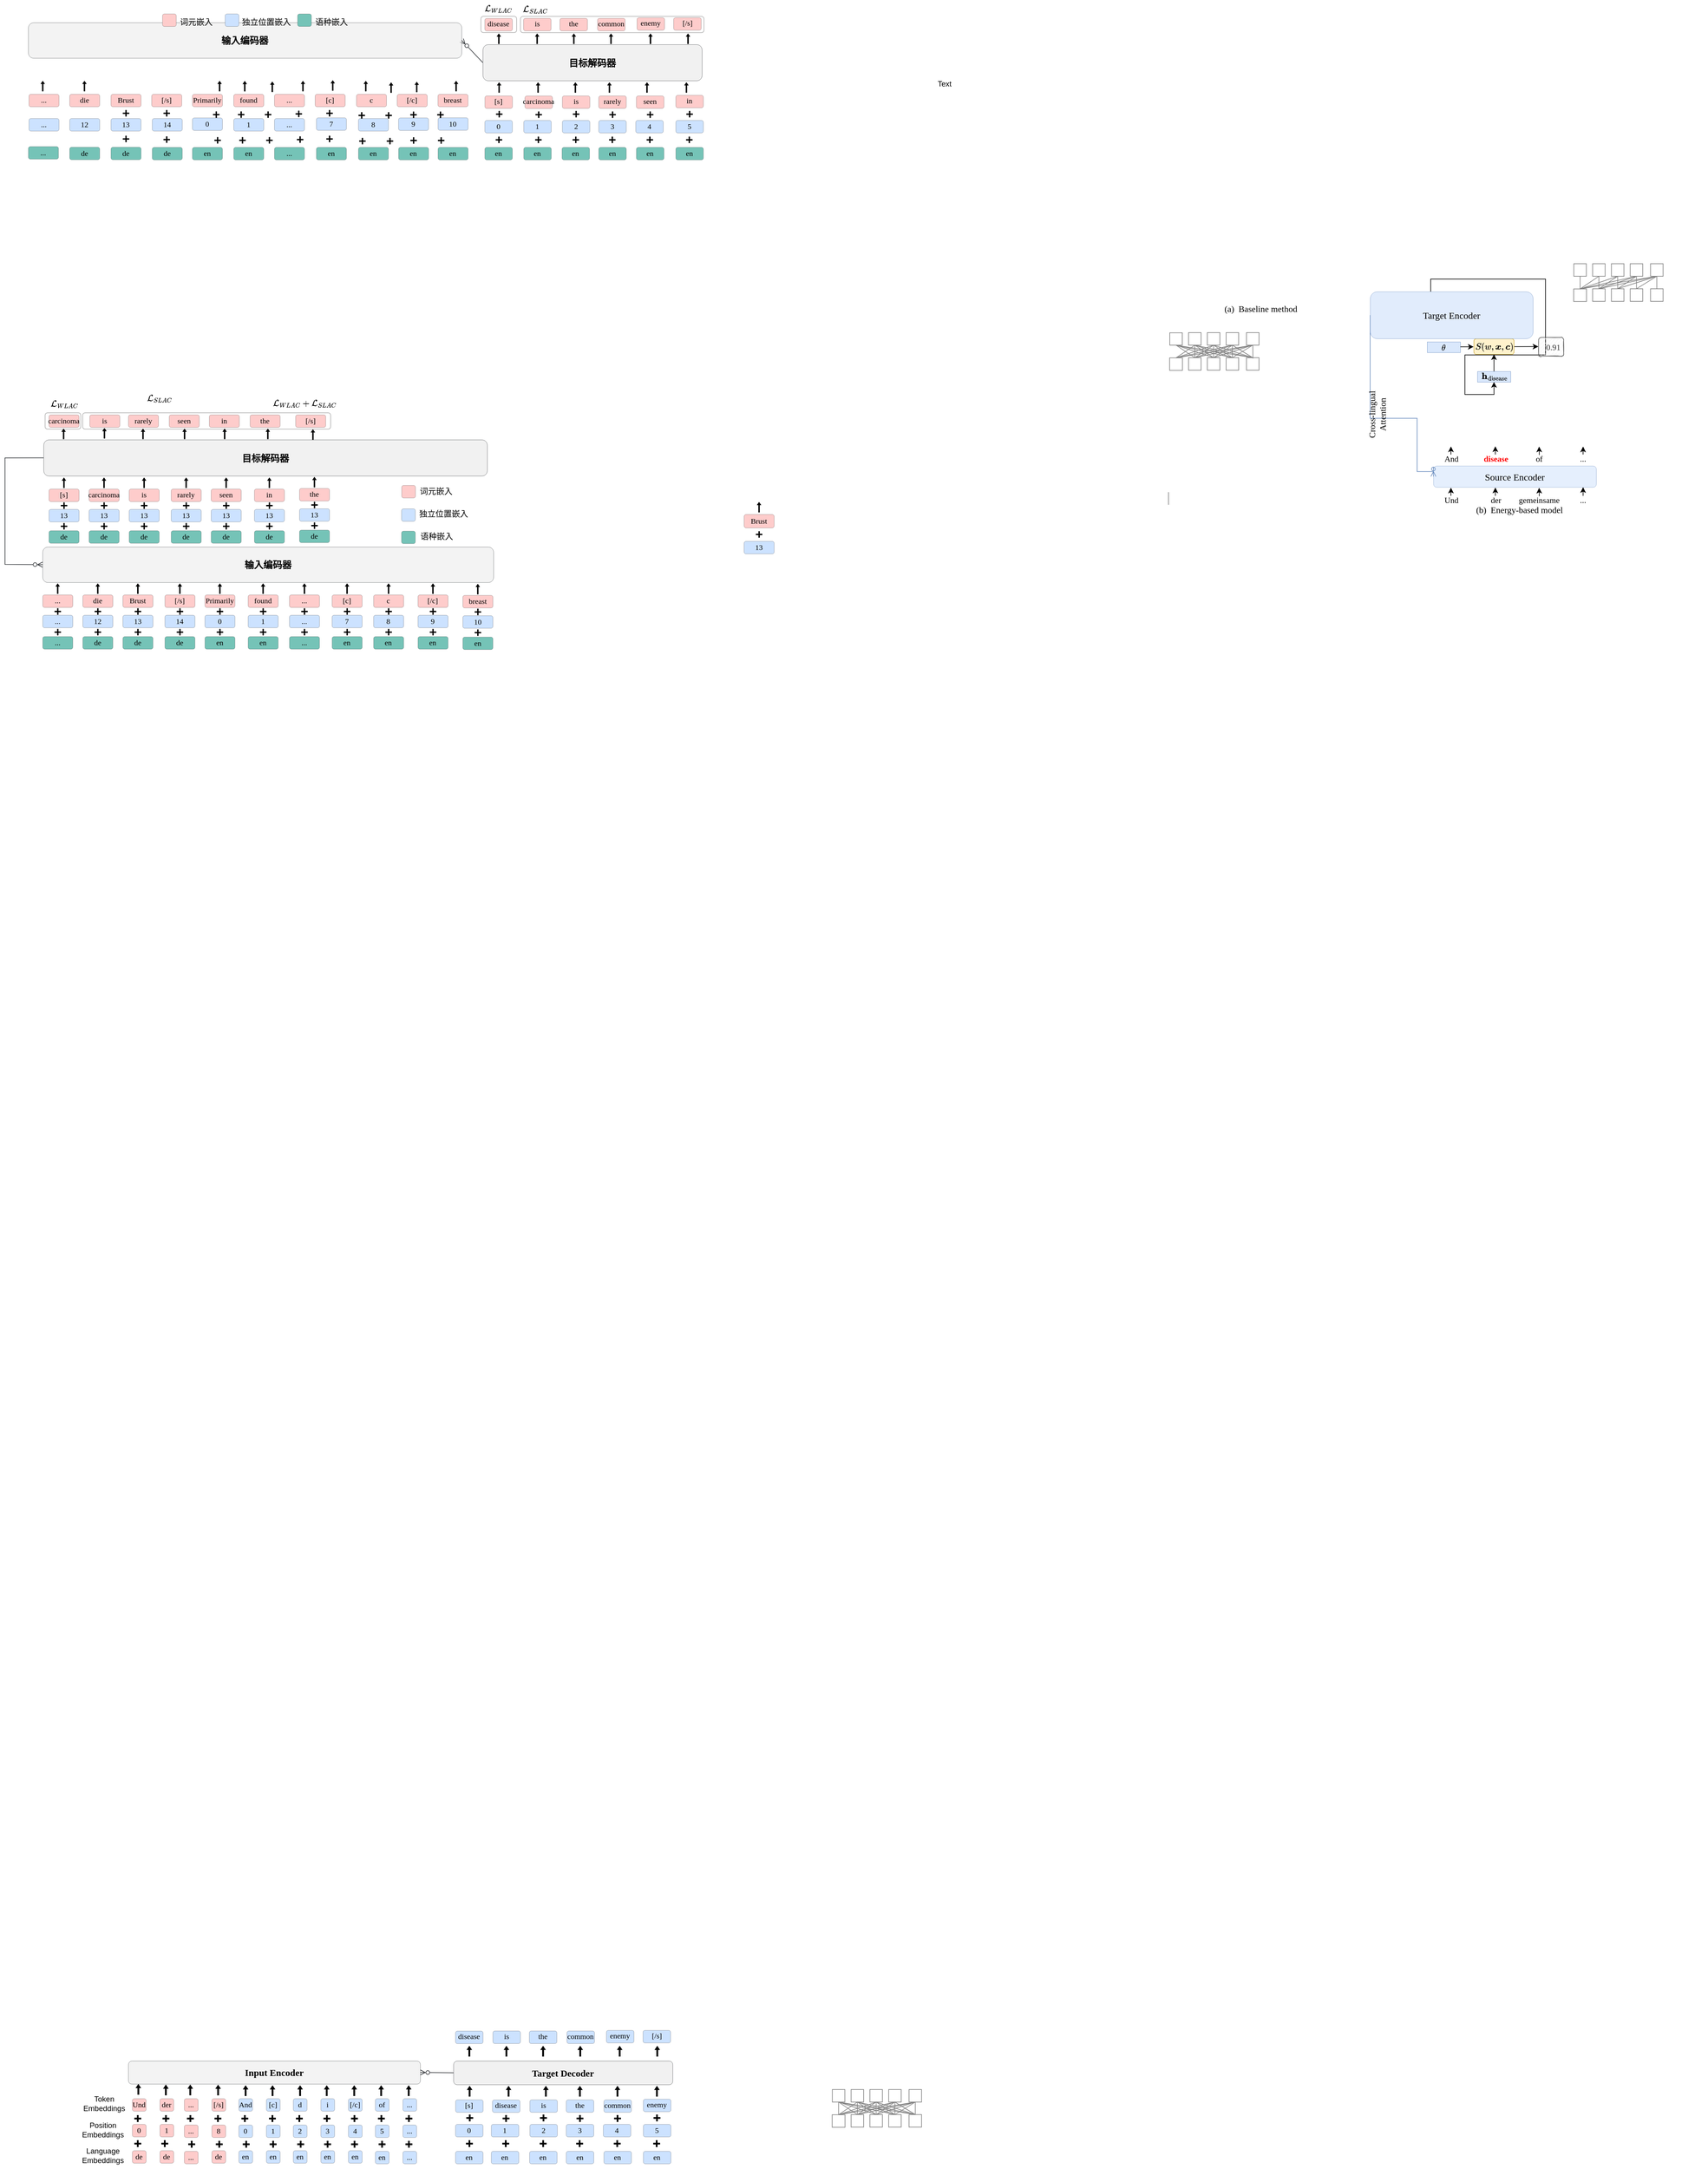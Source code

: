 <mxfile version="24.0.4" type="github">
  <diagram id="ADD6Pf1-iYHw3PYcDzVL" name="第 1 页">
    <mxGraphModel dx="2271" dy="-833" grid="1" gridSize="10" guides="1" tooltips="1" connect="1" arrows="1" fold="1" page="1" pageScale="1" pageWidth="827" pageHeight="1169" math="0" shadow="0">
      <root>
        <mxCell id="0" />
        <mxCell id="1" parent="0" />
        <mxCell id="ksoJriNQ2VFMxcP2yj0e-1" value="" style="rounded=1;whiteSpace=wrap;html=1;fillColor=default;opacity=30;" parent="1" vertex="1">
          <mxGeometry x="-840" y="1265" width="57" height="26" as="geometry" />
        </mxCell>
        <mxCell id="ksoJriNQ2VFMxcP2yj0e-2" value="" style="rounded=1;whiteSpace=wrap;html=1;fillColor=default;opacity=30;" parent="1" vertex="1">
          <mxGeometry x="-776.87" y="1265.18" width="293" height="26" as="geometry" />
        </mxCell>
        <mxCell id="jL-DoHjZgoJ6Cv4gA63--163" value="" style="rounded=1;whiteSpace=wrap;html=1;strokeWidth=1;fillWeight=4;hachureGap=8;hachureAngle=45;sketch=0;fontFamily=Times New Roman;fontSize=14;shadow=0;glass=0;fillColor=#fff2cc;strokeColor=#d6b656;textOpacity=30;" parent="1" vertex="1">
          <mxGeometry x="745.72" y="1779.72" width="64.06" height="24.95" as="geometry" />
        </mxCell>
        <mxCell id="jL-DoHjZgoJ6Cv4gA63--19" style="edgeStyle=orthogonalEdgeStyle;rounded=0;orthogonalLoop=1;jettySize=auto;html=1;exitX=0.5;exitY=0;exitDx=0;exitDy=0;entryX=0.5;entryY=1;entryDx=0;entryDy=0;strokeWidth=1;fontSize=18;fontFamily=Times New Roman;" parent="1" source="jL-DoHjZgoJ6Cv4gA63--20" edge="1">
          <mxGeometry relative="1" as="geometry">
            <mxPoint x="777.75" y="1804.58" as="targetPoint" />
          </mxGeometry>
        </mxCell>
        <mxCell id="jL-DoHjZgoJ6Cv4gA63--20" value="" style="rounded=0;whiteSpace=wrap;html=1;fontSize=11;fillColor=#dae8fc;strokeColor=#6c8ebf;fontFamily=Times New Roman;strokeWidth=0.5;" parent="1" vertex="1">
          <mxGeometry x="751.25" y="1831.83" width="53" height="17" as="geometry" />
        </mxCell>
        <mxCell id="jL-DoHjZgoJ6Cv4gA63--21" style="edgeStyle=orthogonalEdgeStyle;rounded=0;orthogonalLoop=1;jettySize=auto;html=1;entryX=0.5;entryY=1;entryDx=0;entryDy=0;strokeColor=#000000;strokeWidth=1;fontFamily=Times New Roman;fontSize=12;fontColor=#EA6B66;exitX=0.372;exitY=0;exitDx=0;exitDy=0;exitPerimeter=0;" parent="1" source="jL-DoHjZgoJ6Cv4gA63--114" target="jL-DoHjZgoJ6Cv4gA63--20" edge="1">
          <mxGeometry relative="1" as="geometry">
            <mxPoint x="778.75" y="1869.58" as="sourcePoint" />
            <mxPoint x="778.65" y="1845.584" as="targetPoint" />
          </mxGeometry>
        </mxCell>
        <mxCell id="jL-DoHjZgoJ6Cv4gA63--22" style="edgeStyle=orthogonalEdgeStyle;rounded=0;orthogonalLoop=1;jettySize=auto;html=1;strokeColor=#000000;strokeWidth=1;fontFamily=Times New Roman;fontSize=11;fontColor=#000000;entryX=-0.009;entryY=0.497;entryDx=0;entryDy=0;entryPerimeter=0;" parent="1" target="jL-DoHjZgoJ6Cv4gA63--24" edge="1">
          <mxGeometry relative="1" as="geometry">
            <mxPoint x="810.236" y="1792.321" as="sourcePoint" />
            <mxPoint x="840" y="1792.7" as="targetPoint" />
          </mxGeometry>
        </mxCell>
        <mxCell id="jL-DoHjZgoJ6Cv4gA63--24" value="0.91" style="text;html=1;align=center;verticalAlign=middle;resizable=0;points=[];autosize=1;fontSize=13;fontFamily=Times New Roman;spacingRight=-5;fillColor=#f5f5f5;fontColor=#333333;strokeColor=#666666;rounded=1;sketch=1;" parent="1" vertex="1">
          <mxGeometry x="849" y="1777.68" width="40" height="30" as="geometry" />
        </mxCell>
        <mxCell id="jL-DoHjZgoJ6Cv4gA63--73" value="" style="group;fontFamily=Times New Roman;" parent="1" vertex="1" connectable="0">
          <mxGeometry x="673" y="1967.52" width="260" height="75" as="geometry" />
        </mxCell>
        <mxCell id="jL-DoHjZgoJ6Cv4gA63--116" value="Source Encoder" style="rounded=1;whiteSpace=wrap;html=1;fontSize=15;fillColor=#dae8fc;strokeColor=#6c8ebf;strokeWidth=0.5;fillStyle=auto;fontFamily=Times New Roman;opacity=70;" parent="1" vertex="1">
          <mxGeometry x="681" y="1982.7" width="260" height="34" as="geometry" />
        </mxCell>
        <mxCell id="jL-DoHjZgoJ6Cv4gA63--135" style="edgeStyle=orthogonalEdgeStyle;rounded=0;orthogonalLoop=1;jettySize=auto;html=1;exitX=0;exitY=0.5;exitDx=0;exitDy=0;entryX=0;entryY=0.5;entryDx=0;entryDy=0;fontFamily=Times New Roman;fontSize=10;fontColor=#000000;endArrow=ERzeroToMany;endFill=0;fillColor=#dae8fc;strokeColor=#6c8ebf;" parent="1" source="jL-DoHjZgoJ6Cv4gA63--114" target="jL-DoHjZgoJ6Cv4gA63--116" edge="1">
          <mxGeometry relative="1" as="geometry">
            <Array as="points">
              <mxPoint x="655" y="1906.7" />
              <mxPoint x="655" y="1991.7" />
            </Array>
          </mxGeometry>
        </mxCell>
        <mxCell id="jL-DoHjZgoJ6Cv4gA63--136" value="Cross-lingual&lt;br style=&quot;font-size: 14px;&quot;&gt;Attention" style="edgeLabel;html=1;align=center;verticalAlign=middle;resizable=0;points=[];fontSize=14;rotation=-90;labelBackgroundColor=none;fontFamily=Times New Roman;" parent="jL-DoHjZgoJ6Cv4gA63--135" vertex="1" connectable="0">
          <mxGeometry x="0.008" y="2" relative="1" as="geometry">
            <mxPoint x="-4" y="-3" as="offset" />
          </mxGeometry>
        </mxCell>
        <mxCell id="jL-DoHjZgoJ6Cv4gA63--137" value="&lt;font style=&quot;font-size: 13px;&quot;&gt;And&lt;/font&gt;" style="rounded=0;whiteSpace=wrap;html=1;fontFamily=Times New Roman;fontSize=13;strokeColor=none;spacingBottom=-10;spacing=-10;spacingTop=-10;fillColor=none;" parent="1" vertex="1">
          <mxGeometry x="685" y="1964.7" width="50" height="12" as="geometry" />
        </mxCell>
        <mxCell id="jL-DoHjZgoJ6Cv4gA63--138" style="edgeStyle=orthogonalEdgeStyle;rounded=0;orthogonalLoop=1;jettySize=auto;html=1;entryX=0.365;entryY=0.995;entryDx=0;entryDy=0;entryPerimeter=0;fontFamily=Times New Roman;endArrow=classic;endFill=1;" parent="1" edge="1">
          <mxGeometry relative="1" as="geometry">
            <mxPoint x="780" y="1971.7" as="sourcePoint" />
            <mxPoint x="779.9" y="1951.46" as="targetPoint" />
          </mxGeometry>
        </mxCell>
        <mxCell id="jL-DoHjZgoJ6Cv4gA63--139" style="edgeStyle=orthogonalEdgeStyle;rounded=0;orthogonalLoop=1;jettySize=auto;html=1;entryX=0.634;entryY=1.003;entryDx=0;entryDy=0;entryPerimeter=0;exitX=0.502;exitY=0.053;exitDx=0;exitDy=0;exitPerimeter=0;fontFamily=Times New Roman;endArrow=classic;endFill=1;" parent="1" source="jL-DoHjZgoJ6Cv4gA63--142" edge="1">
          <mxGeometry relative="1" as="geometry">
            <mxPoint x="850" y="1971.7" as="sourcePoint" />
            <mxPoint x="849.84" y="1951.844" as="targetPoint" />
          </mxGeometry>
        </mxCell>
        <mxCell id="jL-DoHjZgoJ6Cv4gA63--140" style="edgeStyle=orthogonalEdgeStyle;rounded=0;orthogonalLoop=1;jettySize=auto;html=1;entryX=0.904;entryY=0.983;entryDx=0;entryDy=0;entryPerimeter=0;fontFamily=Times New Roman;endArrow=classic;endFill=1;" parent="1" edge="1">
          <mxGeometry relative="1" as="geometry">
            <mxPoint x="920" y="1964.7" as="sourcePoint" />
            <mxPoint x="920.04" y="1951.884" as="targetPoint" />
          </mxGeometry>
        </mxCell>
        <mxCell id="jL-DoHjZgoJ6Cv4gA63--141" value="&lt;font color=&quot;#ff0000&quot; style=&quot;font-size: 13px;&quot;&gt;disease&lt;/font&gt;" style="rounded=0;whiteSpace=wrap;html=1;fontFamily=Times New Roman;fontSize=13;strokeColor=none;spacingBottom=-10;spacing=-10;spacingTop=-10;fontStyle=1" parent="1" vertex="1">
          <mxGeometry x="755.5" y="1964.7" width="50" height="12" as="geometry" />
        </mxCell>
        <mxCell id="jL-DoHjZgoJ6Cv4gA63--142" value="&lt;font style=&quot;font-size: 13px;&quot;&gt;of&lt;/font&gt;" style="rounded=0;whiteSpace=wrap;html=1;fontFamily=Times New Roman;fontSize=13;strokeColor=none;spacingBottom=-10;spacing=-10;spacingTop=-10;fillColor=none;" parent="1" vertex="1">
          <mxGeometry x="825" y="1964.7" width="50" height="12" as="geometry" />
        </mxCell>
        <mxCell id="jL-DoHjZgoJ6Cv4gA63--143" style="edgeStyle=orthogonalEdgeStyle;rounded=0;orthogonalLoop=1;jettySize=auto;html=1;entryX=0.365;entryY=0.995;entryDx=0;entryDy=0;entryPerimeter=0;fontFamily=Times New Roman;endArrow=classic;endFill=1;" parent="1" edge="1">
          <mxGeometry relative="1" as="geometry">
            <mxPoint x="709" y="1964.7" as="sourcePoint" />
            <mxPoint x="709" y="1951.7" as="targetPoint" />
          </mxGeometry>
        </mxCell>
        <mxCell id="jL-DoHjZgoJ6Cv4gA63--144" value="&lt;font style=&quot;font-size: 13px;&quot;&gt;Und&lt;/font&gt;" style="rounded=0;whiteSpace=wrap;html=1;fontFamily=Times New Roman;fontSize=13;strokeColor=none;spacingBottom=-10;spacing=-10;spacingTop=-10;" parent="1" vertex="1">
          <mxGeometry x="685" y="2030.52" width="50" height="12" as="geometry" />
        </mxCell>
        <mxCell id="jL-DoHjZgoJ6Cv4gA63--145" style="edgeStyle=orthogonalEdgeStyle;rounded=0;orthogonalLoop=1;jettySize=auto;html=1;entryX=0.365;entryY=0.995;entryDx=0;entryDy=0;entryPerimeter=0;fontFamily=Times New Roman;endArrow=classic;endFill=1;" parent="1" edge="1">
          <mxGeometry relative="1" as="geometry">
            <mxPoint x="780" y="2037.52" as="sourcePoint" />
            <mxPoint x="779.9" y="2017.28" as="targetPoint" />
          </mxGeometry>
        </mxCell>
        <mxCell id="jL-DoHjZgoJ6Cv4gA63--146" style="edgeStyle=orthogonalEdgeStyle;rounded=0;orthogonalLoop=1;jettySize=auto;html=1;entryX=0.634;entryY=1.003;entryDx=0;entryDy=0;entryPerimeter=0;exitX=0.502;exitY=0.053;exitDx=0;exitDy=0;exitPerimeter=0;fontFamily=Times New Roman;endArrow=classic;endFill=1;" parent="1" source="jL-DoHjZgoJ6Cv4gA63--149" edge="1">
          <mxGeometry relative="1" as="geometry">
            <mxPoint x="850" y="2037.52" as="sourcePoint" />
            <mxPoint x="849.84" y="2017.664" as="targetPoint" />
          </mxGeometry>
        </mxCell>
        <mxCell id="jL-DoHjZgoJ6Cv4gA63--147" style="edgeStyle=orthogonalEdgeStyle;rounded=0;orthogonalLoop=1;jettySize=auto;html=1;entryX=0.904;entryY=0.983;entryDx=0;entryDy=0;entryPerimeter=0;fontFamily=Times New Roman;endArrow=classic;endFill=1;" parent="1" edge="1">
          <mxGeometry relative="1" as="geometry">
            <mxPoint x="920" y="2037.52" as="sourcePoint" />
            <mxPoint x="920.04" y="2016.704" as="targetPoint" />
          </mxGeometry>
        </mxCell>
        <mxCell id="jL-DoHjZgoJ6Cv4gA63--148" value="&lt;font style=&quot;font-size: 13px;&quot;&gt;der&lt;/font&gt;" style="rounded=0;whiteSpace=wrap;html=1;fontFamily=Times New Roman;fontSize=13;strokeColor=none;spacingBottom=-10;spacing=-10;spacingTop=-10;fontColor=#000000;" parent="1" vertex="1">
          <mxGeometry x="755.5" y="2030.52" width="50" height="12" as="geometry" />
        </mxCell>
        <mxCell id="jL-DoHjZgoJ6Cv4gA63--149" value="&lt;font style=&quot;font-size: 13px;&quot;&gt;gemeinsame&lt;/font&gt;" style="rounded=0;whiteSpace=wrap;html=1;fontFamily=Times New Roman;fontSize=13;strokeColor=none;spacingBottom=-10;spacing=-10;spacingTop=-10;fillColor=none;" parent="1" vertex="1">
          <mxGeometry x="825" y="2030.52" width="50" height="12" as="geometry" />
        </mxCell>
        <mxCell id="jL-DoHjZgoJ6Cv4gA63--150" value="&lt;font style=&quot;font-size: 13px;&quot;&gt;...&lt;/font&gt;" style="rounded=0;whiteSpace=wrap;html=1;fontFamily=Times New Roman;fontSize=13;strokeColor=none;spacingBottom=-10;spacing=-10;spacingTop=-10;" parent="1" vertex="1">
          <mxGeometry x="895" y="2030.52" width="50" height="12" as="geometry" />
        </mxCell>
        <mxCell id="jL-DoHjZgoJ6Cv4gA63--151" style="edgeStyle=orthogonalEdgeStyle;rounded=0;orthogonalLoop=1;jettySize=auto;html=1;entryX=0.365;entryY=0.995;entryDx=0;entryDy=0;entryPerimeter=0;fontFamily=Times New Roman;endArrow=classic;endFill=1;" parent="1" edge="1">
          <mxGeometry relative="1" as="geometry">
            <mxPoint x="709" y="2030.52" as="sourcePoint" />
            <mxPoint x="709" y="2017.52" as="targetPoint" />
          </mxGeometry>
        </mxCell>
        <mxCell id="jL-DoHjZgoJ6Cv4gA63--153" value="&lt;font style=&quot;font-size: 13px;&quot;&gt;...&lt;/font&gt;" style="rounded=0;whiteSpace=wrap;html=1;fontFamily=Times New Roman;fontSize=13;strokeColor=none;spacingBottom=-10;spacing=-10;spacingTop=-10;" parent="1" vertex="1">
          <mxGeometry x="895" y="1964.7" width="50" height="12" as="geometry" />
        </mxCell>
        <mxCell id="jL-DoHjZgoJ6Cv4gA63--155" value="&lt;font style=&quot;font-size: 14px;&quot;&gt;(a)&amp;nbsp; Baseline method&lt;/font&gt;" style="rounded=0;whiteSpace=wrap;html=1;fontFamily=Times New Roman;fontSize=13;strokeColor=none;spacingBottom=-10;spacing=-10;spacingTop=-10;fontColor=#000000;" parent="1" vertex="1">
          <mxGeometry x="342.5" y="1727.15" width="125" height="12" as="geometry" />
        </mxCell>
        <mxCell id="jL-DoHjZgoJ6Cv4gA63--156" value="&lt;font style=&quot;font-size: 14px;&quot;&gt;(b)&amp;nbsp; Energy-based model&lt;/font&gt;" style="rounded=0;whiteSpace=wrap;html=1;fontFamily=Times New Roman;fontSize=11;strokeColor=none;spacingBottom=-10;spacing=-10;spacingTop=-10;fontColor=#000000;" parent="1" vertex="1">
          <mxGeometry x="756" y="2047.7" width="125" height="12" as="geometry" />
        </mxCell>
        <mxCell id="jL-DoHjZgoJ6Cv4gA63--157" value="&lt;font style=&quot;font-size: 14px;&quot;&gt;$$S(w,\boldsymbol{x},\boldsymbol{c})$$&lt;/font&gt;" style="text;html=1;align=center;verticalAlign=middle;resizable=0;points=[];autosize=1;strokeColor=none;fillColor=none;fontSize=11;fontFamily=Times New Roman;rounded=0;glass=0;spacingLeft=-90;spacingRight=-90;spacingTop=-5;spacingBottom=-5;fontStyle=1;fontColor=#000000;" parent="1" vertex="1">
          <mxGeometry x="737.75" y="1782.68" width="80" height="20" as="geometry" />
        </mxCell>
        <mxCell id="jL-DoHjZgoJ6Cv4gA63--160" value="$$\mathbf{h}_\mathrm{disease}$$" style="text;html=1;align=center;verticalAlign=middle;resizable=0;points=[];autosize=1;strokeColor=none;fillColor=none;fontSize=14;fontFamily=Times New Roman;spacingLeft=-90;spacingBottom=-10;spacingRight=-90;spacingTop=-10;" parent="1" vertex="1">
          <mxGeometry x="758" y="1834.83" width="40" height="10" as="geometry" />
        </mxCell>
        <mxCell id="jL-DoHjZgoJ6Cv4gA63--183" value="" style="shape=table;startSize=0;container=1;collapsible=0;childLayout=tableLayout;rounded=0;fillStyle=auto;strokeColor=#6c8ebf;strokeWidth=0.5;fontSize=11;fillColor=#dae8fc;fontFamily=Times New Roman;" parent="1" vertex="1">
          <mxGeometry x="671" y="1784.7" width="53" height="17" as="geometry" />
        </mxCell>
        <mxCell id="jL-DoHjZgoJ6Cv4gA63--184" value="" style="shape=tableRow;horizontal=0;startSize=0;swimlaneHead=0;swimlaneBody=0;top=0;left=0;bottom=0;right=0;collapsible=0;dropTarget=0;fillColor=none;points=[[0,0.5],[1,0.5]];portConstraint=eastwest;rounded=0;fillStyle=auto;strokeColor=#000000;strokeWidth=1;fontSize=11;fontFamily=Times New Roman;" parent="jL-DoHjZgoJ6Cv4gA63--183" vertex="1">
          <mxGeometry width="53" height="17" as="geometry" />
        </mxCell>
        <mxCell id="jL-DoHjZgoJ6Cv4gA63--185" value="&lt;font style=&quot;font-size: 11px;&quot;&gt;&lt;br&gt;&lt;/font&gt;" style="shape=partialRectangle;html=1;whiteSpace=wrap;connectable=0;overflow=hidden;fillColor=none;top=0;left=0;bottom=0;right=0;pointerEvents=1;rounded=0;fillStyle=auto;strokeColor=#000000;strokeWidth=1;fontSize=11;fontFamily=Times New Roman;" parent="jL-DoHjZgoJ6Cv4gA63--184" vertex="1">
          <mxGeometry width="53" height="17" as="geometry">
            <mxRectangle width="53" height="17" as="alternateBounds" />
          </mxGeometry>
        </mxCell>
        <mxCell id="jL-DoHjZgoJ6Cv4gA63--192" value="$$\theta$$" style="text;html=1;align=center;verticalAlign=middle;resizable=0;points=[];autosize=1;strokeColor=none;fillColor=none;fontSize=13;fontFamily=Times New Roman;spacingLeft=-90;spacingBottom=-10;spacingRight=-90;spacingTop=-10;" parent="1" vertex="1">
          <mxGeometry x="697" y="1788.68" width="-110" height="10" as="geometry" />
        </mxCell>
        <mxCell id="jL-DoHjZgoJ6Cv4gA63--199" style="edgeStyle=orthogonalEdgeStyle;rounded=0;orthogonalLoop=1;jettySize=auto;html=1;entryX=-0.008;entryY=0.5;entryDx=0;entryDy=0;strokeColor=#000000;strokeWidth=1;fontFamily=Times New Roman;fontSize=12;fontColor=#EA6B66;entryPerimeter=0;" parent="1" target="jL-DoHjZgoJ6Cv4gA63--163" edge="1">
          <mxGeometry relative="1" as="geometry">
            <mxPoint x="724" y="1792.634" as="sourcePoint" />
            <mxPoint x="747.5" y="1792.63" as="targetPoint" />
          </mxGeometry>
        </mxCell>
        <mxCell id="jL-DoHjZgoJ6Cv4gA63--114" value="Target Encoder" style="rounded=1;whiteSpace=wrap;html=1;fontSize=15;fillColor=#dae8fc;strokeColor=#6c8ebf;strokeWidth=0.5;fillStyle=auto;fontFamily=Times New Roman;opacity=80;sketch=0;" parent="1" vertex="1">
          <mxGeometry x="580" y="1704.5" width="260" height="75" as="geometry" />
        </mxCell>
        <mxCell id="jL-DoHjZgoJ6Cv4gA63--133" style="rounded=0;orthogonalLoop=1;jettySize=auto;html=1;entryX=1;entryY=0.5;entryDx=0;entryDy=0;fontFamily=Times New Roman;fontSize=10;fontColor=#000000;endArrow=ERzeroToMany;endFill=0;fillColor=#eeeeee;strokeColor=#36393d;exitX=0;exitY=0.5;exitDx=0;exitDy=0;" parent="1" source="jL-DoHjZgoJ6Cv4gA63--70" target="jL-DoHjZgoJ6Cv4gA63--115" edge="1">
          <mxGeometry relative="1" as="geometry">
            <mxPoint x="-950" y="1400" as="sourcePoint" />
          </mxGeometry>
        </mxCell>
        <mxCell id="lNjEDPmtAGZLamaPp14r-15" value="" style="rounded=0;whiteSpace=wrap;html=1;fontFamily=Times New Roman;fontSize=2;strokeColor=#808080;rotation=-90;container=0;" parent="1" vertex="1">
          <mxGeometry x="260" y="1810" width="20" height="20.5" as="geometry" />
        </mxCell>
        <mxCell id="lNjEDPmtAGZLamaPp14r-16" style="edgeStyle=none;rounded=0;orthogonalLoop=1;jettySize=auto;html=1;exitX=1;exitY=0.5;exitDx=0;exitDy=0;fontFamily=Times New Roman;fontSize=2;endArrow=none;endFill=0;strokeColor=#808080;" parent="1" source="lNjEDPmtAGZLamaPp14r-17" edge="1">
          <mxGeometry relative="1" as="geometry">
            <mxPoint x="330" y="1790" as="targetPoint" />
          </mxGeometry>
        </mxCell>
        <mxCell id="lNjEDPmtAGZLamaPp14r-17" value="" style="rounded=0;whiteSpace=wrap;html=1;fontFamily=Times New Roman;fontSize=2;strokeColor=#808080;rotation=-90;container=0;" parent="1" vertex="1">
          <mxGeometry x="290" y="1810" width="20" height="20" as="geometry" />
        </mxCell>
        <mxCell id="lNjEDPmtAGZLamaPp14r-18" value="" style="rounded=0;whiteSpace=wrap;html=1;fontFamily=Times New Roman;fontSize=2;strokeColor=#808080;rotation=-90;container=0;" parent="1" vertex="1">
          <mxGeometry x="320" y="1810" width="20" height="20" as="geometry" />
        </mxCell>
        <mxCell id="lNjEDPmtAGZLamaPp14r-19" value="" style="rounded=0;whiteSpace=wrap;html=1;fontFamily=Times New Roman;fontSize=2;strokeColor=#808080;rotation=-90;container=0;" parent="1" vertex="1">
          <mxGeometry x="350" y="1810" width="20" height="20" as="geometry" />
        </mxCell>
        <mxCell id="lNjEDPmtAGZLamaPp14r-20" value="" style="rounded=0;whiteSpace=wrap;html=1;fontFamily=Times New Roman;fontSize=2;strokeColor=#808080;rotation=-90;container=0;" parent="1" vertex="1">
          <mxGeometry x="260.13" y="1770.13" width="19.75" height="20" as="geometry" />
        </mxCell>
        <mxCell id="lNjEDPmtAGZLamaPp14r-21" style="edgeStyle=orthogonalEdgeStyle;rounded=0;orthogonalLoop=1;jettySize=auto;html=1;entryX=0;entryY=0.5;entryDx=0;entryDy=0;fontFamily=Times New Roman;fontSize=2;endArrow=none;endFill=0;strokeColor=#808080;" parent="1" edge="1">
          <mxGeometry relative="1" as="geometry">
            <mxPoint x="258" y="2044.88" as="sourcePoint" />
            <mxPoint x="258.005" y="2024.635" as="targetPoint" />
          </mxGeometry>
        </mxCell>
        <mxCell id="lNjEDPmtAGZLamaPp14r-22" style="edgeStyle=none;rounded=0;orthogonalLoop=1;jettySize=auto;html=1;exitX=1;exitY=0.5;exitDx=0;exitDy=0;entryX=0;entryY=0.5;entryDx=0;entryDy=0;fontFamily=Times New Roman;fontSize=2;endArrow=none;endFill=0;strokeColor=#808080;" parent="1" source="lNjEDPmtAGZLamaPp14r-17" target="lNjEDPmtAGZLamaPp14r-20" edge="1">
          <mxGeometry relative="1" as="geometry" />
        </mxCell>
        <mxCell id="lNjEDPmtAGZLamaPp14r-23" style="edgeStyle=none;rounded=0;orthogonalLoop=1;jettySize=auto;html=1;exitX=1;exitY=0.5;exitDx=0;exitDy=0;entryX=0;entryY=0.5;entryDx=0;entryDy=0;fontFamily=Times New Roman;fontSize=2;endArrow=none;endFill=0;strokeColor=#808080;" parent="1" source="lNjEDPmtAGZLamaPp14r-18" target="lNjEDPmtAGZLamaPp14r-20" edge="1">
          <mxGeometry relative="1" as="geometry" />
        </mxCell>
        <mxCell id="lNjEDPmtAGZLamaPp14r-24" style="edgeStyle=none;rounded=0;orthogonalLoop=1;jettySize=auto;html=1;exitX=1;exitY=0.5;exitDx=0;exitDy=0;entryX=0;entryY=0.5;entryDx=0;entryDy=0;fontFamily=Times New Roman;fontSize=2;endArrow=none;endFill=0;strokeColor=#808080;" parent="1" source="lNjEDPmtAGZLamaPp14r-19" target="lNjEDPmtAGZLamaPp14r-20" edge="1">
          <mxGeometry relative="1" as="geometry" />
        </mxCell>
        <mxCell id="lNjEDPmtAGZLamaPp14r-25" value="" style="rounded=0;whiteSpace=wrap;html=1;fontFamily=Times New Roman;fontSize=2;strokeColor=#808080;rotation=-90;container=0;" parent="1" vertex="1">
          <mxGeometry x="290" y="1770" width="20" height="20" as="geometry" />
        </mxCell>
        <mxCell id="lNjEDPmtAGZLamaPp14r-26" style="edgeStyle=none;rounded=0;orthogonalLoop=1;jettySize=auto;html=1;entryX=0;entryY=0.5;entryDx=0;entryDy=0;fontFamily=Times New Roman;fontSize=2;endArrow=none;endFill=0;exitX=1;exitY=0.5;exitDx=0;exitDy=0;strokeColor=#808080;" parent="1" source="lNjEDPmtAGZLamaPp14r-15" target="lNjEDPmtAGZLamaPp14r-25" edge="1">
          <mxGeometry relative="1" as="geometry" />
        </mxCell>
        <mxCell id="lNjEDPmtAGZLamaPp14r-27" style="edgeStyle=none;rounded=0;orthogonalLoop=1;jettySize=auto;html=1;exitX=1;exitY=0.5;exitDx=0;exitDy=0;entryX=0;entryY=0.5;entryDx=0;entryDy=0;fontFamily=Times New Roman;fontSize=2;endArrow=none;endFill=0;strokeColor=#808080;" parent="1" source="lNjEDPmtAGZLamaPp14r-17" target="lNjEDPmtAGZLamaPp14r-25" edge="1">
          <mxGeometry relative="1" as="geometry" />
        </mxCell>
        <mxCell id="lNjEDPmtAGZLamaPp14r-28" style="edgeStyle=none;rounded=0;orthogonalLoop=1;jettySize=auto;html=1;exitX=1;exitY=0.5;exitDx=0;exitDy=0;entryX=0;entryY=0.5;entryDx=0;entryDy=0;fontFamily=Times New Roman;fontSize=2;endArrow=none;endFill=0;strokeColor=#808080;" parent="1" source="lNjEDPmtAGZLamaPp14r-18" target="lNjEDPmtAGZLamaPp14r-25" edge="1">
          <mxGeometry relative="1" as="geometry" />
        </mxCell>
        <mxCell id="lNjEDPmtAGZLamaPp14r-29" style="edgeStyle=none;rounded=0;orthogonalLoop=1;jettySize=auto;html=1;exitX=1;exitY=0.5;exitDx=0;exitDy=0;entryX=0;entryY=0.5;entryDx=0;entryDy=0;fontFamily=Times New Roman;fontSize=2;endArrow=none;endFill=0;strokeColor=#808080;" parent="1" source="lNjEDPmtAGZLamaPp14r-19" target="lNjEDPmtAGZLamaPp14r-25" edge="1">
          <mxGeometry relative="1" as="geometry" />
        </mxCell>
        <mxCell id="lNjEDPmtAGZLamaPp14r-30" value="" style="rounded=0;whiteSpace=wrap;html=1;fontFamily=Times New Roman;fontSize=2;strokeColor=#808080;rotation=-90;container=0;" parent="1" vertex="1">
          <mxGeometry x="320" y="1770" width="20" height="20" as="geometry" />
        </mxCell>
        <mxCell id="lNjEDPmtAGZLamaPp14r-31" style="edgeStyle=none;rounded=0;orthogonalLoop=1;jettySize=auto;html=1;entryX=0;entryY=0.5;entryDx=0;entryDy=0;fontFamily=Times New Roman;fontSize=2;endArrow=none;endFill=0;exitX=1;exitY=0.5;exitDx=0;exitDy=0;strokeColor=#808080;" parent="1" source="lNjEDPmtAGZLamaPp14r-15" target="lNjEDPmtAGZLamaPp14r-30" edge="1">
          <mxGeometry relative="1" as="geometry" />
        </mxCell>
        <mxCell id="lNjEDPmtAGZLamaPp14r-32" style="edgeStyle=none;rounded=0;orthogonalLoop=1;jettySize=auto;html=1;exitX=1;exitY=0.5;exitDx=0;exitDy=0;entryX=0;entryY=0.5;entryDx=0;entryDy=0;fontFamily=Times New Roman;fontSize=2;endArrow=none;endFill=0;strokeColor=#808080;" parent="1" source="lNjEDPmtAGZLamaPp14r-18" target="lNjEDPmtAGZLamaPp14r-30" edge="1">
          <mxGeometry relative="1" as="geometry" />
        </mxCell>
        <mxCell id="lNjEDPmtAGZLamaPp14r-33" style="edgeStyle=none;rounded=0;orthogonalLoop=1;jettySize=auto;html=1;exitX=1;exitY=0.5;exitDx=0;exitDy=0;entryX=0;entryY=0.5;entryDx=0;entryDy=0;fontFamily=Times New Roman;fontSize=2;endArrow=none;endFill=0;strokeColor=#808080;" parent="1" source="lNjEDPmtAGZLamaPp14r-19" target="lNjEDPmtAGZLamaPp14r-30" edge="1">
          <mxGeometry relative="1" as="geometry" />
        </mxCell>
        <mxCell id="lNjEDPmtAGZLamaPp14r-34" value="" style="rounded=0;whiteSpace=wrap;html=1;fontFamily=Times New Roman;fontSize=2;strokeColor=#808080;rotation=-90;container=0;" parent="1" vertex="1">
          <mxGeometry x="350" y="1770" width="20" height="20" as="geometry" />
        </mxCell>
        <mxCell id="lNjEDPmtAGZLamaPp14r-35" style="edgeStyle=none;rounded=0;orthogonalLoop=1;jettySize=auto;html=1;entryX=0;entryY=0.5;entryDx=0;entryDy=0;fontFamily=Times New Roman;fontSize=2;endArrow=none;endFill=0;exitX=1;exitY=0.5;exitDx=0;exitDy=0;strokeColor=#808080;" parent="1" source="lNjEDPmtAGZLamaPp14r-15" target="lNjEDPmtAGZLamaPp14r-34" edge="1">
          <mxGeometry relative="1" as="geometry" />
        </mxCell>
        <mxCell id="lNjEDPmtAGZLamaPp14r-36" style="edgeStyle=none;rounded=0;orthogonalLoop=1;jettySize=auto;html=1;exitX=1;exitY=0.5;exitDx=0;exitDy=0;entryX=0;entryY=0.5;entryDx=0;entryDy=0;fontFamily=Times New Roman;fontSize=2;endArrow=none;endFill=0;strokeColor=#808080;" parent="1" source="lNjEDPmtAGZLamaPp14r-17" target="lNjEDPmtAGZLamaPp14r-34" edge="1">
          <mxGeometry relative="1" as="geometry" />
        </mxCell>
        <mxCell id="lNjEDPmtAGZLamaPp14r-37" style="edgeStyle=none;rounded=0;orthogonalLoop=1;jettySize=auto;html=1;exitX=1;exitY=0.5;exitDx=0;exitDy=0;entryX=0;entryY=0.5;entryDx=0;entryDy=0;fontFamily=Times New Roman;fontSize=2;endArrow=none;endFill=0;strokeColor=#808080;" parent="1" source="lNjEDPmtAGZLamaPp14r-18" target="lNjEDPmtAGZLamaPp14r-34" edge="1">
          <mxGeometry relative="1" as="geometry" />
        </mxCell>
        <mxCell id="lNjEDPmtAGZLamaPp14r-38" style="edgeStyle=none;rounded=0;orthogonalLoop=1;jettySize=auto;html=1;exitX=1;exitY=0.5;exitDx=0;exitDy=0;entryX=0;entryY=0.5;entryDx=0;entryDy=0;fontFamily=Times New Roman;fontSize=2;endArrow=none;endFill=0;strokeColor=#808080;" parent="1" source="lNjEDPmtAGZLamaPp14r-19" target="lNjEDPmtAGZLamaPp14r-34" edge="1">
          <mxGeometry relative="1" as="geometry" />
        </mxCell>
        <mxCell id="lNjEDPmtAGZLamaPp14r-39" style="edgeStyle=none;rounded=0;orthogonalLoop=1;jettySize=auto;html=1;entryX=1;entryY=0.5;entryDx=0;entryDy=0;fontFamily=Times New Roman;fontSize=2;endArrow=none;endFill=0;strokeColor=#808080;" parent="1" edge="1">
          <mxGeometry relative="1" as="geometry">
            <mxPoint x="258" y="2044.88" as="sourcePoint" />
            <mxPoint x="258" y="2044.88" as="targetPoint" />
          </mxGeometry>
        </mxCell>
        <mxCell id="lNjEDPmtAGZLamaPp14r-40" style="edgeStyle=none;rounded=0;orthogonalLoop=1;jettySize=auto;html=1;exitX=0;exitY=0.5;exitDx=0;exitDy=0;entryX=1;entryY=0.5;entryDx=0;entryDy=0;strokeColor=#808080;fontSize=1;fontColor=#999999;endArrow=none;endFill=0;fontFamily=Times New Roman;" parent="1" source="lNjEDPmtAGZLamaPp14r-44" target="lNjEDPmtAGZLamaPp14r-19" edge="1">
          <mxGeometry relative="1" as="geometry" />
        </mxCell>
        <mxCell id="lNjEDPmtAGZLamaPp14r-41" style="edgeStyle=none;rounded=0;orthogonalLoop=1;jettySize=auto;html=1;exitX=0;exitY=0.5;exitDx=0;exitDy=0;entryX=1;entryY=0.5;entryDx=0;entryDy=0;strokeColor=#808080;fontSize=1;fontColor=#999999;endArrow=none;endFill=0;fontFamily=Times New Roman;" parent="1" source="lNjEDPmtAGZLamaPp14r-44" target="lNjEDPmtAGZLamaPp14r-18" edge="1">
          <mxGeometry relative="1" as="geometry" />
        </mxCell>
        <mxCell id="lNjEDPmtAGZLamaPp14r-42" style="edgeStyle=none;rounded=0;orthogonalLoop=1;jettySize=auto;html=1;entryX=1;entryY=0.5;entryDx=0;entryDy=0;strokeColor=#808080;fontSize=1;fontColor=#999999;endArrow=none;endFill=0;exitX=0;exitY=0.5;exitDx=0;exitDy=0;fontFamily=Times New Roman;" parent="1" source="lNjEDPmtAGZLamaPp14r-44" target="lNjEDPmtAGZLamaPp14r-17" edge="1">
          <mxGeometry relative="1" as="geometry" />
        </mxCell>
        <mxCell id="lNjEDPmtAGZLamaPp14r-43" style="edgeStyle=none;rounded=0;orthogonalLoop=1;jettySize=auto;html=1;entryX=1;entryY=0.5;entryDx=0;entryDy=0;strokeColor=#808080;fontSize=1;fontColor=#999999;endArrow=none;endFill=0;exitX=0;exitY=0.5;exitDx=0;exitDy=0;fontFamily=Times New Roman;" parent="1" source="lNjEDPmtAGZLamaPp14r-44" target="lNjEDPmtAGZLamaPp14r-15" edge="1">
          <mxGeometry relative="1" as="geometry" />
        </mxCell>
        <mxCell id="lNjEDPmtAGZLamaPp14r-44" value="" style="rounded=0;whiteSpace=wrap;html=1;fontFamily=Times New Roman;fontSize=2;strokeColor=#808080;rotation=-90;container=0;" parent="1" vertex="1">
          <mxGeometry x="382.5" y="1770" width="20" height="20" as="geometry" />
        </mxCell>
        <mxCell id="lNjEDPmtAGZLamaPp14r-45" value="" style="rounded=0;whiteSpace=wrap;html=1;fontFamily=Times New Roman;fontSize=2;strokeColor=#808080;rotation=-90;container=0;" parent="1" vertex="1">
          <mxGeometry x="382.5" y="1810" width="20" height="20" as="geometry" />
        </mxCell>
        <mxCell id="lNjEDPmtAGZLamaPp14r-46" style="rounded=0;orthogonalLoop=1;jettySize=auto;html=1;strokeColor=#808080;fontSize=1;fontColor=#999999;entryX=1;entryY=0.5;entryDx=0;entryDy=0;exitX=0;exitY=0.5;exitDx=0;exitDy=0;endArrow=none;endFill=0;fontFamily=Times New Roman;" parent="1" source="lNjEDPmtAGZLamaPp14r-34" target="lNjEDPmtAGZLamaPp14r-45" edge="1">
          <mxGeometry relative="1" as="geometry">
            <mxPoint x="387" y="1808" as="targetPoint" />
          </mxGeometry>
        </mxCell>
        <mxCell id="lNjEDPmtAGZLamaPp14r-47" style="edgeStyle=none;rounded=0;orthogonalLoop=1;jettySize=auto;html=1;entryX=1;entryY=0.5;entryDx=0;entryDy=0;strokeColor=#808080;fontSize=1;fontColor=#999999;endArrow=none;endFill=0;exitX=0;exitY=0.5;exitDx=0;exitDy=0;fontFamily=Times New Roman;" parent="1" source="lNjEDPmtAGZLamaPp14r-20" target="lNjEDPmtAGZLamaPp14r-45" edge="1">
          <mxGeometry relative="1" as="geometry">
            <mxPoint x="297" y="1768" as="sourcePoint" />
          </mxGeometry>
        </mxCell>
        <mxCell id="lNjEDPmtAGZLamaPp14r-48" style="edgeStyle=none;rounded=0;orthogonalLoop=1;jettySize=auto;html=1;entryX=1;entryY=0.5;entryDx=0;entryDy=0;strokeColor=#808080;fontSize=1;fontColor=#999999;endArrow=none;endFill=0;exitX=0;exitY=0.5;exitDx=0;exitDy=0;fontFamily=Times New Roman;" parent="1" source="lNjEDPmtAGZLamaPp14r-25" target="lNjEDPmtAGZLamaPp14r-45" edge="1">
          <mxGeometry relative="1" as="geometry" />
        </mxCell>
        <mxCell id="lNjEDPmtAGZLamaPp14r-49" style="edgeStyle=none;rounded=0;orthogonalLoop=1;jettySize=auto;html=1;entryX=1;entryY=0.5;entryDx=0;entryDy=0;strokeColor=#808080;fontSize=1;fontColor=#999999;endArrow=none;endFill=0;exitX=0;exitY=0.5;exitDx=0;exitDy=0;fontFamily=Times New Roman;" parent="1" source="lNjEDPmtAGZLamaPp14r-30" target="lNjEDPmtAGZLamaPp14r-45" edge="1">
          <mxGeometry relative="1" as="geometry" />
        </mxCell>
        <mxCell id="lNjEDPmtAGZLamaPp14r-50" style="edgeStyle=none;rounded=0;orthogonalLoop=1;jettySize=auto;html=1;entryX=0.93;entryY=0.515;entryDx=0;entryDy=0;entryPerimeter=0;strokeColor=#808080;fontSize=1;fontColor=#999999;endArrow=none;endFill=0;fontFamily=Times New Roman;" parent="1" source="lNjEDPmtAGZLamaPp14r-44" target="lNjEDPmtAGZLamaPp14r-45" edge="1">
          <mxGeometry relative="1" as="geometry" />
        </mxCell>
        <mxCell id="lNjEDPmtAGZLamaPp14r-51" style="edgeStyle=none;rounded=0;orthogonalLoop=1;jettySize=auto;html=1;entryX=1;entryY=0.5;entryDx=0;entryDy=0;strokeColor=#808080;fontSize=1;fontColor=#999999;endArrow=none;endFill=0;exitX=0;exitY=0.5;exitDx=0;exitDy=0;fontFamily=Times New Roman;" parent="1" source="lNjEDPmtAGZLamaPp14r-34" target="lNjEDPmtAGZLamaPp14r-45" edge="1">
          <mxGeometry relative="1" as="geometry" />
        </mxCell>
        <mxCell id="lNjEDPmtAGZLamaPp14r-78" value="&lt;font style=&quot;font-size: 12px;&quot;&gt;...&lt;/font&gt;" style="rounded=1;whiteSpace=wrap;html=1;fontFamily=Times New Roman;fontSize=2;strokeColor=#000000;rotation=0;container=0;fillColor=#FECCCB;strokeWidth=0.2;" parent="1" vertex="1">
          <mxGeometry x="-1562" y="1389.2" width="48" height="20" as="geometry" />
        </mxCell>
        <mxCell id="lNjEDPmtAGZLamaPp14r-79" value="&lt;font style=&quot;font-size: 12px;&quot;&gt;die&lt;/font&gt;" style="rounded=1;whiteSpace=wrap;html=1;fontFamily=Times New Roman;fontSize=2;strokeColor=#000000;rotation=0;container=0;fillColor=#FECCCB;strokeWidth=0.2;" parent="1" vertex="1">
          <mxGeometry x="-1497" y="1389.2" width="48" height="20" as="geometry" />
        </mxCell>
        <mxCell id="lNjEDPmtAGZLamaPp14r-81" value="&lt;font style=&quot;font-size: 12px;&quot;&gt;[/s]&lt;/font&gt;" style="rounded=1;whiteSpace=wrap;html=1;fontFamily=Times New Roman;fontSize=2;strokeColor=#000000;rotation=0;container=0;fillColor=#FECCCB;strokeWidth=0.2;" parent="1" vertex="1">
          <mxGeometry x="-1366" y="1389.2" width="48" height="20" as="geometry" />
        </mxCell>
        <mxCell id="lNjEDPmtAGZLamaPp14r-86" value="&lt;font style=&quot;font-size: 12px;&quot;&gt;Primarily&lt;/font&gt;" style="rounded=1;whiteSpace=wrap;html=1;fontFamily=Times New Roman;fontSize=2;strokeColor=#000000;rotation=0;container=0;fillColor=#FECCCB;strokeWidth=0.2;" parent="1" vertex="1">
          <mxGeometry x="-1301" y="1389.2" width="48" height="20" as="geometry" />
        </mxCell>
        <mxCell id="lNjEDPmtAGZLamaPp14r-87" value="&lt;font style=&quot;font-size: 12px;&quot;&gt;[c]&lt;br&gt;&lt;/font&gt;" style="rounded=1;whiteSpace=wrap;html=1;fontFamily=Times New Roman;fontSize=2;strokeColor=#000000;rotation=0;container=0;fillColor=#FECCCB;strokeWidth=0.2;" parent="1" vertex="1">
          <mxGeometry x="-1105" y="1389.2" width="48" height="20" as="geometry" />
        </mxCell>
        <mxCell id="lNjEDPmtAGZLamaPp14r-88" value="&lt;font style=&quot;font-size: 12px;&quot;&gt;[/c]&lt;/font&gt;" style="rounded=1;whiteSpace=wrap;html=1;fontFamily=Times New Roman;fontSize=2;strokeColor=#000000;rotation=0;container=0;fillColor=#FECCCB;strokeWidth=0.2;" parent="1" vertex="1">
          <mxGeometry x="-974" y="1389.2" width="48" height="20" as="geometry" />
        </mxCell>
        <mxCell id="lNjEDPmtAGZLamaPp14r-89" value="&lt;font style=&quot;font-size: 12px;&quot;&gt;c&lt;/font&gt;" style="rounded=1;whiteSpace=wrap;html=1;fontFamily=Times New Roman;fontSize=2;strokeColor=#000000;rotation=0;container=0;fillColor=#FECCCB;strokeWidth=0.2;" parent="1" vertex="1">
          <mxGeometry x="-1039" y="1389.2" width="48" height="20" as="geometry" />
        </mxCell>
        <mxCell id="lNjEDPmtAGZLamaPp14r-91" value="&lt;font style=&quot;font-size: 12px;&quot;&gt;breast&lt;br&gt;&lt;/font&gt;" style="rounded=1;whiteSpace=wrap;html=1;fontFamily=Times New Roman;fontSize=2;strokeColor=#000000;rotation=0;container=0;fillColor=#FECCCB;strokeWidth=0.2;" parent="1" vertex="1">
          <mxGeometry x="-908.87" y="1389.2" width="48" height="20" as="geometry" />
        </mxCell>
        <mxCell id="lNjEDPmtAGZLamaPp14r-92" value="&lt;font style=&quot;font-size: 12px;&quot;&gt;Brust&lt;/font&gt;" style="rounded=1;whiteSpace=wrap;html=1;fontFamily=Times New Roman;fontSize=2;strokeColor=#000000;rotation=0;container=0;fillColor=#FECCCB;strokeWidth=0.2;" parent="1" vertex="1">
          <mxGeometry x="-1431" y="1389.2" width="48" height="20" as="geometry" />
        </mxCell>
        <mxCell id="lNjEDPmtAGZLamaPp14r-94" value="&lt;span style=&quot;font-size: 12px;&quot;&gt;...&lt;/span&gt;" style="rounded=1;whiteSpace=wrap;html=1;fontFamily=Times New Roman;fontSize=2;strokeColor=#000000;rotation=0;container=0;fillColor=#CCE2FF;strokeWidth=0.2;" parent="1" vertex="1">
          <mxGeometry x="-1562" y="1428" width="48" height="20" as="geometry" />
        </mxCell>
        <mxCell id="lNjEDPmtAGZLamaPp14r-95" value="&lt;font style=&quot;font-size: 12px;&quot;&gt;12&lt;/font&gt;" style="rounded=1;whiteSpace=wrap;html=1;fontFamily=Times New Roman;fontSize=2;strokeColor=#000000;rotation=0;container=0;fillColor=#CCE2FF;strokeWidth=0.2;" parent="1" vertex="1">
          <mxGeometry x="-1497" y="1428" width="48" height="20" as="geometry" />
        </mxCell>
        <mxCell id="lNjEDPmtAGZLamaPp14r-97" value="&lt;font style=&quot;font-size: 12px;&quot;&gt;14&lt;/font&gt;" style="rounded=1;whiteSpace=wrap;html=1;fontFamily=Times New Roman;fontSize=2;strokeColor=#000000;rotation=0;container=0;fillColor=#CCE2FF;strokeWidth=0.2;" parent="1" vertex="1">
          <mxGeometry x="-1365.13" y="1428" width="48" height="20" as="geometry" />
        </mxCell>
        <mxCell id="lNjEDPmtAGZLamaPp14r-98" value="&lt;font style=&quot;font-size: 12px;&quot;&gt;0&lt;/font&gt;" style="rounded=1;whiteSpace=wrap;html=1;fontFamily=Times New Roman;fontSize=2;strokeColor=#000000;rotation=0;container=0;fillColor=#CCE2FF;strokeWidth=0.2;" parent="1" vertex="1">
          <mxGeometry x="-1301" y="1427" width="48" height="20" as="geometry" />
        </mxCell>
        <mxCell id="lNjEDPmtAGZLamaPp14r-99" value="&lt;font style=&quot;font-size: 12px;&quot;&gt;7&lt;/font&gt;" style="rounded=1;whiteSpace=wrap;html=1;fontFamily=Times New Roman;fontSize=2;strokeColor=#000000;rotation=0;container=0;fillColor=#CCE2FF;strokeWidth=0.2;" parent="1" vertex="1">
          <mxGeometry x="-1103" y="1426.82" width="48" height="20" as="geometry" />
        </mxCell>
        <mxCell id="lNjEDPmtAGZLamaPp14r-100" value="&lt;font style=&quot;font-size: 12px;&quot;&gt;9&lt;/font&gt;" style="rounded=1;whiteSpace=wrap;html=1;fontFamily=Times New Roman;fontSize=2;strokeColor=#000000;rotation=0;container=0;fillColor=#CCE2FF;strokeWidth=0.2;" parent="1" vertex="1">
          <mxGeometry x="-971.87" y="1427" width="48" height="20" as="geometry" />
        </mxCell>
        <mxCell id="lNjEDPmtAGZLamaPp14r-101" value="&lt;font style=&quot;font-size: 12px;&quot;&gt;8&lt;/font&gt;" style="rounded=1;whiteSpace=wrap;html=1;fontFamily=Times New Roman;fontSize=2;strokeColor=#000000;rotation=0;container=0;fillColor=#CCE2FF;strokeWidth=0.2;" parent="1" vertex="1">
          <mxGeometry x="-1035.87" y="1428" width="48" height="20" as="geometry" />
        </mxCell>
        <mxCell id="lNjEDPmtAGZLamaPp14r-103" value="&lt;font style=&quot;font-size: 12px;&quot;&gt;10&lt;/font&gt;" style="rounded=1;whiteSpace=wrap;html=1;fontFamily=Times New Roman;fontSize=2;strokeColor=#000000;rotation=0;container=0;fillColor=#CCE2FF;strokeWidth=0.2;" parent="1" vertex="1">
          <mxGeometry x="-908.75" y="1426.75" width="48" height="20" as="geometry" />
        </mxCell>
        <mxCell id="lNjEDPmtAGZLamaPp14r-104" value="&lt;font style=&quot;font-size: 12px;&quot;&gt;13&lt;/font&gt;" style="rounded=1;whiteSpace=wrap;html=1;fontFamily=Times New Roman;fontSize=2;strokeColor=#000000;rotation=0;container=0;fillColor=#CCE2FF;strokeWidth=0.2;" parent="1" vertex="1">
          <mxGeometry x="-1431" y="1428" width="48" height="20" as="geometry" />
        </mxCell>
        <mxCell id="lNjEDPmtAGZLamaPp14r-106" value="&lt;span style=&quot;font-size: 12px;&quot;&gt;...&lt;/span&gt;" style="rounded=1;whiteSpace=wrap;html=1;fontFamily=Times New Roman;fontSize=2;strokeColor=#000000;rotation=0;container=0;strokeWidth=0.2;fillColor=#75c3b7;shadow=0;glass=0;" parent="1" vertex="1">
          <mxGeometry x="-1562.87" y="1472.75" width="48" height="20" as="geometry" />
        </mxCell>
        <mxCell id="lNjEDPmtAGZLamaPp14r-107" value="&lt;font style=&quot;font-size: 12px;&quot;&gt;de&lt;/font&gt;" style="rounded=1;whiteSpace=wrap;html=1;fontFamily=Times New Roman;fontSize=2;strokeColor=#000000;rotation=0;container=0;strokeWidth=0.2;fillColor=#75c3b7;shadow=0;glass=0;" parent="1" vertex="1">
          <mxGeometry x="-1497" y="1473.75" width="48" height="20" as="geometry" />
        </mxCell>
        <mxCell id="lNjEDPmtAGZLamaPp14r-109" value="&lt;font style=&quot;font-size: 12px;&quot;&gt;de&lt;/font&gt;" style="rounded=1;whiteSpace=wrap;html=1;fontFamily=Times New Roman;fontSize=2;strokeColor=#000000;rotation=0;container=0;strokeWidth=0.2;fillColor=#75c3b7;shadow=0;glass=0;" parent="1" vertex="1">
          <mxGeometry x="-1365.13" y="1474" width="48" height="20" as="geometry" />
        </mxCell>
        <mxCell id="lNjEDPmtAGZLamaPp14r-110" value="&lt;font style=&quot;font-size: 12px;&quot;&gt;en&lt;/font&gt;" style="rounded=1;whiteSpace=wrap;html=1;fontFamily=Times New Roman;fontSize=2;strokeColor=#000000;rotation=0;container=0;strokeWidth=0.2;fillColor=#75c3b7;shadow=0;glass=0;" parent="1" vertex="1">
          <mxGeometry x="-1301" y="1474" width="48" height="20" as="geometry" />
        </mxCell>
        <mxCell id="lNjEDPmtAGZLamaPp14r-111" value="&lt;font style=&quot;font-size: 12px;&quot;&gt;en&lt;/font&gt;" style="rounded=1;whiteSpace=wrap;html=1;fontFamily=Times New Roman;fontSize=2;strokeColor=#000000;rotation=0;container=0;strokeWidth=0.2;fillColor=#75c3b7;shadow=0;glass=0;" parent="1" vertex="1">
          <mxGeometry x="-1103" y="1474" width="48" height="20" as="geometry" />
        </mxCell>
        <mxCell id="lNjEDPmtAGZLamaPp14r-112" value="&lt;font style=&quot;font-size: 12px;&quot;&gt;en&lt;/font&gt;" style="rounded=1;whiteSpace=wrap;html=1;fontFamily=Times New Roman;fontSize=2;strokeColor=#000000;rotation=0;container=0;strokeWidth=0.2;fillColor=#75c3b7;shadow=0;glass=0;" parent="1" vertex="1">
          <mxGeometry x="-971.75" y="1474" width="48" height="20" as="geometry" />
        </mxCell>
        <mxCell id="lNjEDPmtAGZLamaPp14r-113" value="&lt;font style=&quot;font-size: 12px;&quot;&gt;en&lt;/font&gt;" style="rounded=1;whiteSpace=wrap;html=1;fontFamily=Times New Roman;fontSize=2;strokeColor=#000000;rotation=0;container=0;strokeWidth=0.2;fillColor=#75c3b7;shadow=0;glass=0;" parent="1" vertex="1">
          <mxGeometry x="-1035.87" y="1474" width="48" height="20" as="geometry" />
        </mxCell>
        <mxCell id="lNjEDPmtAGZLamaPp14r-115" value="&lt;font style=&quot;font-size: 12px;&quot;&gt;en&lt;br&gt;&lt;/font&gt;" style="rounded=1;whiteSpace=wrap;html=1;fontFamily=Times New Roman;fontSize=2;strokeColor=#000000;rotation=0;container=0;strokeWidth=0.2;fillColor=#75c3b7;shadow=0;glass=0;" parent="1" vertex="1">
          <mxGeometry x="-908.75" y="1474" width="48" height="20" as="geometry" />
        </mxCell>
        <mxCell id="lNjEDPmtAGZLamaPp14r-116" value="&lt;span style=&quot;font-size: 12px;&quot;&gt;de&lt;/span&gt;" style="rounded=1;whiteSpace=wrap;html=1;fontFamily=Times New Roman;fontSize=2;strokeColor=#000000;rotation=0;container=0;strokeWidth=0.2;fillColor=#75c3b7;shadow=0;glass=0;" parent="1" vertex="1">
          <mxGeometry x="-1431" y="1473.75" width="48" height="20" as="geometry" />
        </mxCell>
        <mxCell id="lNjEDPmtAGZLamaPp14r-8" value="" style="group" parent="1" vertex="1" connectable="0">
          <mxGeometry x="-279.12" y="4574.63" width="142.75" height="60.25" as="geometry" />
        </mxCell>
        <mxCell id="jL-DoHjZgoJ6Cv4gA63--76" value="" style="group;rotation=-90;fontFamily=Times New Roman;" parent="lNjEDPmtAGZLamaPp14r-8" vertex="1" connectable="0">
          <mxGeometry x="25.25" y="-25" width="60" height="110.5" as="geometry" />
        </mxCell>
        <mxCell id="jL-DoHjZgoJ6Cv4gA63--77" value="" style="rounded=0;whiteSpace=wrap;html=1;fontFamily=Times New Roman;fontSize=2;strokeColor=#808080;rotation=-90;" parent="jL-DoHjZgoJ6Cv4gA63--76" vertex="1">
          <mxGeometry x="-25" y="65" width="20" height="20.5" as="geometry" />
        </mxCell>
        <mxCell id="jL-DoHjZgoJ6Cv4gA63--78" style="edgeStyle=none;rounded=0;orthogonalLoop=1;jettySize=auto;html=1;exitX=1;exitY=0.5;exitDx=0;exitDy=0;fontFamily=Times New Roman;fontSize=2;endArrow=none;endFill=0;strokeColor=#808080;" parent="jL-DoHjZgoJ6Cv4gA63--76" source="jL-DoHjZgoJ6Cv4gA63--79" edge="1">
          <mxGeometry relative="1" as="geometry">
            <mxPoint x="45" y="45" as="targetPoint" />
          </mxGeometry>
        </mxCell>
        <mxCell id="jL-DoHjZgoJ6Cv4gA63--79" value="" style="rounded=0;whiteSpace=wrap;html=1;fontFamily=Times New Roman;fontSize=2;strokeColor=#808080;rotation=-90;" parent="jL-DoHjZgoJ6Cv4gA63--76" vertex="1">
          <mxGeometry x="5" y="65" width="20" height="20" as="geometry" />
        </mxCell>
        <mxCell id="jL-DoHjZgoJ6Cv4gA63--80" value="" style="rounded=0;whiteSpace=wrap;html=1;fontFamily=Times New Roman;fontSize=2;strokeColor=#808080;rotation=-90;" parent="jL-DoHjZgoJ6Cv4gA63--76" vertex="1">
          <mxGeometry x="35" y="65" width="20" height="20" as="geometry" />
        </mxCell>
        <mxCell id="jL-DoHjZgoJ6Cv4gA63--81" value="" style="rounded=0;whiteSpace=wrap;html=1;fontFamily=Times New Roman;fontSize=2;strokeColor=#808080;rotation=-90;" parent="jL-DoHjZgoJ6Cv4gA63--76" vertex="1">
          <mxGeometry x="65" y="65" width="20" height="20" as="geometry" />
        </mxCell>
        <mxCell id="jL-DoHjZgoJ6Cv4gA63--82" value="" style="rounded=0;whiteSpace=wrap;html=1;fontFamily=Times New Roman;fontSize=2;strokeColor=#808080;rotation=-90;" parent="jL-DoHjZgoJ6Cv4gA63--76" vertex="1">
          <mxGeometry x="-25" y="25" width="20" height="20" as="geometry" />
        </mxCell>
        <mxCell id="jL-DoHjZgoJ6Cv4gA63--83" style="edgeStyle=orthogonalEdgeStyle;rounded=0;orthogonalLoop=1;jettySize=auto;html=1;entryX=0;entryY=0.5;entryDx=0;entryDy=0;fontFamily=Times New Roman;fontSize=2;endArrow=none;endFill=0;strokeColor=#808080;" parent="jL-DoHjZgoJ6Cv4gA63--76" source="jL-DoHjZgoJ6Cv4gA63--77" target="jL-DoHjZgoJ6Cv4gA63--82" edge="1">
          <mxGeometry relative="1" as="geometry" />
        </mxCell>
        <mxCell id="jL-DoHjZgoJ6Cv4gA63--84" style="edgeStyle=none;rounded=0;orthogonalLoop=1;jettySize=auto;html=1;exitX=1;exitY=0.5;exitDx=0;exitDy=0;entryX=0;entryY=0.5;entryDx=0;entryDy=0;fontFamily=Times New Roman;fontSize=2;endArrow=none;endFill=0;strokeColor=#808080;" parent="jL-DoHjZgoJ6Cv4gA63--76" source="jL-DoHjZgoJ6Cv4gA63--79" target="jL-DoHjZgoJ6Cv4gA63--82" edge="1">
          <mxGeometry relative="1" as="geometry" />
        </mxCell>
        <mxCell id="jL-DoHjZgoJ6Cv4gA63--85" style="edgeStyle=none;rounded=0;orthogonalLoop=1;jettySize=auto;html=1;exitX=1;exitY=0.5;exitDx=0;exitDy=0;entryX=0;entryY=0.5;entryDx=0;entryDy=0;fontFamily=Times New Roman;fontSize=2;endArrow=none;endFill=0;strokeColor=#808080;" parent="jL-DoHjZgoJ6Cv4gA63--76" source="jL-DoHjZgoJ6Cv4gA63--80" target="jL-DoHjZgoJ6Cv4gA63--82" edge="1">
          <mxGeometry relative="1" as="geometry" />
        </mxCell>
        <mxCell id="jL-DoHjZgoJ6Cv4gA63--86" style="edgeStyle=none;rounded=0;orthogonalLoop=1;jettySize=auto;html=1;exitX=1;exitY=0.5;exitDx=0;exitDy=0;entryX=0;entryY=0.5;entryDx=0;entryDy=0;fontFamily=Times New Roman;fontSize=2;endArrow=none;endFill=0;strokeColor=#808080;" parent="jL-DoHjZgoJ6Cv4gA63--76" source="jL-DoHjZgoJ6Cv4gA63--81" target="jL-DoHjZgoJ6Cv4gA63--82" edge="1">
          <mxGeometry relative="1" as="geometry" />
        </mxCell>
        <mxCell id="jL-DoHjZgoJ6Cv4gA63--87" value="" style="rounded=0;whiteSpace=wrap;html=1;fontFamily=Times New Roman;fontSize=2;strokeColor=#808080;rotation=-90;" parent="jL-DoHjZgoJ6Cv4gA63--76" vertex="1">
          <mxGeometry x="5" y="25" width="20" height="20" as="geometry" />
        </mxCell>
        <mxCell id="jL-DoHjZgoJ6Cv4gA63--88" style="edgeStyle=none;rounded=0;orthogonalLoop=1;jettySize=auto;html=1;entryX=0;entryY=0.5;entryDx=0;entryDy=0;fontFamily=Times New Roman;fontSize=2;endArrow=none;endFill=0;exitX=1;exitY=0.5;exitDx=0;exitDy=0;strokeColor=#808080;" parent="jL-DoHjZgoJ6Cv4gA63--76" source="jL-DoHjZgoJ6Cv4gA63--77" target="jL-DoHjZgoJ6Cv4gA63--87" edge="1">
          <mxGeometry relative="1" as="geometry" />
        </mxCell>
        <mxCell id="jL-DoHjZgoJ6Cv4gA63--89" style="edgeStyle=none;rounded=0;orthogonalLoop=1;jettySize=auto;html=1;exitX=1;exitY=0.5;exitDx=0;exitDy=0;entryX=0;entryY=0.5;entryDx=0;entryDy=0;fontFamily=Times New Roman;fontSize=2;endArrow=none;endFill=0;strokeColor=#808080;" parent="jL-DoHjZgoJ6Cv4gA63--76" source="jL-DoHjZgoJ6Cv4gA63--79" target="jL-DoHjZgoJ6Cv4gA63--87" edge="1">
          <mxGeometry relative="1" as="geometry" />
        </mxCell>
        <mxCell id="jL-DoHjZgoJ6Cv4gA63--90" style="edgeStyle=none;rounded=0;orthogonalLoop=1;jettySize=auto;html=1;exitX=1;exitY=0.5;exitDx=0;exitDy=0;entryX=0;entryY=0.5;entryDx=0;entryDy=0;fontFamily=Times New Roman;fontSize=2;endArrow=none;endFill=0;strokeColor=#808080;" parent="jL-DoHjZgoJ6Cv4gA63--76" source="jL-DoHjZgoJ6Cv4gA63--80" target="jL-DoHjZgoJ6Cv4gA63--87" edge="1">
          <mxGeometry relative="1" as="geometry" />
        </mxCell>
        <mxCell id="jL-DoHjZgoJ6Cv4gA63--91" style="edgeStyle=none;rounded=0;orthogonalLoop=1;jettySize=auto;html=1;exitX=1;exitY=0.5;exitDx=0;exitDy=0;entryX=0;entryY=0.5;entryDx=0;entryDy=0;fontFamily=Times New Roman;fontSize=2;endArrow=none;endFill=0;strokeColor=#808080;" parent="jL-DoHjZgoJ6Cv4gA63--76" source="jL-DoHjZgoJ6Cv4gA63--81" target="jL-DoHjZgoJ6Cv4gA63--87" edge="1">
          <mxGeometry relative="1" as="geometry" />
        </mxCell>
        <mxCell id="jL-DoHjZgoJ6Cv4gA63--92" value="" style="rounded=0;whiteSpace=wrap;html=1;fontFamily=Times New Roman;fontSize=2;strokeColor=#808080;rotation=-90;" parent="jL-DoHjZgoJ6Cv4gA63--76" vertex="1">
          <mxGeometry x="35" y="25" width="20" height="20" as="geometry" />
        </mxCell>
        <mxCell id="jL-DoHjZgoJ6Cv4gA63--93" style="edgeStyle=none;rounded=0;orthogonalLoop=1;jettySize=auto;html=1;entryX=0;entryY=0.5;entryDx=0;entryDy=0;fontFamily=Times New Roman;fontSize=2;endArrow=none;endFill=0;exitX=1;exitY=0.5;exitDx=0;exitDy=0;strokeColor=#808080;" parent="jL-DoHjZgoJ6Cv4gA63--76" source="jL-DoHjZgoJ6Cv4gA63--77" target="jL-DoHjZgoJ6Cv4gA63--92" edge="1">
          <mxGeometry relative="1" as="geometry" />
        </mxCell>
        <mxCell id="jL-DoHjZgoJ6Cv4gA63--94" style="edgeStyle=none;rounded=0;orthogonalLoop=1;jettySize=auto;html=1;exitX=1;exitY=0.5;exitDx=0;exitDy=0;entryX=0;entryY=0.5;entryDx=0;entryDy=0;fontFamily=Times New Roman;fontSize=2;endArrow=none;endFill=0;strokeColor=#808080;" parent="jL-DoHjZgoJ6Cv4gA63--76" source="jL-DoHjZgoJ6Cv4gA63--80" target="jL-DoHjZgoJ6Cv4gA63--92" edge="1">
          <mxGeometry relative="1" as="geometry" />
        </mxCell>
        <mxCell id="jL-DoHjZgoJ6Cv4gA63--95" style="edgeStyle=none;rounded=0;orthogonalLoop=1;jettySize=auto;html=1;exitX=1;exitY=0.5;exitDx=0;exitDy=0;entryX=0;entryY=0.5;entryDx=0;entryDy=0;fontFamily=Times New Roman;fontSize=2;endArrow=none;endFill=0;strokeColor=#808080;" parent="jL-DoHjZgoJ6Cv4gA63--76" source="jL-DoHjZgoJ6Cv4gA63--81" target="jL-DoHjZgoJ6Cv4gA63--92" edge="1">
          <mxGeometry relative="1" as="geometry" />
        </mxCell>
        <mxCell id="jL-DoHjZgoJ6Cv4gA63--96" value="" style="rounded=0;whiteSpace=wrap;html=1;fontFamily=Times New Roman;fontSize=2;strokeColor=#808080;rotation=-90;" parent="jL-DoHjZgoJ6Cv4gA63--76" vertex="1">
          <mxGeometry x="65" y="25" width="20" height="20" as="geometry" />
        </mxCell>
        <mxCell id="jL-DoHjZgoJ6Cv4gA63--97" style="edgeStyle=none;rounded=0;orthogonalLoop=1;jettySize=auto;html=1;entryX=0;entryY=0.5;entryDx=0;entryDy=0;fontFamily=Times New Roman;fontSize=2;endArrow=none;endFill=0;exitX=1;exitY=0.5;exitDx=0;exitDy=0;strokeColor=#808080;" parent="jL-DoHjZgoJ6Cv4gA63--76" source="jL-DoHjZgoJ6Cv4gA63--77" target="jL-DoHjZgoJ6Cv4gA63--96" edge="1">
          <mxGeometry relative="1" as="geometry" />
        </mxCell>
        <mxCell id="jL-DoHjZgoJ6Cv4gA63--98" style="edgeStyle=none;rounded=0;orthogonalLoop=1;jettySize=auto;html=1;exitX=1;exitY=0.5;exitDx=0;exitDy=0;entryX=0;entryY=0.5;entryDx=0;entryDy=0;fontFamily=Times New Roman;fontSize=2;endArrow=none;endFill=0;strokeColor=#808080;" parent="jL-DoHjZgoJ6Cv4gA63--76" source="jL-DoHjZgoJ6Cv4gA63--79" target="jL-DoHjZgoJ6Cv4gA63--96" edge="1">
          <mxGeometry relative="1" as="geometry" />
        </mxCell>
        <mxCell id="jL-DoHjZgoJ6Cv4gA63--99" style="edgeStyle=none;rounded=0;orthogonalLoop=1;jettySize=auto;html=1;exitX=1;exitY=0.5;exitDx=0;exitDy=0;entryX=0;entryY=0.5;entryDx=0;entryDy=0;fontFamily=Times New Roman;fontSize=2;endArrow=none;endFill=0;strokeColor=#808080;" parent="jL-DoHjZgoJ6Cv4gA63--76" source="jL-DoHjZgoJ6Cv4gA63--80" target="jL-DoHjZgoJ6Cv4gA63--96" edge="1">
          <mxGeometry relative="1" as="geometry" />
        </mxCell>
        <mxCell id="jL-DoHjZgoJ6Cv4gA63--100" style="edgeStyle=none;rounded=0;orthogonalLoop=1;jettySize=auto;html=1;exitX=1;exitY=0.5;exitDx=0;exitDy=0;entryX=0;entryY=0.5;entryDx=0;entryDy=0;fontFamily=Times New Roman;fontSize=2;endArrow=none;endFill=0;strokeColor=#808080;" parent="jL-DoHjZgoJ6Cv4gA63--76" source="jL-DoHjZgoJ6Cv4gA63--81" target="jL-DoHjZgoJ6Cv4gA63--96" edge="1">
          <mxGeometry relative="1" as="geometry" />
        </mxCell>
        <mxCell id="jL-DoHjZgoJ6Cv4gA63--101" style="edgeStyle=none;rounded=0;orthogonalLoop=1;jettySize=auto;html=1;entryX=1;entryY=0.5;entryDx=0;entryDy=0;fontFamily=Times New Roman;fontSize=2;endArrow=none;endFill=0;strokeColor=#808080;" parent="jL-DoHjZgoJ6Cv4gA63--76" source="jL-DoHjZgoJ6Cv4gA63--77" target="jL-DoHjZgoJ6Cv4gA63--77" edge="1">
          <mxGeometry relative="1" as="geometry" />
        </mxCell>
        <mxCell id="jL-DoHjZgoJ6Cv4gA63--102" style="edgeStyle=none;rounded=0;orthogonalLoop=1;jettySize=auto;html=1;exitX=0;exitY=0.5;exitDx=0;exitDy=0;entryX=1;entryY=0.5;entryDx=0;entryDy=0;strokeColor=#808080;fontSize=1;fontColor=#999999;endArrow=none;endFill=0;fontFamily=Times New Roman;" parent="lNjEDPmtAGZLamaPp14r-8" source="jL-DoHjZgoJ6Cv4gA63--106" target="jL-DoHjZgoJ6Cv4gA63--81" edge="1">
          <mxGeometry relative="1" as="geometry" />
        </mxCell>
        <mxCell id="jL-DoHjZgoJ6Cv4gA63--103" style="edgeStyle=none;rounded=0;orthogonalLoop=1;jettySize=auto;html=1;exitX=0;exitY=0.5;exitDx=0;exitDy=0;entryX=1;entryY=0.5;entryDx=0;entryDy=0;strokeColor=#808080;fontSize=1;fontColor=#999999;endArrow=none;endFill=0;fontFamily=Times New Roman;" parent="lNjEDPmtAGZLamaPp14r-8" source="jL-DoHjZgoJ6Cv4gA63--106" target="jL-DoHjZgoJ6Cv4gA63--80" edge="1">
          <mxGeometry relative="1" as="geometry" />
        </mxCell>
        <mxCell id="jL-DoHjZgoJ6Cv4gA63--104" style="edgeStyle=none;rounded=0;orthogonalLoop=1;jettySize=auto;html=1;entryX=1;entryY=0.5;entryDx=0;entryDy=0;strokeColor=#808080;fontSize=1;fontColor=#999999;endArrow=none;endFill=0;exitX=0;exitY=0.5;exitDx=0;exitDy=0;fontFamily=Times New Roman;" parent="lNjEDPmtAGZLamaPp14r-8" source="jL-DoHjZgoJ6Cv4gA63--106" target="jL-DoHjZgoJ6Cv4gA63--79" edge="1">
          <mxGeometry relative="1" as="geometry" />
        </mxCell>
        <mxCell id="jL-DoHjZgoJ6Cv4gA63--105" style="edgeStyle=none;rounded=0;orthogonalLoop=1;jettySize=auto;html=1;entryX=1;entryY=0.5;entryDx=0;entryDy=0;strokeColor=#808080;fontSize=1;fontColor=#999999;endArrow=none;endFill=0;exitX=0;exitY=0.5;exitDx=0;exitDy=0;fontFamily=Times New Roman;" parent="lNjEDPmtAGZLamaPp14r-8" source="jL-DoHjZgoJ6Cv4gA63--106" target="jL-DoHjZgoJ6Cv4gA63--77" edge="1">
          <mxGeometry relative="1" as="geometry" />
        </mxCell>
        <mxCell id="jL-DoHjZgoJ6Cv4gA63--106" value="" style="rounded=0;whiteSpace=wrap;html=1;fontFamily=Times New Roman;fontSize=2;strokeColor=#808080;rotation=-90;" parent="lNjEDPmtAGZLamaPp14r-8" vertex="1">
          <mxGeometry x="122.75" width="20" height="20" as="geometry" />
        </mxCell>
        <mxCell id="jL-DoHjZgoJ6Cv4gA63--107" value="" style="rounded=0;whiteSpace=wrap;html=1;fontFamily=Times New Roman;fontSize=2;strokeColor=#808080;rotation=-90;" parent="lNjEDPmtAGZLamaPp14r-8" vertex="1">
          <mxGeometry x="122.75" y="40" width="20" height="20" as="geometry" />
        </mxCell>
        <mxCell id="jL-DoHjZgoJ6Cv4gA63--108" style="rounded=0;orthogonalLoop=1;jettySize=auto;html=1;strokeColor=#808080;fontSize=1;fontColor=#999999;entryX=1;entryY=0.5;entryDx=0;entryDy=0;exitX=0;exitY=0.5;exitDx=0;exitDy=0;endArrow=none;endFill=0;fontFamily=Times New Roman;" parent="lNjEDPmtAGZLamaPp14r-8" source="jL-DoHjZgoJ6Cv4gA63--96" target="jL-DoHjZgoJ6Cv4gA63--107" edge="1">
          <mxGeometry relative="1" as="geometry">
            <mxPoint x="127.25" y="38" as="targetPoint" />
          </mxGeometry>
        </mxCell>
        <mxCell id="jL-DoHjZgoJ6Cv4gA63--109" style="edgeStyle=none;rounded=0;orthogonalLoop=1;jettySize=auto;html=1;entryX=1;entryY=0.5;entryDx=0;entryDy=0;strokeColor=#808080;fontSize=1;fontColor=#999999;endArrow=none;endFill=0;exitX=0;exitY=0.5;exitDx=0;exitDy=0;fontFamily=Times New Roman;" parent="lNjEDPmtAGZLamaPp14r-8" source="jL-DoHjZgoJ6Cv4gA63--82" target="jL-DoHjZgoJ6Cv4gA63--107" edge="1">
          <mxGeometry relative="1" as="geometry">
            <mxPoint x="37.25" y="-2" as="sourcePoint" />
          </mxGeometry>
        </mxCell>
        <mxCell id="jL-DoHjZgoJ6Cv4gA63--110" style="edgeStyle=none;rounded=0;orthogonalLoop=1;jettySize=auto;html=1;entryX=1;entryY=0.5;entryDx=0;entryDy=0;strokeColor=#808080;fontSize=1;fontColor=#999999;endArrow=none;endFill=0;exitX=0;exitY=0.5;exitDx=0;exitDy=0;fontFamily=Times New Roman;" parent="lNjEDPmtAGZLamaPp14r-8" source="jL-DoHjZgoJ6Cv4gA63--87" target="jL-DoHjZgoJ6Cv4gA63--107" edge="1">
          <mxGeometry relative="1" as="geometry" />
        </mxCell>
        <mxCell id="jL-DoHjZgoJ6Cv4gA63--111" style="edgeStyle=none;rounded=0;orthogonalLoop=1;jettySize=auto;html=1;entryX=1;entryY=0.5;entryDx=0;entryDy=0;strokeColor=#808080;fontSize=1;fontColor=#999999;endArrow=none;endFill=0;exitX=0;exitY=0.5;exitDx=0;exitDy=0;fontFamily=Times New Roman;" parent="lNjEDPmtAGZLamaPp14r-8" source="jL-DoHjZgoJ6Cv4gA63--92" target="jL-DoHjZgoJ6Cv4gA63--107" edge="1">
          <mxGeometry relative="1" as="geometry" />
        </mxCell>
        <mxCell id="jL-DoHjZgoJ6Cv4gA63--112" style="edgeStyle=none;rounded=0;orthogonalLoop=1;jettySize=auto;html=1;entryX=1;entryY=0.5;entryDx=0;entryDy=0;strokeColor=#808080;fontSize=1;fontColor=#999999;endArrow=none;endFill=0;fontFamily=Times New Roman;" parent="lNjEDPmtAGZLamaPp14r-8" source="jL-DoHjZgoJ6Cv4gA63--106" target="jL-DoHjZgoJ6Cv4gA63--107" edge="1">
          <mxGeometry relative="1" as="geometry" />
        </mxCell>
        <mxCell id="jL-DoHjZgoJ6Cv4gA63--113" style="edgeStyle=none;rounded=0;orthogonalLoop=1;jettySize=auto;html=1;entryX=1;entryY=0.5;entryDx=0;entryDy=0;strokeColor=#808080;fontSize=1;fontColor=#999999;endArrow=none;endFill=0;exitX=0;exitY=0.5;exitDx=0;exitDy=0;fontFamily=Times New Roman;" parent="lNjEDPmtAGZLamaPp14r-8" source="jL-DoHjZgoJ6Cv4gA63--96" target="jL-DoHjZgoJ6Cv4gA63--107" edge="1">
          <mxGeometry relative="1" as="geometry" />
        </mxCell>
        <mxCell id="jL-DoHjZgoJ6Cv4gA63--115" value="&lt;b&gt;输入编码器&lt;/b&gt;" style="rounded=1;whiteSpace=wrap;html=1;fontSize=15;fillColor=#eeeeee;strokeColor=#36393d;strokeWidth=0.5;fillStyle=auto;fontFamily=Times New Roman;opacity=70;" parent="1" vertex="1">
          <mxGeometry x="-1562.87" y="1275" width="692" height="56.75" as="geometry" />
        </mxCell>
        <mxCell id="lNjEDPmtAGZLamaPp14r-9" value="" style="group" parent="1" vertex="1" connectable="0">
          <mxGeometry x="905" y="1660" width="213.5" height="65.37" as="geometry" />
        </mxCell>
        <mxCell id="aoJKawos1cx4XAkxpYck-33" value="" style="rounded=0;whiteSpace=wrap;html=1;fontFamily=Times New Roman;fontSize=2;strokeColor=#808080;rotation=-90;container=0;" parent="lNjEDPmtAGZLamaPp14r-9" vertex="1">
          <mxGeometry x="122.75" width="20" height="20" as="geometry" />
        </mxCell>
        <mxCell id="aoJKawos1cx4XAkxpYck-34" value="" style="rounded=0;whiteSpace=wrap;html=1;fontFamily=Times New Roman;fontSize=2;strokeColor=#808080;rotation=-90;container=0;" parent="lNjEDPmtAGZLamaPp14r-9" vertex="1">
          <mxGeometry x="122.75" y="40" width="20" height="20" as="geometry" />
        </mxCell>
        <mxCell id="aoJKawos1cx4XAkxpYck-39" style="edgeStyle=none;rounded=0;orthogonalLoop=1;jettySize=auto;html=1;strokeColor=#808080;fontSize=1;fontColor=#999999;endArrow=none;endFill=0;fontFamily=Times New Roman;entryX=1;entryY=0.5;entryDx=0;entryDy=0;" parent="lNjEDPmtAGZLamaPp14r-9" source="aoJKawos1cx4XAkxpYck-33" target="aoJKawos1cx4XAkxpYck-34" edge="1">
          <mxGeometry relative="1" as="geometry">
            <mxPoint x="131.5" y="38.62" as="targetPoint" />
          </mxGeometry>
        </mxCell>
        <mxCell id="aoJKawos1cx4XAkxpYck-4" value="" style="rounded=0;whiteSpace=wrap;html=1;fontFamily=Times New Roman;fontSize=2;strokeColor=#808080;rotation=-90;container=0;" parent="lNjEDPmtAGZLamaPp14r-9" vertex="1">
          <mxGeometry x="0.25" y="40" width="20" height="20.5" as="geometry" />
        </mxCell>
        <mxCell id="aoJKawos1cx4XAkxpYck-32" style="edgeStyle=none;rounded=0;orthogonalLoop=1;jettySize=auto;html=1;entryX=1;entryY=0.5;entryDx=0;entryDy=0;strokeColor=#808080;fontSize=1;fontColor=#999999;endArrow=none;endFill=0;exitX=0;exitY=0.5;exitDx=0;exitDy=0;fontFamily=Times New Roman;" parent="lNjEDPmtAGZLamaPp14r-9" source="aoJKawos1cx4XAkxpYck-33" target="aoJKawos1cx4XAkxpYck-4" edge="1">
          <mxGeometry relative="1" as="geometry" />
        </mxCell>
        <mxCell id="aoJKawos1cx4XAkxpYck-5" style="edgeStyle=none;rounded=0;orthogonalLoop=1;jettySize=auto;html=1;exitX=1;exitY=0.5;exitDx=0;exitDy=0;fontFamily=Times New Roman;fontSize=2;endArrow=none;endFill=0;strokeColor=#808080;" parent="lNjEDPmtAGZLamaPp14r-9" source="aoJKawos1cx4XAkxpYck-6" edge="1">
          <mxGeometry relative="1" as="geometry">
            <mxPoint x="70.25" y="20" as="targetPoint" />
          </mxGeometry>
        </mxCell>
        <mxCell id="aoJKawos1cx4XAkxpYck-6" value="" style="rounded=0;whiteSpace=wrap;html=1;fontFamily=Times New Roman;fontSize=2;strokeColor=#808080;rotation=-90;container=0;" parent="lNjEDPmtAGZLamaPp14r-9" vertex="1">
          <mxGeometry x="30.25" y="40" width="20" height="20" as="geometry" />
        </mxCell>
        <mxCell id="aoJKawos1cx4XAkxpYck-31" style="edgeStyle=none;rounded=0;orthogonalLoop=1;jettySize=auto;html=1;entryX=1;entryY=0.5;entryDx=0;entryDy=0;strokeColor=#808080;fontSize=1;fontColor=#999999;endArrow=none;endFill=0;exitX=0;exitY=0.5;exitDx=0;exitDy=0;fontFamily=Times New Roman;" parent="lNjEDPmtAGZLamaPp14r-9" source="aoJKawos1cx4XAkxpYck-33" target="aoJKawos1cx4XAkxpYck-6" edge="1">
          <mxGeometry relative="1" as="geometry" />
        </mxCell>
        <mxCell id="aoJKawos1cx4XAkxpYck-7" value="" style="rounded=0;whiteSpace=wrap;html=1;fontFamily=Times New Roman;fontSize=2;strokeColor=#808080;rotation=-90;container=0;" parent="lNjEDPmtAGZLamaPp14r-9" vertex="1">
          <mxGeometry x="60.25" y="40" width="20" height="20" as="geometry" />
        </mxCell>
        <mxCell id="aoJKawos1cx4XAkxpYck-8" value="" style="rounded=0;whiteSpace=wrap;html=1;fontFamily=Times New Roman;fontSize=2;strokeColor=#808080;rotation=-90;container=0;" parent="lNjEDPmtAGZLamaPp14r-9" vertex="1">
          <mxGeometry x="90.25" y="40" width="20" height="20" as="geometry" />
        </mxCell>
        <mxCell id="aoJKawos1cx4XAkxpYck-9" value="" style="rounded=0;whiteSpace=wrap;html=1;fontFamily=Times New Roman;fontSize=2;strokeColor=#808080;rotation=-90;container=0;" parent="lNjEDPmtAGZLamaPp14r-9" vertex="1">
          <mxGeometry x="0.25" width="20" height="20" as="geometry" />
        </mxCell>
        <mxCell id="aoJKawos1cx4XAkxpYck-10" style="edgeStyle=orthogonalEdgeStyle;rounded=0;orthogonalLoop=1;jettySize=auto;html=1;entryX=0;entryY=0.5;entryDx=0;entryDy=0;fontFamily=Times New Roman;fontSize=2;endArrow=none;endFill=0;strokeColor=#808080;" parent="lNjEDPmtAGZLamaPp14r-9" source="aoJKawos1cx4XAkxpYck-4" target="aoJKawos1cx4XAkxpYck-9" edge="1">
          <mxGeometry relative="1" as="geometry" />
        </mxCell>
        <mxCell id="aoJKawos1cx4XAkxpYck-14" value="" style="rounded=0;whiteSpace=wrap;html=1;fontFamily=Times New Roman;fontSize=2;strokeColor=#808080;rotation=-90;container=0;" parent="lNjEDPmtAGZLamaPp14r-9" vertex="1">
          <mxGeometry x="30.25" width="20" height="20" as="geometry" />
        </mxCell>
        <mxCell id="aoJKawos1cx4XAkxpYck-15" style="edgeStyle=none;rounded=0;orthogonalLoop=1;jettySize=auto;html=1;entryX=0;entryY=0.5;entryDx=0;entryDy=0;fontFamily=Times New Roman;fontSize=2;endArrow=none;endFill=0;exitX=1;exitY=0.5;exitDx=0;exitDy=0;strokeColor=#808080;" parent="lNjEDPmtAGZLamaPp14r-9" source="aoJKawos1cx4XAkxpYck-4" target="aoJKawos1cx4XAkxpYck-14" edge="1">
          <mxGeometry relative="1" as="geometry" />
        </mxCell>
        <mxCell id="aoJKawos1cx4XAkxpYck-16" style="edgeStyle=none;rounded=0;orthogonalLoop=1;jettySize=auto;html=1;exitX=1;exitY=0.5;exitDx=0;exitDy=0;entryX=0;entryY=0.5;entryDx=0;entryDy=0;fontFamily=Times New Roman;fontSize=2;endArrow=none;endFill=0;strokeColor=#808080;" parent="lNjEDPmtAGZLamaPp14r-9" source="aoJKawos1cx4XAkxpYck-6" target="aoJKawos1cx4XAkxpYck-14" edge="1">
          <mxGeometry relative="1" as="geometry" />
        </mxCell>
        <mxCell id="aoJKawos1cx4XAkxpYck-19" value="" style="rounded=0;whiteSpace=wrap;html=1;fontFamily=Times New Roman;fontSize=2;strokeColor=#808080;rotation=-90;container=0;" parent="lNjEDPmtAGZLamaPp14r-9" vertex="1">
          <mxGeometry x="60.25" width="20" height="20" as="geometry" />
        </mxCell>
        <mxCell id="aoJKawos1cx4XAkxpYck-20" style="edgeStyle=none;rounded=0;orthogonalLoop=1;jettySize=auto;html=1;entryX=0;entryY=0.5;entryDx=0;entryDy=0;fontFamily=Times New Roman;fontSize=2;endArrow=none;endFill=0;exitX=1;exitY=0.5;exitDx=0;exitDy=0;strokeColor=#808080;" parent="lNjEDPmtAGZLamaPp14r-9" source="aoJKawos1cx4XAkxpYck-4" target="aoJKawos1cx4XAkxpYck-19" edge="1">
          <mxGeometry relative="1" as="geometry" />
        </mxCell>
        <mxCell id="aoJKawos1cx4XAkxpYck-21" style="edgeStyle=none;rounded=0;orthogonalLoop=1;jettySize=auto;html=1;exitX=1;exitY=0.5;exitDx=0;exitDy=0;entryX=0;entryY=0.5;entryDx=0;entryDy=0;fontFamily=Times New Roman;fontSize=2;endArrow=none;endFill=0;strokeColor=#808080;" parent="lNjEDPmtAGZLamaPp14r-9" source="aoJKawos1cx4XAkxpYck-7" target="aoJKawos1cx4XAkxpYck-19" edge="1">
          <mxGeometry relative="1" as="geometry" />
        </mxCell>
        <mxCell id="aoJKawos1cx4XAkxpYck-23" value="" style="rounded=0;whiteSpace=wrap;html=1;fontFamily=Times New Roman;fontSize=2;strokeColor=#808080;rotation=-90;container=0;" parent="lNjEDPmtAGZLamaPp14r-9" vertex="1">
          <mxGeometry x="90.25" width="20" height="20" as="geometry" />
        </mxCell>
        <mxCell id="aoJKawos1cx4XAkxpYck-24" style="edgeStyle=none;rounded=0;orthogonalLoop=1;jettySize=auto;html=1;entryX=0;entryY=0.5;entryDx=0;entryDy=0;fontFamily=Times New Roman;fontSize=2;endArrow=none;endFill=0;exitX=1;exitY=0.5;exitDx=0;exitDy=0;strokeColor=#808080;" parent="lNjEDPmtAGZLamaPp14r-9" source="aoJKawos1cx4XAkxpYck-4" target="aoJKawos1cx4XAkxpYck-23" edge="1">
          <mxGeometry relative="1" as="geometry" />
        </mxCell>
        <mxCell id="aoJKawos1cx4XAkxpYck-25" style="edgeStyle=none;rounded=0;orthogonalLoop=1;jettySize=auto;html=1;exitX=1;exitY=0.5;exitDx=0;exitDy=0;entryX=0;entryY=0.5;entryDx=0;entryDy=0;fontFamily=Times New Roman;fontSize=2;endArrow=none;endFill=0;strokeColor=#808080;" parent="lNjEDPmtAGZLamaPp14r-9" source="aoJKawos1cx4XAkxpYck-6" target="aoJKawos1cx4XAkxpYck-23" edge="1">
          <mxGeometry relative="1" as="geometry" />
        </mxCell>
        <mxCell id="aoJKawos1cx4XAkxpYck-26" style="edgeStyle=none;rounded=0;orthogonalLoop=1;jettySize=auto;html=1;exitX=1;exitY=0.5;exitDx=0;exitDy=0;entryX=0;entryY=0.5;entryDx=0;entryDy=0;fontFamily=Times New Roman;fontSize=2;endArrow=none;endFill=0;strokeColor=#808080;" parent="lNjEDPmtAGZLamaPp14r-9" source="aoJKawos1cx4XAkxpYck-7" target="aoJKawos1cx4XAkxpYck-23" edge="1">
          <mxGeometry relative="1" as="geometry" />
        </mxCell>
        <mxCell id="aoJKawos1cx4XAkxpYck-27" style="edgeStyle=none;rounded=0;orthogonalLoop=1;jettySize=auto;html=1;exitX=1;exitY=0.5;exitDx=0;exitDy=0;entryX=0;entryY=0.5;entryDx=0;entryDy=0;fontFamily=Times New Roman;fontSize=2;endArrow=none;endFill=0;strokeColor=#808080;" parent="lNjEDPmtAGZLamaPp14r-9" source="aoJKawos1cx4XAkxpYck-8" target="aoJKawos1cx4XAkxpYck-23" edge="1">
          <mxGeometry relative="1" as="geometry" />
        </mxCell>
        <mxCell id="aoJKawos1cx4XAkxpYck-30" style="edgeStyle=none;rounded=0;orthogonalLoop=1;jettySize=auto;html=1;exitX=0;exitY=0.5;exitDx=0;exitDy=0;entryX=1;entryY=0.5;entryDx=0;entryDy=0;strokeColor=#808080;fontSize=1;fontColor=#999999;endArrow=none;endFill=0;fontFamily=Times New Roman;" parent="lNjEDPmtAGZLamaPp14r-9" source="aoJKawos1cx4XAkxpYck-33" target="aoJKawos1cx4XAkxpYck-7" edge="1">
          <mxGeometry relative="1" as="geometry" />
        </mxCell>
        <mxCell id="aoJKawos1cx4XAkxpYck-28" style="edgeStyle=none;rounded=0;orthogonalLoop=1;jettySize=auto;html=1;entryX=1;entryY=0.5;entryDx=0;entryDy=0;fontFamily=Times New Roman;fontSize=2;endArrow=none;endFill=0;strokeColor=#808080;" parent="lNjEDPmtAGZLamaPp14r-9" source="aoJKawos1cx4XAkxpYck-4" target="aoJKawos1cx4XAkxpYck-4" edge="1">
          <mxGeometry relative="1" as="geometry" />
        </mxCell>
        <mxCell id="aoJKawos1cx4XAkxpYck-29" style="edgeStyle=none;rounded=0;orthogonalLoop=1;jettySize=auto;html=1;exitX=0;exitY=0.5;exitDx=0;exitDy=0;entryX=1;entryY=0.5;entryDx=0;entryDy=0;strokeColor=#808080;fontSize=1;fontColor=#999999;endArrow=none;endFill=0;fontFamily=Times New Roman;" parent="lNjEDPmtAGZLamaPp14r-9" source="aoJKawos1cx4XAkxpYck-33" target="aoJKawos1cx4XAkxpYck-8" edge="1">
          <mxGeometry relative="1" as="geometry" />
        </mxCell>
        <mxCell id="jL-DoHjZgoJ6Cv4gA63--70" value="&lt;b&gt;目标解码器&lt;/b&gt;" style="rounded=1;whiteSpace=wrap;html=1;fontSize=15;fillColor=#eeeeee;strokeColor=#36393d;strokeWidth=0.5;fillStyle=auto;fontFamily=Times New Roman;opacity=80;" parent="1" vertex="1">
          <mxGeometry x="-837" y="1310" width="350" height="57.75" as="geometry" />
        </mxCell>
        <mxCell id="lNjEDPmtAGZLamaPp14r-118" value="&lt;font style=&quot;font-size: 13px;&quot; face=&quot;Times New Roman&quot;&gt;词元嵌入&lt;/font&gt;" style="text;html=1;align=center;verticalAlign=middle;resizable=0;points=[];autosize=1;strokeColor=none;fillColor=none;fontFamily=Courier New;" parent="1" vertex="1">
          <mxGeometry x="-1335.12" y="1260" width="80" height="30" as="geometry" />
        </mxCell>
        <mxCell id="lNjEDPmtAGZLamaPp14r-119" value="&lt;font style=&quot;font-size: 13px;&quot; face=&quot;Times New Roman&quot;&gt;独立位置嵌入&lt;/font&gt;" style="text;html=1;align=center;verticalAlign=middle;resizable=0;points=[];autosize=1;strokeColor=none;fillColor=none;fontFamily=Courier New;" parent="1" vertex="1">
          <mxGeometry x="-1233" y="1260" width="100" height="30" as="geometry" />
        </mxCell>
        <mxCell id="lNjEDPmtAGZLamaPp14r-120" value="&lt;font style=&quot;font-size: 13px;&quot; face=&quot;Times New Roman&quot;&gt;语种嵌入&lt;/font&gt;" style="text;html=1;align=center;verticalAlign=middle;resizable=0;points=[];autosize=1;strokeColor=none;fillColor=none;fontFamily=Courier New;" parent="1" vertex="1">
          <mxGeometry x="-1119" y="1260" width="80" height="30" as="geometry" />
        </mxCell>
        <mxCell id="lNjEDPmtAGZLamaPp14r-121" value="" style="shape=cross;whiteSpace=wrap;html=1;size=0.172;fillColor=#000000;strokeColor=#000000;strokeWidth=0.4;" parent="1" vertex="1">
          <mxGeometry x="-1347" y="1414.57" width="10" height="10" as="geometry" />
        </mxCell>
        <mxCell id="lNjEDPmtAGZLamaPp14r-122" value="" style="shape=cross;whiteSpace=wrap;html=1;size=0.172;fillColor=#000000;strokeColor=#000000;strokeWidth=0.4;" parent="1" vertex="1">
          <mxGeometry x="-1412" y="1455.57" width="10" height="10" as="geometry" />
        </mxCell>
        <mxCell id="lNjEDPmtAGZLamaPp14r-127" value="" style="shape=cross;whiteSpace=wrap;html=1;size=0.172;fillColor=#000000;strokeColor=#000000;strokeWidth=0.4;" parent="1" vertex="1">
          <mxGeometry x="-1412.0" y="1414.57" width="10" height="10" as="geometry" />
        </mxCell>
        <mxCell id="lNjEDPmtAGZLamaPp14r-128" value="" style="shape=cross;whiteSpace=wrap;html=1;size=0.172;fillColor=#000000;strokeColor=#000000;strokeWidth=0.4;" parent="1" vertex="1">
          <mxGeometry x="-1347" y="1456.57" width="10" height="10" as="geometry" />
        </mxCell>
        <mxCell id="lNjEDPmtAGZLamaPp14r-131" value="" style="shape=cross;whiteSpace=wrap;html=1;size=0.172;fillColor=#000000;strokeColor=#000000;strokeWidth=0.4;" parent="1" vertex="1">
          <mxGeometry x="-1267.87" y="1416.75" width="10" height="10" as="geometry" />
        </mxCell>
        <mxCell id="lNjEDPmtAGZLamaPp14r-132" value="" style="shape=cross;whiteSpace=wrap;html=1;size=0.172;fillColor=#000000;strokeColor=#000000;strokeWidth=0.4;" parent="1" vertex="1">
          <mxGeometry x="-1265.75" y="1457.75" width="10" height="10" as="geometry" />
        </mxCell>
        <mxCell id="lNjEDPmtAGZLamaPp14r-133" value="" style="shape=cross;whiteSpace=wrap;html=1;size=0.172;fillColor=#000000;strokeColor=#000000;strokeWidth=0.4;" parent="1" vertex="1">
          <mxGeometry x="-1228.12" y="1416.75" width="10" height="10" as="geometry" />
        </mxCell>
        <mxCell id="lNjEDPmtAGZLamaPp14r-134" value="" style="shape=cross;whiteSpace=wrap;html=1;size=0.172;fillColor=#000000;strokeColor=#000000;strokeWidth=0.4;" parent="1" vertex="1">
          <mxGeometry x="-1226" y="1457.75" width="10" height="10" as="geometry" />
        </mxCell>
        <mxCell id="lNjEDPmtAGZLamaPp14r-135" value="" style="shape=cross;whiteSpace=wrap;html=1;size=0.172;fillColor=#000000;strokeColor=#000000;strokeWidth=0.4;" parent="1" vertex="1">
          <mxGeometry x="-1185.12" y="1416.75" width="10" height="10" as="geometry" />
        </mxCell>
        <mxCell id="lNjEDPmtAGZLamaPp14r-136" value="" style="shape=cross;whiteSpace=wrap;html=1;size=0.172;fillColor=#000000;strokeColor=#000000;strokeWidth=0.4;" parent="1" vertex="1">
          <mxGeometry x="-1183" y="1457.75" width="10" height="10" as="geometry" />
        </mxCell>
        <mxCell id="lNjEDPmtAGZLamaPp14r-137" value="" style="shape=cross;whiteSpace=wrap;html=1;size=0.172;fillColor=#000000;strokeColor=#000000;strokeWidth=0.4;" parent="1" vertex="1">
          <mxGeometry x="-1035.62" y="1418" width="10" height="10" as="geometry" />
        </mxCell>
        <mxCell id="lNjEDPmtAGZLamaPp14r-138" value="" style="shape=cross;whiteSpace=wrap;html=1;size=0.172;fillColor=#000000;strokeColor=#000000;strokeWidth=0.4;" parent="1" vertex="1">
          <mxGeometry x="-1034.5" y="1459" width="10" height="10" as="geometry" />
        </mxCell>
        <mxCell id="lNjEDPmtAGZLamaPp14r-141" value="" style="shape=cross;whiteSpace=wrap;html=1;size=0.172;fillColor=#000000;strokeColor=#000000;strokeWidth=0.4;" parent="1" vertex="1">
          <mxGeometry x="-992.62" y="1418" width="10" height="10" as="geometry" />
        </mxCell>
        <mxCell id="lNjEDPmtAGZLamaPp14r-142" value="" style="shape=cross;whiteSpace=wrap;html=1;size=0.172;fillColor=#000000;strokeColor=#000000;strokeWidth=0.4;" parent="1" vertex="1">
          <mxGeometry x="-990.5" y="1459" width="10" height="10" as="geometry" />
        </mxCell>
        <mxCell id="lNjEDPmtAGZLamaPp14r-145" value="" style="shape=cross;whiteSpace=wrap;html=1;size=0.172;fillColor=#000000;strokeColor=#000000;strokeWidth=0.4;" parent="1" vertex="1">
          <mxGeometry x="-952.87" y="1417" width="10" height="10" as="geometry" />
        </mxCell>
        <mxCell id="lNjEDPmtAGZLamaPp14r-146" value="" style="shape=cross;whiteSpace=wrap;html=1;size=0.172;fillColor=#000000;strokeColor=#000000;strokeWidth=0.4;" parent="1" vertex="1">
          <mxGeometry x="-952.75" y="1458" width="10" height="10" as="geometry" />
        </mxCell>
        <mxCell id="lNjEDPmtAGZLamaPp14r-149" value="" style="shape=cross;whiteSpace=wrap;html=1;size=0.172;fillColor=#000000;strokeColor=#000000;strokeWidth=0.4;" parent="1" vertex="1">
          <mxGeometry x="-909.87" y="1417" width="10" height="10" as="geometry" />
        </mxCell>
        <mxCell id="lNjEDPmtAGZLamaPp14r-150" value="" style="shape=cross;whiteSpace=wrap;html=1;size=0.172;fillColor=#000000;strokeColor=#000000;strokeWidth=0.4;" parent="1" vertex="1">
          <mxGeometry x="-908.75" y="1458" width="10" height="10" as="geometry" />
        </mxCell>
        <mxCell id="lNjEDPmtAGZLamaPp14r-257" value="&lt;font style=&quot;font-size: 12px;&quot;&gt;rarely&lt;/font&gt;" style="rounded=1;whiteSpace=wrap;html=1;fontFamily=Times New Roman;fontSize=2;strokeColor=#000000;rotation=0;container=0;align=center;verticalAlign=middle;horizontal=1;spacingTop=-2;fillColor=#FECCCB;strokeWidth=0.2;" parent="1" vertex="1">
          <mxGeometry x="-652.12" y="1391.82" width="44" height="20" as="geometry" />
        </mxCell>
        <mxCell id="lNjEDPmtAGZLamaPp14r-266" value="&lt;span style=&quot;font-size: 12px;&quot;&gt;0&lt;/span&gt;" style="rounded=1;whiteSpace=wrap;html=1;fontFamily=Times New Roman;fontSize=2;strokeColor=#000000;rotation=0;container=0;fillColor=#CCE2FF;strokeWidth=0.2;" parent="1" vertex="1">
          <mxGeometry x="-834" y="1431" width="44" height="20" as="geometry" />
        </mxCell>
        <mxCell id="lNjEDPmtAGZLamaPp14r-267" value="&lt;font style=&quot;font-size: 12px;&quot;&gt;1&lt;/font&gt;" style="rounded=1;whiteSpace=wrap;html=1;fontFamily=Times New Roman;fontSize=2;strokeColor=#000000;rotation=0;container=0;fillColor=#CCE2FF;strokeWidth=0.2;" parent="1" vertex="1">
          <mxGeometry x="-771.87" y="1431" width="44" height="20" as="geometry" />
        </mxCell>
        <mxCell id="lNjEDPmtAGZLamaPp14r-268" value="&lt;font style=&quot;font-size: 12px;&quot;&gt;2&lt;/font&gt;" style="rounded=1;whiteSpace=wrap;html=1;fontFamily=Times New Roman;fontSize=2;strokeColor=#000000;rotation=0;container=0;fillColor=#CCE2FF;strokeWidth=0.2;" parent="1" vertex="1">
          <mxGeometry x="-710.25" y="1431" width="44" height="20" as="geometry" />
        </mxCell>
        <mxCell id="lNjEDPmtAGZLamaPp14r-269" value="&lt;font style=&quot;font-size: 12px;&quot;&gt;4&lt;/font&gt;" style="rounded=1;whiteSpace=wrap;html=1;fontFamily=Times New Roman;fontSize=2;strokeColor=#000000;rotation=0;container=0;fillColor=#CCE2FF;strokeWidth=0.2;" parent="1" vertex="1">
          <mxGeometry x="-593" y="1431" width="44" height="20" as="geometry" />
        </mxCell>
        <mxCell id="lNjEDPmtAGZLamaPp14r-270" value="&lt;font style=&quot;font-size: 12px;&quot;&gt;5&lt;/font&gt;" style="rounded=1;whiteSpace=wrap;html=1;fontFamily=Times New Roman;fontSize=2;strokeColor=#000000;rotation=0;container=0;fillColor=#CCE2FF;strokeWidth=0.2;" parent="1" vertex="1">
          <mxGeometry x="-529" y="1431" width="44" height="20" as="geometry" />
        </mxCell>
        <mxCell id="lNjEDPmtAGZLamaPp14r-276" value="&lt;font style=&quot;font-size: 12px;&quot;&gt;3&lt;/font&gt;" style="rounded=1;whiteSpace=wrap;html=1;fontFamily=Times New Roman;fontSize=2;strokeColor=#000000;rotation=0;container=0;fillColor=#CCE2FF;strokeWidth=0.2;" parent="1" vertex="1">
          <mxGeometry x="-652.12" y="1431" width="44" height="20" as="geometry" />
        </mxCell>
        <mxCell id="lNjEDPmtAGZLamaPp14r-278" value="&lt;span style=&quot;font-size: 12px;&quot;&gt;en&lt;/span&gt;" style="rounded=1;whiteSpace=wrap;html=1;fontFamily=Times New Roman;fontSize=2;strokeColor=#000000;rotation=0;container=0;strokeWidth=0.2;fillColor=#75c3b7;shadow=0;glass=0;" parent="1" vertex="1">
          <mxGeometry x="-834" y="1474" width="44" height="20" as="geometry" />
        </mxCell>
        <mxCell id="lNjEDPmtAGZLamaPp14r-279" value="&lt;font style=&quot;font-size: 12px;&quot;&gt;en&lt;/font&gt;" style="rounded=1;whiteSpace=wrap;html=1;fontFamily=Times New Roman;fontSize=2;strokeColor=#000000;rotation=0;container=0;strokeWidth=0.2;fillColor=#75c3b7;shadow=0;glass=0;" parent="1" vertex="1">
          <mxGeometry x="-771.87" y="1474" width="44" height="20" as="geometry" />
        </mxCell>
        <mxCell id="lNjEDPmtAGZLamaPp14r-280" value="&lt;font style=&quot;font-size: 12px;&quot;&gt;en&lt;/font&gt;" style="rounded=1;whiteSpace=wrap;html=1;fontFamily=Times New Roman;fontSize=2;strokeColor=#000000;rotation=0;container=0;strokeWidth=0.2;fillColor=#75c3b7;shadow=0;glass=0;" parent="1" vertex="1">
          <mxGeometry x="-710.75" y="1474" width="44" height="20" as="geometry" />
        </mxCell>
        <mxCell id="lNjEDPmtAGZLamaPp14r-281" value="&lt;font style=&quot;font-size: 12px;&quot;&gt;en&lt;/font&gt;" style="rounded=1;whiteSpace=wrap;html=1;fontFamily=Times New Roman;fontSize=2;strokeColor=#000000;rotation=0;container=0;strokeWidth=0.2;fillColor=#75c3b7;shadow=0;glass=0;" parent="1" vertex="1">
          <mxGeometry x="-591.99" y="1474" width="44" height="20" as="geometry" />
        </mxCell>
        <mxCell id="lNjEDPmtAGZLamaPp14r-282" value="&lt;font style=&quot;font-size: 12px;&quot;&gt;en&lt;/font&gt;" style="rounded=1;whiteSpace=wrap;html=1;fontFamily=Times New Roman;fontSize=2;strokeColor=#000000;rotation=0;container=0;strokeWidth=0.2;fillColor=#75c3b7;shadow=0;glass=0;" parent="1" vertex="1">
          <mxGeometry x="-529" y="1474" width="44" height="20" as="geometry" />
        </mxCell>
        <mxCell id="lNjEDPmtAGZLamaPp14r-288" value="&lt;span style=&quot;font-size: 12px;&quot;&gt;en&lt;/span&gt;" style="rounded=1;whiteSpace=wrap;html=1;fontFamily=Times New Roman;fontSize=2;strokeColor=#000000;rotation=0;container=0;strokeWidth=0.2;fillColor=#75c3b7;shadow=0;glass=0;" parent="1" vertex="1">
          <mxGeometry x="-652.12" y="1474" width="44" height="20" as="geometry" />
        </mxCell>
        <mxCell id="lNjEDPmtAGZLamaPp14r-290" value="" style="shape=cross;whiteSpace=wrap;html=1;size=0.172;fillColor=#000000;strokeColor=#000000;strokeWidth=0.4;" parent="1" vertex="1">
          <mxGeometry x="-816.0" y="1416" width="10" height="10" as="geometry" />
        </mxCell>
        <mxCell id="lNjEDPmtAGZLamaPp14r-292" value="" style="shape=cross;whiteSpace=wrap;html=1;size=0.172;fillColor=#000000;strokeColor=#000000;strokeWidth=0.4;" parent="1" vertex="1">
          <mxGeometry x="-753.0" y="1416.82" width="10" height="10" as="geometry" />
        </mxCell>
        <mxCell id="lNjEDPmtAGZLamaPp14r-294" value="" style="shape=cross;whiteSpace=wrap;html=1;size=0.172;fillColor=#000000;strokeColor=#000000;strokeWidth=0.4;" parent="1" vertex="1">
          <mxGeometry x="-693.25" y="1416" width="10" height="10" as="geometry" />
        </mxCell>
        <mxCell id="lNjEDPmtAGZLamaPp14r-296" value="" style="shape=cross;whiteSpace=wrap;html=1;size=0.172;fillColor=#000000;strokeColor=#000000;strokeWidth=0.4;" parent="1" vertex="1">
          <mxGeometry x="-634.99" y="1416.82" width="10" height="10" as="geometry" />
        </mxCell>
        <mxCell id="lNjEDPmtAGZLamaPp14r-298" value="" style="shape=cross;whiteSpace=wrap;html=1;size=0.172;fillColor=#000000;strokeColor=#000000;strokeWidth=0.4;" parent="1" vertex="1">
          <mxGeometry x="-574.99" y="1416.82" width="10" height="10" as="geometry" />
        </mxCell>
        <mxCell id="lNjEDPmtAGZLamaPp14r-300" value="" style="shape=cross;whiteSpace=wrap;html=1;size=0.172;fillColor=#000000;strokeColor=#000000;strokeWidth=0.4;" parent="1" vertex="1">
          <mxGeometry x="-512.0" y="1416" width="10" height="10" as="geometry" />
        </mxCell>
        <mxCell id="lNjEDPmtAGZLamaPp14r-320" value="" style="shape=flexArrow;endArrow=classic;html=1;rounded=0;width=1.875;endSize=1.439;endWidth=4.188;fillColor=#000000;strokeColor=#000000;strokeWidth=0.4;" parent="1" edge="1">
          <mxGeometry width="50" height="50" relative="1" as="geometry">
            <mxPoint x="-1539.995" y="1384.57" as="sourcePoint" />
            <mxPoint x="-1539.995" y="1367.75" as="targetPoint" />
          </mxGeometry>
        </mxCell>
        <mxCell id="lNjEDPmtAGZLamaPp14r-321" value="" style="shape=flexArrow;endArrow=classic;html=1;rounded=0;width=1.875;endSize=1.439;endWidth=4.188;fillColor=#000000;strokeColor=#000000;strokeWidth=0.4;" parent="1" edge="1">
          <mxGeometry width="50" height="50" relative="1" as="geometry">
            <mxPoint x="-1473.365" y="1384.57" as="sourcePoint" />
            <mxPoint x="-1473.365" y="1367.75" as="targetPoint" />
          </mxGeometry>
        </mxCell>
        <mxCell id="lNjEDPmtAGZLamaPp14r-323" value="" style="shape=flexArrow;endArrow=classic;html=1;rounded=0;width=1.875;endSize=1.439;endWidth=4.188;fillColor=#000000;strokeColor=#000000;strokeWidth=0.4;" parent="1" edge="1">
          <mxGeometry width="50" height="50" relative="1" as="geometry">
            <mxPoint x="-1257.575" y="1384.57" as="sourcePoint" />
            <mxPoint x="-1257.575" y="1367.75" as="targetPoint" />
          </mxGeometry>
        </mxCell>
        <mxCell id="lNjEDPmtAGZLamaPp14r-333" value="" style="shape=flexArrow;endArrow=classic;html=1;rounded=0;width=1.875;endSize=1.439;endWidth=4.188;fillColor=#000000;strokeColor=#000000;strokeWidth=0.4;" parent="1" edge="1">
          <mxGeometry width="50" height="50" relative="1" as="geometry">
            <mxPoint x="-1217.375" y="1384.75" as="sourcePoint" />
            <mxPoint x="-1217.375" y="1367.93" as="targetPoint" />
          </mxGeometry>
        </mxCell>
        <mxCell id="lNjEDPmtAGZLamaPp14r-334" value="" style="shape=flexArrow;endArrow=classic;html=1;rounded=0;width=1.875;endSize=1.439;endWidth=4.188;fillColor=#000000;strokeColor=#000000;strokeWidth=0.4;" parent="1" edge="1">
          <mxGeometry width="50" height="50" relative="1" as="geometry">
            <mxPoint x="-1173.455" y="1385.75" as="sourcePoint" />
            <mxPoint x="-1173.455" y="1368.93" as="targetPoint" />
          </mxGeometry>
        </mxCell>
        <mxCell id="lNjEDPmtAGZLamaPp14r-336" value="" style="shape=flexArrow;endArrow=classic;html=1;rounded=0;width=1.875;endSize=1.439;endWidth=4.188;fillColor=#000000;strokeColor=#000000;strokeWidth=0.4;" parent="1" edge="1">
          <mxGeometry width="50" height="50" relative="1" as="geometry">
            <mxPoint x="-983.683" y="1387" as="sourcePoint" />
            <mxPoint x="-983.683" y="1370.18" as="targetPoint" />
          </mxGeometry>
        </mxCell>
        <mxCell id="lNjEDPmtAGZLamaPp14r-338" value="" style="shape=flexArrow;endArrow=classic;html=1;rounded=0;width=1.875;endSize=1.439;endWidth=4.188;fillColor=#000000;strokeColor=#000000;strokeWidth=0.4;" parent="1" edge="1">
          <mxGeometry width="50" height="50" relative="1" as="geometry">
            <mxPoint x="-942.755" y="1386" as="sourcePoint" />
            <mxPoint x="-942.755" y="1369.18" as="targetPoint" />
          </mxGeometry>
        </mxCell>
        <mxCell id="lNjEDPmtAGZLamaPp14r-339" value="" style="shape=flexArrow;endArrow=classic;html=1;rounded=0;width=1.875;endSize=1.439;endWidth=4.188;fillColor=#000000;strokeColor=#000000;strokeWidth=0.4;" parent="1" edge="1">
          <mxGeometry width="50" height="50" relative="1" as="geometry">
            <mxPoint x="-879.865" y="1384.57" as="sourcePoint" />
            <mxPoint x="-879.865" y="1367.75" as="targetPoint" />
          </mxGeometry>
        </mxCell>
        <mxCell id="lNjEDPmtAGZLamaPp14r-347" value="" style="shape=flexArrow;endArrow=classic;html=1;rounded=0;width=1.875;endSize=1.439;endWidth=4.188;fillColor=#000000;strokeColor=#000000;strokeWidth=0.4;" parent="1" edge="1">
          <mxGeometry width="50" height="50" relative="1" as="geometry">
            <mxPoint x="-749.0" y="1386.82" as="sourcePoint" />
            <mxPoint x="-749.0" y="1370" as="targetPoint" />
          </mxGeometry>
        </mxCell>
        <mxCell id="lNjEDPmtAGZLamaPp14r-348" value="" style="shape=flexArrow;endArrow=classic;html=1;rounded=0;width=1.875;endSize=1.439;endWidth=4.188;fillColor=#000000;strokeColor=#000000;strokeWidth=0.4;" parent="1" edge="1">
          <mxGeometry width="50" height="50" relative="1" as="geometry">
            <mxPoint x="-689.42" y="1386.82" as="sourcePoint" />
            <mxPoint x="-689.42" y="1370" as="targetPoint" />
          </mxGeometry>
        </mxCell>
        <mxCell id="lNjEDPmtAGZLamaPp14r-349" value="" style="shape=flexArrow;endArrow=classic;html=1;rounded=0;width=1.875;endSize=1.439;endWidth=4.188;fillColor=#000000;strokeColor=#000000;strokeWidth=0.4;" parent="1" edge="1">
          <mxGeometry width="50" height="50" relative="1" as="geometry">
            <mxPoint x="-635.09" y="1386.82" as="sourcePoint" />
            <mxPoint x="-635.09" y="1370" as="targetPoint" />
          </mxGeometry>
        </mxCell>
        <mxCell id="lNjEDPmtAGZLamaPp14r-350" value="" style="shape=flexArrow;endArrow=classic;html=1;rounded=0;width=1.875;endSize=1.439;endWidth=4.188;fillColor=#000000;strokeColor=#000000;strokeWidth=0.4;" parent="1" edge="1">
          <mxGeometry width="50" height="50" relative="1" as="geometry">
            <mxPoint x="-575.09" y="1386.82" as="sourcePoint" />
            <mxPoint x="-575.09" y="1370" as="targetPoint" />
          </mxGeometry>
        </mxCell>
        <mxCell id="lNjEDPmtAGZLamaPp14r-351" value="" style="shape=flexArrow;endArrow=classic;html=1;rounded=0;width=1.875;endSize=1.439;endWidth=4.188;fillColor=#000000;strokeColor=#000000;strokeWidth=0.4;" parent="1" edge="1">
          <mxGeometry width="50" height="50" relative="1" as="geometry">
            <mxPoint x="-512.1" y="1386.82" as="sourcePoint" />
            <mxPoint x="-512.1" y="1370" as="targetPoint" />
          </mxGeometry>
        </mxCell>
        <mxCell id="lNjEDPmtAGZLamaPp14r-352" value="" style="shape=flexArrow;endArrow=classic;html=1;rounded=0;width=1.875;endSize=1.439;endWidth=4.188;fillColor=#000000;strokeColor=#000000;strokeWidth=0.4;" parent="1" edge="1">
          <mxGeometry width="50" height="50" relative="1" as="geometry">
            <mxPoint x="-811.21" y="1386.82" as="sourcePoint" />
            <mxPoint x="-811.21" y="1370" as="targetPoint" />
          </mxGeometry>
        </mxCell>
        <mxCell id="lNjEDPmtAGZLamaPp14r-353" value="&lt;font style=&quot;font-size: 12px;&quot;&gt;[s]&lt;/font&gt;" style="rounded=1;whiteSpace=wrap;html=1;fontFamily=Times New Roman;fontSize=2;strokeColor=#000000;rotation=0;container=0;align=center;verticalAlign=middle;horizontal=1;spacingTop=-2;fillColor=#FECCCB;strokeWidth=0.2;" parent="1" vertex="1">
          <mxGeometry x="-833.87" y="1391.82" width="44" height="20" as="geometry" />
        </mxCell>
        <mxCell id="lNjEDPmtAGZLamaPp14r-354" value="&lt;span style=&quot;font-size: 12px;&quot;&gt;carcinoma&lt;/span&gt;" style="rounded=1;whiteSpace=wrap;html=1;fontFamily=Times New Roman;fontSize=2;strokeColor=#000000;rotation=0;container=0;align=center;verticalAlign=middle;horizontal=1;spacingTop=-2;fillColor=#FECCCB;strokeWidth=0.2;" parent="1" vertex="1">
          <mxGeometry x="-770" y="1392" width="44" height="20" as="geometry" />
        </mxCell>
        <mxCell id="lNjEDPmtAGZLamaPp14r-355" value="is" style="rounded=1;whiteSpace=wrap;html=1;fontFamily=Times New Roman;fontSize=12;strokeColor=#000000;rotation=0;container=0;align=center;verticalAlign=middle;horizontal=1;spacingTop=-2;fillColor=#FECCCB;strokeWidth=0.2;" parent="1" vertex="1">
          <mxGeometry x="-710.25" y="1391.82" width="44" height="20" as="geometry" />
        </mxCell>
        <mxCell id="lNjEDPmtAGZLamaPp14r-356" value="&lt;font style=&quot;font-size: 12px;&quot;&gt;seen&lt;/font&gt;" style="rounded=1;whiteSpace=wrap;html=1;fontFamily=Times New Roman;fontSize=2;strokeColor=#000000;rotation=0;container=0;align=center;verticalAlign=middle;horizontal=1;spacingTop=-2;fillColor=#FECCCB;strokeWidth=0.2;" parent="1" vertex="1">
          <mxGeometry x="-591.99" y="1391.82" width="44" height="20" as="geometry" />
        </mxCell>
        <mxCell id="lNjEDPmtAGZLamaPp14r-357" value="&lt;font style=&quot;font-size: 12px;&quot;&gt;in&lt;/font&gt;" style="rounded=1;whiteSpace=wrap;html=1;fontFamily=Times New Roman;fontSize=2;strokeColor=#000000;rotation=0;container=0;align=center;verticalAlign=middle;horizontal=1;spacingTop=-2;fillColor=#FECCCB;strokeWidth=0.2;" parent="1" vertex="1">
          <mxGeometry x="-529" y="1390.82" width="44" height="20" as="geometry" />
        </mxCell>
        <mxCell id="lNjEDPmtAGZLamaPp14r-362" value="" style="shape=cross;whiteSpace=wrap;html=1;size=0.172;fillColor=#000000;strokeColor=#000000;strokeWidth=0.4;" parent="1" vertex="1">
          <mxGeometry x="-816.5" y="1457" width="10" height="10" as="geometry" />
        </mxCell>
        <mxCell id="lNjEDPmtAGZLamaPp14r-363" value="" style="shape=cross;whiteSpace=wrap;html=1;size=0.172;fillColor=#000000;strokeColor=#000000;strokeWidth=0.4;" parent="1" vertex="1">
          <mxGeometry x="-753.5" y="1457" width="10" height="10" as="geometry" />
        </mxCell>
        <mxCell id="lNjEDPmtAGZLamaPp14r-364" value="" style="shape=cross;whiteSpace=wrap;html=1;size=0.172;fillColor=#000000;strokeColor=#000000;strokeWidth=0.4;" parent="1" vertex="1">
          <mxGeometry x="-693.75" y="1457" width="10" height="10" as="geometry" />
        </mxCell>
        <mxCell id="lNjEDPmtAGZLamaPp14r-365" value="" style="shape=cross;whiteSpace=wrap;html=1;size=0.172;fillColor=#000000;strokeColor=#000000;strokeWidth=0.4;" parent="1" vertex="1">
          <mxGeometry x="-635.49" y="1457" width="10" height="10" as="geometry" />
        </mxCell>
        <mxCell id="lNjEDPmtAGZLamaPp14r-366" value="" style="shape=cross;whiteSpace=wrap;html=1;size=0.172;fillColor=#000000;strokeColor=#000000;strokeWidth=0.4;" parent="1" vertex="1">
          <mxGeometry x="-575.49" y="1457" width="10" height="10" as="geometry" />
        </mxCell>
        <mxCell id="lNjEDPmtAGZLamaPp14r-367" value="" style="shape=cross;whiteSpace=wrap;html=1;size=0.172;fillColor=#000000;strokeColor=#000000;strokeWidth=0.4;" parent="1" vertex="1">
          <mxGeometry x="-512.5" y="1457" width="10" height="10" as="geometry" />
        </mxCell>
        <mxCell id="lNjEDPmtAGZLamaPp14r-368" value="" style="shape=flexArrow;endArrow=classic;html=1;rounded=0;width=1.875;endSize=1.439;endWidth=4.188;fillColor=#000000;strokeColor=#000000;strokeWidth=0.4;" parent="1" edge="1">
          <mxGeometry width="50" height="50" relative="1" as="geometry">
            <mxPoint x="-750.45" y="1309" as="sourcePoint" />
            <mxPoint x="-750.45" y="1292.18" as="targetPoint" />
          </mxGeometry>
        </mxCell>
        <mxCell id="lNjEDPmtAGZLamaPp14r-369" value="" style="shape=flexArrow;endArrow=classic;html=1;rounded=0;width=1.875;endSize=1.439;endWidth=4.188;fillColor=#000000;strokeColor=#000000;strokeWidth=0.4;" parent="1" edge="1">
          <mxGeometry width="50" height="50" relative="1" as="geometry">
            <mxPoint x="-691.87" y="1309" as="sourcePoint" />
            <mxPoint x="-691.87" y="1292.18" as="targetPoint" />
          </mxGeometry>
        </mxCell>
        <mxCell id="lNjEDPmtAGZLamaPp14r-370" value="" style="shape=flexArrow;endArrow=classic;html=1;rounded=0;width=1.875;endSize=1.439;endWidth=4.188;fillColor=#000000;strokeColor=#000000;strokeWidth=0.4;" parent="1" edge="1">
          <mxGeometry width="50" height="50" relative="1" as="geometry">
            <mxPoint x="-632.54" y="1309" as="sourcePoint" />
            <mxPoint x="-632.54" y="1292.18" as="targetPoint" />
          </mxGeometry>
        </mxCell>
        <mxCell id="lNjEDPmtAGZLamaPp14r-371" value="" style="shape=flexArrow;endArrow=classic;html=1;rounded=0;width=1.875;endSize=1.439;endWidth=4.188;fillColor=#000000;strokeColor=#000000;strokeWidth=0.4;" parent="1" edge="1">
          <mxGeometry width="50" height="50" relative="1" as="geometry">
            <mxPoint x="-569.54" y="1309" as="sourcePoint" />
            <mxPoint x="-569.54" y="1292.18" as="targetPoint" />
          </mxGeometry>
        </mxCell>
        <mxCell id="lNjEDPmtAGZLamaPp14r-372" value="" style="shape=flexArrow;endArrow=classic;html=1;rounded=0;width=1.875;endSize=1.439;endWidth=4.188;fillColor=#000000;strokeColor=#000000;strokeWidth=0.4;" parent="1" edge="1">
          <mxGeometry width="50" height="50" relative="1" as="geometry">
            <mxPoint x="-509.55" y="1309" as="sourcePoint" />
            <mxPoint x="-509.55" y="1292.18" as="targetPoint" />
          </mxGeometry>
        </mxCell>
        <mxCell id="lNjEDPmtAGZLamaPp14r-373" value="" style="shape=flexArrow;endArrow=classic;html=1;rounded=0;width=1.875;endSize=1.439;endWidth=4.188;fillColor=#000000;strokeColor=#000000;strokeWidth=0.4;" parent="1" edge="1">
          <mxGeometry width="50" height="50" relative="1" as="geometry">
            <mxPoint x="-811.66" y="1309" as="sourcePoint" />
            <mxPoint x="-811.66" y="1292.18" as="targetPoint" />
          </mxGeometry>
        </mxCell>
        <mxCell id="lNjEDPmtAGZLamaPp14r-374" value="&lt;font style=&quot;font-size: 12px;&quot;&gt;the&lt;/font&gt;" style="rounded=1;whiteSpace=wrap;html=1;fontFamily=Times New Roman;fontSize=2;strokeColor=#000000;rotation=0;container=0;align=center;verticalAlign=middle;horizontal=1;spacingTop=-2;strokeWidth=0.2;fillColor=#FECCCB;" parent="1" vertex="1">
          <mxGeometry x="-714.12" y="1268" width="44" height="20" as="geometry" />
        </mxCell>
        <mxCell id="lNjEDPmtAGZLamaPp14r-375" value="&lt;font style=&quot;font-size: 12px;&quot;&gt;[/s]&lt;/font&gt;" style="rounded=1;whiteSpace=wrap;html=1;fontFamily=Times New Roman;fontSize=2;strokeColor=#000000;rotation=0;container=0;align=center;verticalAlign=middle;horizontal=1;spacingTop=-2;strokeWidth=0.2;fillColor=#FECCCB;" parent="1" vertex="1">
          <mxGeometry x="-532.5" y="1267" width="44" height="20" as="geometry" />
        </mxCell>
        <mxCell id="lNjEDPmtAGZLamaPp14r-376" value="&lt;font style=&quot;font-size: 12px;&quot;&gt;disease&lt;/font&gt;" style="rounded=1;whiteSpace=wrap;html=1;fontFamily=Times New Roman;fontSize=2;strokeColor=#000000;rotation=0;container=0;align=center;verticalAlign=middle;horizontal=1;spacingTop=-2;strokeWidth=0.2;fillColor=#FECCCB;" parent="1" vertex="1">
          <mxGeometry x="-834" y="1268.18" width="44" height="20" as="geometry" />
        </mxCell>
        <mxCell id="lNjEDPmtAGZLamaPp14r-377" value="&lt;font style=&quot;font-size: 12px;&quot;&gt;is&lt;/font&gt;" style="rounded=1;whiteSpace=wrap;html=1;fontFamily=Times New Roman;fontSize=2;strokeColor=#000000;rotation=0;container=0;align=center;verticalAlign=middle;horizontal=1;spacingTop=-2;strokeWidth=0.2;fillColor=#FECCCB;" parent="1" vertex="1">
          <mxGeometry x="-772.25" y="1268" width="44" height="20" as="geometry" />
        </mxCell>
        <mxCell id="lNjEDPmtAGZLamaPp14r-378" value="&lt;font style=&quot;font-size: 12px;&quot;&gt;common&lt;/font&gt;" style="rounded=1;whiteSpace=wrap;html=1;fontFamily=Times New Roman;fontSize=2;strokeColor=#000000;rotation=0;container=0;align=center;verticalAlign=middle;horizontal=1;spacingTop=-2;strokeWidth=0.2;fillColor=#FECCCB;" parent="1" vertex="1">
          <mxGeometry x="-653.99" y="1268" width="44" height="20" as="geometry" />
        </mxCell>
        <mxCell id="lNjEDPmtAGZLamaPp14r-379" value="&lt;font style=&quot;font-size: 12px;&quot;&gt;enemy&lt;/font&gt;" style="rounded=1;whiteSpace=wrap;html=1;fontFamily=Times New Roman;fontSize=2;strokeColor=#000000;rotation=0;container=0;align=center;verticalAlign=middle;horizontal=1;spacingTop=-2;strokeWidth=0.2;fillColor=#FECCCB;" parent="1" vertex="1">
          <mxGeometry x="-591" y="1267" width="44" height="20" as="geometry" />
        </mxCell>
        <mxCell id="lNjEDPmtAGZLamaPp14r-385" style="rounded=0;orthogonalLoop=1;jettySize=auto;html=1;entryX=1;entryY=0.5;entryDx=0;entryDy=0;fontFamily=Times New Roman;fontSize=10;fontColor=#000000;endArrow=ERzeroToMany;endFill=0;fillColor=#eeeeee;strokeColor=#36393d;exitX=0;exitY=0.5;exitDx=0;exitDy=0;" parent="1" source="lNjEDPmtAGZLamaPp14r-420" target="lNjEDPmtAGZLamaPp14r-419" edge="1">
          <mxGeometry relative="1" as="geometry">
            <mxPoint x="-996.87" y="4599" as="sourcePoint" />
          </mxGeometry>
        </mxCell>
        <mxCell id="lNjEDPmtAGZLamaPp14r-386" value="&lt;font style=&quot;font-size: 12px;&quot;&gt;Und&lt;/font&gt;" style="rounded=1;whiteSpace=wrap;html=1;fontFamily=Times New Roman;fontSize=2;strokeColor=#000000;rotation=0;container=0;fillColor=#FECCCB;strokeWidth=0.2;" parent="1" vertex="1">
          <mxGeometry x="-1396.87" y="4589" width="22" height="20" as="geometry" />
        </mxCell>
        <mxCell id="lNjEDPmtAGZLamaPp14r-387" value="&lt;font style=&quot;font-size: 12px;&quot;&gt;der&lt;/font&gt;" style="rounded=1;whiteSpace=wrap;html=1;fontFamily=Times New Roman;fontSize=2;strokeColor=#000000;rotation=0;container=0;fillColor=#FECCCB;strokeWidth=0.2;" parent="1" vertex="1">
          <mxGeometry x="-1352.87" y="4589" width="22" height="20" as="geometry" />
        </mxCell>
        <mxCell id="lNjEDPmtAGZLamaPp14r-388" value="&lt;font style=&quot;font-size: 12px;&quot;&gt;[/s]&lt;/font&gt;" style="rounded=1;whiteSpace=wrap;html=1;fontFamily=Times New Roman;fontSize=2;strokeColor=#000000;rotation=0;container=0;fillColor=#FECCCB;strokeWidth=0.2;" parent="1" vertex="1">
          <mxGeometry x="-1269.87" y="4589" width="22" height="20" as="geometry" />
        </mxCell>
        <mxCell id="lNjEDPmtAGZLamaPp14r-389" value="&lt;font style=&quot;font-size: 12px;&quot;&gt;And&lt;/font&gt;" style="rounded=1;whiteSpace=wrap;html=1;fontFamily=Times New Roman;fontSize=2;strokeColor=#000000;rotation=0;container=0;fillColor=#CCE2FF;strokeWidth=0.2;" parent="1" vertex="1">
          <mxGeometry x="-1226.87" y="4589" width="22" height="20" as="geometry" />
        </mxCell>
        <mxCell id="lNjEDPmtAGZLamaPp14r-390" value="&lt;font style=&quot;font-size: 12px;&quot;&gt;[c]&lt;br&gt;&lt;/font&gt;" style="rounded=1;whiteSpace=wrap;html=1;fontFamily=Times New Roman;fontSize=2;strokeColor=#000000;rotation=0;container=0;fillColor=#CCE2FF;strokeWidth=0.2;" parent="1" vertex="1">
          <mxGeometry x="-1182.87" y="4589" width="22" height="20" as="geometry" />
        </mxCell>
        <mxCell id="lNjEDPmtAGZLamaPp14r-391" value="&lt;font style=&quot;font-size: 12px;&quot;&gt;[/c]&lt;/font&gt;" style="rounded=1;whiteSpace=wrap;html=1;fontFamily=Times New Roman;fontSize=2;strokeColor=#000000;rotation=0;container=0;fillColor=#CCE2FF;strokeWidth=0.2;" parent="1" vertex="1">
          <mxGeometry x="-1051.87" y="4589" width="22" height="20" as="geometry" />
        </mxCell>
        <mxCell id="lNjEDPmtAGZLamaPp14r-392" value="&lt;font style=&quot;font-size: 12px;&quot;&gt;d&lt;/font&gt;" style="rounded=1;whiteSpace=wrap;html=1;fontFamily=Times New Roman;fontSize=2;strokeColor=#000000;rotation=0;container=0;fillColor=#CCE2FF;strokeWidth=0.2;" parent="1" vertex="1">
          <mxGeometry x="-1139.87" y="4589" width="22" height="20" as="geometry" />
        </mxCell>
        <mxCell id="lNjEDPmtAGZLamaPp14r-393" value="&lt;font style=&quot;font-size: 12px;&quot;&gt;i&lt;br&gt;&lt;/font&gt;" style="rounded=1;whiteSpace=wrap;html=1;fontFamily=Times New Roman;fontSize=2;strokeColor=#000000;rotation=0;container=0;fillColor=#CCE2FF;strokeWidth=0.2;" parent="1" vertex="1">
          <mxGeometry x="-1095.87" y="4589" width="22" height="20" as="geometry" />
        </mxCell>
        <mxCell id="lNjEDPmtAGZLamaPp14r-394" value="&lt;font style=&quot;font-size: 12px;&quot;&gt;of&lt;br&gt;&lt;/font&gt;" style="rounded=1;whiteSpace=wrap;html=1;fontFamily=Times New Roman;fontSize=2;strokeColor=#000000;rotation=0;container=0;fillColor=#CCE2FF;strokeWidth=0.2;" parent="1" vertex="1">
          <mxGeometry x="-1008.87" y="4589" width="22" height="20" as="geometry" />
        </mxCell>
        <mxCell id="lNjEDPmtAGZLamaPp14r-395" value="&lt;font style=&quot;font-size: 12px;&quot;&gt;...&lt;/font&gt;" style="rounded=1;whiteSpace=wrap;html=1;fontFamily=Times New Roman;fontSize=2;strokeColor=#000000;rotation=0;container=0;fillColor=#FECCCB;strokeWidth=0.2;" parent="1" vertex="1">
          <mxGeometry x="-1313.87" y="4589" width="22" height="20" as="geometry" />
        </mxCell>
        <mxCell id="lNjEDPmtAGZLamaPp14r-396" value="&lt;font style=&quot;font-size: 12px;&quot;&gt;...&lt;br&gt;&lt;/font&gt;" style="rounded=1;whiteSpace=wrap;html=1;fontFamily=Times New Roman;fontSize=2;strokeColor=#000000;rotation=0;container=0;fillColor=#CCE2FF;strokeWidth=0.2;" parent="1" vertex="1">
          <mxGeometry x="-964.87" y="4589" width="22" height="20" as="geometry" />
        </mxCell>
        <mxCell id="lNjEDPmtAGZLamaPp14r-397" value="&lt;span style=&quot;font-size: 12px;&quot;&gt;0&lt;/span&gt;" style="rounded=1;whiteSpace=wrap;html=1;fontFamily=Times New Roman;fontSize=2;strokeColor=#000000;rotation=0;container=0;fillColor=#FECCCB;strokeWidth=0.2;" parent="1" vertex="1">
          <mxGeometry x="-1396.87" y="4630" width="22" height="20" as="geometry" />
        </mxCell>
        <mxCell id="lNjEDPmtAGZLamaPp14r-398" value="&lt;font style=&quot;font-size: 12px;&quot;&gt;1&lt;/font&gt;" style="rounded=1;whiteSpace=wrap;html=1;fontFamily=Times New Roman;fontSize=2;strokeColor=#000000;rotation=0;container=0;fillColor=#FECCCB;strokeWidth=0.2;" parent="1" vertex="1">
          <mxGeometry x="-1352.87" y="4630" width="22" height="20" as="geometry" />
        </mxCell>
        <mxCell id="lNjEDPmtAGZLamaPp14r-399" value="&lt;font style=&quot;font-size: 12px;&quot;&gt;8&lt;/font&gt;" style="rounded=1;whiteSpace=wrap;html=1;fontFamily=Times New Roman;fontSize=2;strokeColor=#000000;rotation=0;container=0;fillColor=#FECCCB;strokeWidth=0.2;" parent="1" vertex="1">
          <mxGeometry x="-1269.87" y="4631" width="22" height="20" as="geometry" />
        </mxCell>
        <mxCell id="lNjEDPmtAGZLamaPp14r-400" value="&lt;font style=&quot;font-size: 12px;&quot;&gt;0&lt;/font&gt;" style="rounded=1;whiteSpace=wrap;html=1;fontFamily=Times New Roman;fontSize=2;strokeColor=#000000;rotation=0;container=0;fillColor=#CCE2FF;strokeWidth=0.2;" parent="1" vertex="1">
          <mxGeometry x="-1226.87" y="4631" width="22" height="20" as="geometry" />
        </mxCell>
        <mxCell id="lNjEDPmtAGZLamaPp14r-401" value="&lt;font style=&quot;font-size: 12px;&quot;&gt;1&lt;/font&gt;" style="rounded=1;whiteSpace=wrap;html=1;fontFamily=Times New Roman;fontSize=2;strokeColor=#000000;rotation=0;container=0;fillColor=#CCE2FF;strokeWidth=0.2;" parent="1" vertex="1">
          <mxGeometry x="-1182.87" y="4631" width="22" height="20" as="geometry" />
        </mxCell>
        <mxCell id="lNjEDPmtAGZLamaPp14r-402" value="&lt;font style=&quot;font-size: 12px;&quot;&gt;4&lt;/font&gt;" style="rounded=1;whiteSpace=wrap;html=1;fontFamily=Times New Roman;fontSize=2;strokeColor=#000000;rotation=0;container=0;fillColor=#CCE2FF;strokeWidth=0.2;" parent="1" vertex="1">
          <mxGeometry x="-1051.87" y="4631" width="22" height="20" as="geometry" />
        </mxCell>
        <mxCell id="lNjEDPmtAGZLamaPp14r-403" value="&lt;font style=&quot;font-size: 12px;&quot;&gt;2&lt;/font&gt;" style="rounded=1;whiteSpace=wrap;html=1;fontFamily=Times New Roman;fontSize=2;strokeColor=#000000;rotation=0;container=0;fillColor=#CCE2FF;strokeWidth=0.2;" parent="1" vertex="1">
          <mxGeometry x="-1139.87" y="4631" width="22" height="20" as="geometry" />
        </mxCell>
        <mxCell id="lNjEDPmtAGZLamaPp14r-404" value="&lt;font style=&quot;font-size: 12px;&quot;&gt;3&lt;br&gt;&lt;/font&gt;" style="rounded=1;whiteSpace=wrap;html=1;fontFamily=Times New Roman;fontSize=2;strokeColor=#000000;rotation=0;container=0;fillColor=#CCE2FF;strokeWidth=0.2;" parent="1" vertex="1">
          <mxGeometry x="-1095.87" y="4631" width="22" height="20" as="geometry" />
        </mxCell>
        <mxCell id="lNjEDPmtAGZLamaPp14r-405" value="&lt;font style=&quot;font-size: 12px;&quot;&gt;5&lt;br&gt;&lt;/font&gt;" style="rounded=1;whiteSpace=wrap;html=1;fontFamily=Times New Roman;fontSize=2;strokeColor=#000000;rotation=0;container=0;fillColor=#CCE2FF;strokeWidth=0.2;" parent="1" vertex="1">
          <mxGeometry x="-1008.87" y="4631" width="22" height="20" as="geometry" />
        </mxCell>
        <mxCell id="lNjEDPmtAGZLamaPp14r-406" value="&lt;font style=&quot;font-size: 12px;&quot;&gt;...&lt;/font&gt;" style="rounded=1;whiteSpace=wrap;html=1;fontFamily=Times New Roman;fontSize=2;strokeColor=#000000;rotation=0;container=0;fillColor=#FECCCB;strokeWidth=0.2;" parent="1" vertex="1">
          <mxGeometry x="-1313.87" y="4631" width="22" height="20" as="geometry" />
        </mxCell>
        <mxCell id="lNjEDPmtAGZLamaPp14r-407" value="&lt;font style=&quot;font-size: 12px;&quot;&gt;...&lt;br&gt;&lt;/font&gt;" style="rounded=1;whiteSpace=wrap;html=1;fontFamily=Times New Roman;fontSize=2;strokeColor=#000000;rotation=0;container=0;fillColor=#CCE2FF;strokeWidth=0.2;" parent="1" vertex="1">
          <mxGeometry x="-964.87" y="4631" width="22" height="20" as="geometry" />
        </mxCell>
        <mxCell id="lNjEDPmtAGZLamaPp14r-408" value="&lt;span style=&quot;font-size: 12px;&quot;&gt;de&lt;/span&gt;" style="rounded=1;whiteSpace=wrap;html=1;fontFamily=Times New Roman;fontSize=2;strokeColor=#000000;rotation=0;container=0;strokeWidth=0.2;fillColor=#FECCCB;shadow=0;glass=0;" parent="1" vertex="1">
          <mxGeometry x="-1396.87" y="4672" width="22" height="20" as="geometry" />
        </mxCell>
        <mxCell id="lNjEDPmtAGZLamaPp14r-409" value="&lt;font style=&quot;font-size: 12px;&quot;&gt;de&lt;/font&gt;" style="rounded=1;whiteSpace=wrap;html=1;fontFamily=Times New Roman;fontSize=2;strokeColor=#000000;rotation=0;container=0;strokeWidth=0.2;fillColor=#FECCCB;shadow=0;glass=0;" parent="1" vertex="1">
          <mxGeometry x="-1352.87" y="4672" width="22" height="20" as="geometry" />
        </mxCell>
        <mxCell id="lNjEDPmtAGZLamaPp14r-410" value="&lt;font style=&quot;font-size: 12px;&quot;&gt;de&lt;/font&gt;" style="rounded=1;whiteSpace=wrap;html=1;fontFamily=Times New Roman;fontSize=2;strokeColor=#000000;rotation=0;container=0;strokeWidth=0.2;fillColor=#FECCCB;shadow=0;glass=0;" parent="1" vertex="1">
          <mxGeometry x="-1269.87" y="4672" width="22" height="20" as="geometry" />
        </mxCell>
        <mxCell id="lNjEDPmtAGZLamaPp14r-411" value="&lt;font style=&quot;font-size: 12px;&quot;&gt;en&lt;/font&gt;" style="rounded=1;whiteSpace=wrap;html=1;fontFamily=Times New Roman;fontSize=2;strokeColor=#000000;rotation=0;container=0;strokeWidth=0.2;fillColor=#CCE2FF;shadow=0;glass=0;" parent="1" vertex="1">
          <mxGeometry x="-1226.87" y="4672" width="22" height="20" as="geometry" />
        </mxCell>
        <mxCell id="lNjEDPmtAGZLamaPp14r-412" value="&lt;font style=&quot;font-size: 12px;&quot;&gt;en&lt;/font&gt;" style="rounded=1;whiteSpace=wrap;html=1;fontFamily=Times New Roman;fontSize=2;strokeColor=#000000;rotation=0;container=0;strokeWidth=0.2;fillColor=#CCE2FF;shadow=0;glass=0;" parent="1" vertex="1">
          <mxGeometry x="-1182.87" y="4672" width="22" height="20" as="geometry" />
        </mxCell>
        <mxCell id="lNjEDPmtAGZLamaPp14r-413" value="&lt;font style=&quot;font-size: 12px;&quot;&gt;en&lt;/font&gt;" style="rounded=1;whiteSpace=wrap;html=1;fontFamily=Times New Roman;fontSize=2;strokeColor=#000000;rotation=0;container=0;strokeWidth=0.2;fillColor=#CCE2FF;shadow=0;glass=0;" parent="1" vertex="1">
          <mxGeometry x="-1051.87" y="4672" width="22" height="20" as="geometry" />
        </mxCell>
        <mxCell id="lNjEDPmtAGZLamaPp14r-414" value="&lt;font style=&quot;font-size: 12px;&quot;&gt;en&lt;/font&gt;" style="rounded=1;whiteSpace=wrap;html=1;fontFamily=Times New Roman;fontSize=2;strokeColor=#000000;rotation=0;container=0;strokeWidth=0.2;fillColor=#CCE2FF;shadow=0;glass=0;" parent="1" vertex="1">
          <mxGeometry x="-1139.87" y="4672" width="22" height="20" as="geometry" />
        </mxCell>
        <mxCell id="lNjEDPmtAGZLamaPp14r-415" value="&lt;font style=&quot;font-size: 12px;&quot;&gt;en&lt;br&gt;&lt;/font&gt;" style="rounded=1;whiteSpace=wrap;html=1;fontFamily=Times New Roman;fontSize=2;strokeColor=#000000;rotation=0;container=0;strokeWidth=0.2;fillColor=#CCE2FF;shadow=0;glass=0;" parent="1" vertex="1">
          <mxGeometry x="-1095.87" y="4672" width="22" height="20" as="geometry" />
        </mxCell>
        <mxCell id="lNjEDPmtAGZLamaPp14r-416" value="&lt;font style=&quot;font-size: 12px;&quot;&gt;en&lt;br&gt;&lt;/font&gt;" style="rounded=1;whiteSpace=wrap;html=1;fontFamily=Times New Roman;fontSize=2;strokeColor=#000000;rotation=0;container=0;strokeWidth=0.2;fillColor=#CCE2FF;shadow=0;glass=0;" parent="1" vertex="1">
          <mxGeometry x="-1008.87" y="4673" width="22" height="20" as="geometry" />
        </mxCell>
        <mxCell id="lNjEDPmtAGZLamaPp14r-417" value="&lt;span style=&quot;font-size: 12px;&quot;&gt;...&lt;/span&gt;" style="rounded=1;whiteSpace=wrap;html=1;fontFamily=Times New Roman;fontSize=2;strokeColor=#000000;rotation=0;container=0;strokeWidth=0.2;fillColor=#FECCCB;shadow=0;glass=0;" parent="1" vertex="1">
          <mxGeometry x="-1313.87" y="4673" width="22" height="20" as="geometry" />
        </mxCell>
        <mxCell id="lNjEDPmtAGZLamaPp14r-418" value="&lt;font style=&quot;font-size: 12px;&quot;&gt;...&lt;br&gt;&lt;/font&gt;" style="rounded=1;whiteSpace=wrap;html=1;fontFamily=Times New Roman;fontSize=2;strokeColor=#000000;rotation=0;container=0;strokeWidth=0.2;fillColor=#CCE2FF;shadow=0;glass=0;" parent="1" vertex="1">
          <mxGeometry x="-964.87" y="4673" width="22" height="20" as="geometry" />
        </mxCell>
        <mxCell id="lNjEDPmtAGZLamaPp14r-419" value="&lt;b&gt;Input Encoder&lt;/b&gt;" style="rounded=1;whiteSpace=wrap;html=1;fontSize=15;fillColor=#eeeeee;strokeColor=#36393d;strokeWidth=0.5;fillStyle=auto;fontFamily=Times New Roman;opacity=70;" parent="1" vertex="1">
          <mxGeometry x="-1403.12" y="4529" width="466.25" height="36.75" as="geometry" />
        </mxCell>
        <mxCell id="lNjEDPmtAGZLamaPp14r-420" value="&lt;b&gt;Target Decoder&lt;/b&gt;" style="rounded=1;whiteSpace=wrap;html=1;fontSize=15;fillColor=#eeeeee;strokeColor=#36393d;strokeWidth=0.5;fillStyle=auto;fontFamily=Times New Roman;opacity=80;" parent="1" vertex="1">
          <mxGeometry x="-883.87" y="4529" width="350" height="37.75" as="geometry" />
        </mxCell>
        <mxCell id="lNjEDPmtAGZLamaPp14r-421" value="Token&lt;br&gt;Embeddings" style="text;html=1;align=center;verticalAlign=middle;resizable=0;points=[];autosize=1;strokeColor=none;fillColor=none;" parent="1" vertex="1">
          <mxGeometry x="-1486.87" y="4576.82" width="90" height="40" as="geometry" />
        </mxCell>
        <mxCell id="lNjEDPmtAGZLamaPp14r-422" value="Position&lt;br&gt;Embeddings" style="text;html=1;align=center;verticalAlign=middle;resizable=0;points=[];autosize=1;strokeColor=none;fillColor=none;" parent="1" vertex="1">
          <mxGeometry x="-1488.87" y="4619" width="90" height="40" as="geometry" />
        </mxCell>
        <mxCell id="lNjEDPmtAGZLamaPp14r-423" value="Language&lt;br&gt;Embeddings" style="text;html=1;align=center;verticalAlign=middle;resizable=0;points=[];autosize=1;strokeColor=none;fillColor=none;" parent="1" vertex="1">
          <mxGeometry x="-1489.12" y="4660" width="90" height="40" as="geometry" />
        </mxCell>
        <mxCell id="lNjEDPmtAGZLamaPp14r-424" value="" style="shape=cross;whiteSpace=wrap;html=1;size=0.172;fillColor=#000000;strokeColor=#000000;" parent="1" vertex="1">
          <mxGeometry x="-1393" y="4616" width="10" height="10" as="geometry" />
        </mxCell>
        <mxCell id="lNjEDPmtAGZLamaPp14r-425" value="" style="shape=cross;whiteSpace=wrap;html=1;size=0.172;fillColor=#000000;strokeColor=#000000;" parent="1" vertex="1">
          <mxGeometry x="-1393" y="4656" width="10" height="10" as="geometry" />
        </mxCell>
        <mxCell id="lNjEDPmtAGZLamaPp14r-426" value="" style="shape=cross;whiteSpace=wrap;html=1;size=0.172;fillColor=#000000;strokeColor=#000000;" parent="1" vertex="1">
          <mxGeometry x="-1347.99" y="4616" width="10" height="10" as="geometry" />
        </mxCell>
        <mxCell id="lNjEDPmtAGZLamaPp14r-427" value="" style="shape=cross;whiteSpace=wrap;html=1;size=0.172;fillColor=#000000;strokeColor=#000000;" parent="1" vertex="1">
          <mxGeometry x="-1349.87" y="4656" width="10" height="10" as="geometry" />
        </mxCell>
        <mxCell id="lNjEDPmtAGZLamaPp14r-428" value="" style="shape=cross;whiteSpace=wrap;html=1;size=0.172;fillColor=#000000;strokeColor=#000000;" parent="1" vertex="1">
          <mxGeometry x="-1308.99" y="4616" width="10" height="10" as="geometry" />
        </mxCell>
        <mxCell id="lNjEDPmtAGZLamaPp14r-429" value="" style="shape=cross;whiteSpace=wrap;html=1;size=0.172;fillColor=#000000;strokeColor=#000000;" parent="1" vertex="1">
          <mxGeometry x="-1306.87" y="4657" width="10" height="10" as="geometry" />
        </mxCell>
        <mxCell id="lNjEDPmtAGZLamaPp14r-430" value="" style="shape=cross;whiteSpace=wrap;html=1;size=0.172;fillColor=#000000;strokeColor=#000000;" parent="1" vertex="1">
          <mxGeometry x="-1264.99" y="4616" width="10" height="10" as="geometry" />
        </mxCell>
        <mxCell id="lNjEDPmtAGZLamaPp14r-431" value="" style="shape=cross;whiteSpace=wrap;html=1;size=0.172;fillColor=#000000;strokeColor=#000000;" parent="1" vertex="1">
          <mxGeometry x="-1262.87" y="4657" width="10" height="10" as="geometry" />
        </mxCell>
        <mxCell id="lNjEDPmtAGZLamaPp14r-432" value="" style="shape=cross;whiteSpace=wrap;html=1;size=0.172;fillColor=#000000;strokeColor=#000000;" parent="1" vertex="1">
          <mxGeometry x="-1221.99" y="4616" width="10" height="10" as="geometry" />
        </mxCell>
        <mxCell id="lNjEDPmtAGZLamaPp14r-433" value="" style="shape=cross;whiteSpace=wrap;html=1;size=0.172;fillColor=#000000;strokeColor=#000000;" parent="1" vertex="1">
          <mxGeometry x="-1219.87" y="4657" width="10" height="10" as="geometry" />
        </mxCell>
        <mxCell id="lNjEDPmtAGZLamaPp14r-434" value="" style="shape=cross;whiteSpace=wrap;html=1;size=0.172;fillColor=#000000;strokeColor=#000000;" parent="1" vertex="1">
          <mxGeometry x="-1177.99" y="4616" width="10" height="10" as="geometry" />
        </mxCell>
        <mxCell id="lNjEDPmtAGZLamaPp14r-435" value="" style="shape=cross;whiteSpace=wrap;html=1;size=0.172;fillColor=#000000;strokeColor=#000000;" parent="1" vertex="1">
          <mxGeometry x="-1176.87" y="4657" width="10" height="10" as="geometry" />
        </mxCell>
        <mxCell id="lNjEDPmtAGZLamaPp14r-436" value="" style="shape=cross;whiteSpace=wrap;html=1;size=0.172;fillColor=#000000;strokeColor=#000000;" parent="1" vertex="1">
          <mxGeometry x="-1134.99" y="4616" width="10" height="10" as="geometry" />
        </mxCell>
        <mxCell id="lNjEDPmtAGZLamaPp14r-437" value="" style="shape=cross;whiteSpace=wrap;html=1;size=0.172;fillColor=#000000;strokeColor=#000000;" parent="1" vertex="1">
          <mxGeometry x="-1132.87" y="4657" width="10" height="10" as="geometry" />
        </mxCell>
        <mxCell id="lNjEDPmtAGZLamaPp14r-438" value="" style="shape=cross;whiteSpace=wrap;html=1;size=0.172;fillColor=#000000;strokeColor=#000000;" parent="1" vertex="1">
          <mxGeometry x="-1090.99" y="4616" width="10" height="10" as="geometry" />
        </mxCell>
        <mxCell id="lNjEDPmtAGZLamaPp14r-439" value="" style="shape=cross;whiteSpace=wrap;html=1;size=0.172;fillColor=#000000;strokeColor=#000000;" parent="1" vertex="1">
          <mxGeometry x="-1089.87" y="4657" width="10" height="10" as="geometry" />
        </mxCell>
        <mxCell id="lNjEDPmtAGZLamaPp14r-440" value="" style="shape=cross;whiteSpace=wrap;html=1;size=0.172;fillColor=#000000;strokeColor=#000000;" parent="1" vertex="1">
          <mxGeometry x="-1046.99" y="4616" width="10" height="10" as="geometry" />
        </mxCell>
        <mxCell id="lNjEDPmtAGZLamaPp14r-441" value="" style="shape=cross;whiteSpace=wrap;html=1;size=0.172;fillColor=#000000;strokeColor=#000000;" parent="1" vertex="1">
          <mxGeometry x="-1046.87" y="4657" width="10" height="10" as="geometry" />
        </mxCell>
        <mxCell id="lNjEDPmtAGZLamaPp14r-442" value="" style="shape=cross;whiteSpace=wrap;html=1;size=0.172;fillColor=#000000;strokeColor=#000000;" parent="1" vertex="1">
          <mxGeometry x="-1003.99" y="4616" width="10" height="10" as="geometry" />
        </mxCell>
        <mxCell id="lNjEDPmtAGZLamaPp14r-443" value="" style="shape=cross;whiteSpace=wrap;html=1;size=0.172;fillColor=#000000;strokeColor=#000000;" parent="1" vertex="1">
          <mxGeometry x="-1002.87" y="4657" width="10" height="10" as="geometry" />
        </mxCell>
        <mxCell id="lNjEDPmtAGZLamaPp14r-444" value="" style="shape=cross;whiteSpace=wrap;html=1;size=0.172;fillColor=#000000;strokeColor=#000000;" parent="1" vertex="1">
          <mxGeometry x="-959.99" y="4616" width="10" height="10" as="geometry" />
        </mxCell>
        <mxCell id="lNjEDPmtAGZLamaPp14r-445" value="" style="shape=cross;whiteSpace=wrap;html=1;size=0.172;fillColor=#000000;strokeColor=#000000;" parent="1" vertex="1">
          <mxGeometry x="-959.99" y="4657" width="10" height="10" as="geometry" />
        </mxCell>
        <mxCell id="lNjEDPmtAGZLamaPp14r-446" value="&lt;font style=&quot;font-size: 12px;&quot;&gt;the&lt;/font&gt;" style="rounded=1;whiteSpace=wrap;html=1;fontFamily=Times New Roman;fontSize=2;strokeColor=#000000;rotation=0;container=0;align=center;verticalAlign=middle;horizontal=1;spacingTop=-2;fillColor=#CCE2FF;strokeWidth=0.2;" parent="1" vertex="1">
          <mxGeometry x="-703.99" y="4590.82" width="44" height="20" as="geometry" />
        </mxCell>
        <mxCell id="lNjEDPmtAGZLamaPp14r-447" value="&lt;span style=&quot;font-size: 12px;&quot;&gt;0&lt;/span&gt;" style="rounded=1;whiteSpace=wrap;html=1;fontFamily=Times New Roman;fontSize=2;strokeColor=#000000;rotation=0;container=0;fillColor=#CCE2FF;strokeWidth=0.2;" parent="1" vertex="1">
          <mxGeometry x="-880.87" y="4630" width="44" height="20" as="geometry" />
        </mxCell>
        <mxCell id="lNjEDPmtAGZLamaPp14r-448" value="&lt;font style=&quot;font-size: 12px;&quot;&gt;1&lt;/font&gt;" style="rounded=1;whiteSpace=wrap;html=1;fontFamily=Times New Roman;fontSize=2;strokeColor=#000000;rotation=0;container=0;fillColor=#CCE2FF;strokeWidth=0.2;" parent="1" vertex="1">
          <mxGeometry x="-823.74" y="4630" width="44" height="20" as="geometry" />
        </mxCell>
        <mxCell id="lNjEDPmtAGZLamaPp14r-449" value="&lt;font style=&quot;font-size: 12px;&quot;&gt;2&lt;/font&gt;" style="rounded=1;whiteSpace=wrap;html=1;fontFamily=Times New Roman;fontSize=2;strokeColor=#000000;rotation=0;container=0;fillColor=#CCE2FF;strokeWidth=0.2;" parent="1" vertex="1">
          <mxGeometry x="-762.12" y="4630" width="44" height="20" as="geometry" />
        </mxCell>
        <mxCell id="lNjEDPmtAGZLamaPp14r-450" value="&lt;font style=&quot;font-size: 12px;&quot;&gt;4&lt;/font&gt;" style="rounded=1;whiteSpace=wrap;html=1;fontFamily=Times New Roman;fontSize=2;strokeColor=#000000;rotation=0;container=0;fillColor=#CCE2FF;strokeWidth=0.2;" parent="1" vertex="1">
          <mxGeometry x="-644.87" y="4630" width="44" height="20" as="geometry" />
        </mxCell>
        <mxCell id="lNjEDPmtAGZLamaPp14r-451" value="&lt;font style=&quot;font-size: 12px;&quot;&gt;5&lt;/font&gt;" style="rounded=1;whiteSpace=wrap;html=1;fontFamily=Times New Roman;fontSize=2;strokeColor=#000000;rotation=0;container=0;fillColor=#CCE2FF;strokeWidth=0.2;" parent="1" vertex="1">
          <mxGeometry x="-580.87" y="4630" width="44" height="20" as="geometry" />
        </mxCell>
        <mxCell id="lNjEDPmtAGZLamaPp14r-452" value="&lt;font style=&quot;font-size: 12px;&quot;&gt;3&lt;/font&gt;" style="rounded=1;whiteSpace=wrap;html=1;fontFamily=Times New Roman;fontSize=2;strokeColor=#000000;rotation=0;container=0;fillColor=#CCE2FF;strokeWidth=0.2;" parent="1" vertex="1">
          <mxGeometry x="-703.99" y="4630" width="44" height="20" as="geometry" />
        </mxCell>
        <mxCell id="lNjEDPmtAGZLamaPp14r-453" value="&lt;span style=&quot;font-size: 12px;&quot;&gt;en&lt;/span&gt;" style="rounded=1;whiteSpace=wrap;html=1;fontFamily=Times New Roman;fontSize=2;strokeColor=#000000;rotation=0;container=0;strokeWidth=0.2;fillColor=#CCE2FF;shadow=0;glass=0;" parent="1" vertex="1">
          <mxGeometry x="-880.87" y="4673" width="44" height="20" as="geometry" />
        </mxCell>
        <mxCell id="lNjEDPmtAGZLamaPp14r-454" value="&lt;font style=&quot;font-size: 12px;&quot;&gt;en&lt;/font&gt;" style="rounded=1;whiteSpace=wrap;html=1;fontFamily=Times New Roman;fontSize=2;strokeColor=#000000;rotation=0;container=0;strokeWidth=0.2;fillColor=#CCE2FF;shadow=0;glass=0;" parent="1" vertex="1">
          <mxGeometry x="-823.74" y="4673" width="44" height="20" as="geometry" />
        </mxCell>
        <mxCell id="lNjEDPmtAGZLamaPp14r-455" value="&lt;font style=&quot;font-size: 12px;&quot;&gt;en&lt;/font&gt;" style="rounded=1;whiteSpace=wrap;html=1;fontFamily=Times New Roman;fontSize=2;strokeColor=#000000;rotation=0;container=0;strokeWidth=0.2;fillColor=#CCE2FF;shadow=0;glass=0;" parent="1" vertex="1">
          <mxGeometry x="-762.62" y="4673" width="44" height="20" as="geometry" />
        </mxCell>
        <mxCell id="lNjEDPmtAGZLamaPp14r-456" value="&lt;font style=&quot;font-size: 12px;&quot;&gt;en&lt;/font&gt;" style="rounded=1;whiteSpace=wrap;html=1;fontFamily=Times New Roman;fontSize=2;strokeColor=#000000;rotation=0;container=0;strokeWidth=0.2;fillColor=#CCE2FF;shadow=0;glass=0;" parent="1" vertex="1">
          <mxGeometry x="-643.86" y="4673" width="44" height="20" as="geometry" />
        </mxCell>
        <mxCell id="lNjEDPmtAGZLamaPp14r-457" value="&lt;font style=&quot;font-size: 12px;&quot;&gt;en&lt;/font&gt;" style="rounded=1;whiteSpace=wrap;html=1;fontFamily=Times New Roman;fontSize=2;strokeColor=#000000;rotation=0;container=0;strokeWidth=0.2;fillColor=#CCE2FF;shadow=0;glass=0;" parent="1" vertex="1">
          <mxGeometry x="-580.87" y="4673" width="44" height="20" as="geometry" />
        </mxCell>
        <mxCell id="lNjEDPmtAGZLamaPp14r-458" value="&lt;span style=&quot;font-size: 12px;&quot;&gt;en&lt;/span&gt;" style="rounded=1;whiteSpace=wrap;html=1;fontFamily=Times New Roman;fontSize=2;strokeColor=#000000;rotation=0;container=0;strokeWidth=0.2;fillColor=#CCE2FF;shadow=0;glass=0;" parent="1" vertex="1">
          <mxGeometry x="-703.99" y="4673" width="44" height="20" as="geometry" />
        </mxCell>
        <mxCell id="lNjEDPmtAGZLamaPp14r-459" value="" style="shape=cross;whiteSpace=wrap;html=1;size=0.172;fillColor=#000000;strokeColor=#000000;" parent="1" vertex="1">
          <mxGeometry x="-862.87" y="4615" width="10" height="10" as="geometry" />
        </mxCell>
        <mxCell id="lNjEDPmtAGZLamaPp14r-460" value="" style="shape=cross;whiteSpace=wrap;html=1;size=0.172;fillColor=#000000;strokeColor=#000000;" parent="1" vertex="1">
          <mxGeometry x="-804.87" y="4615.82" width="10" height="10" as="geometry" />
        </mxCell>
        <mxCell id="lNjEDPmtAGZLamaPp14r-461" value="" style="shape=cross;whiteSpace=wrap;html=1;size=0.172;fillColor=#000000;strokeColor=#000000;" parent="1" vertex="1">
          <mxGeometry x="-745.12" y="4615" width="10" height="10" as="geometry" />
        </mxCell>
        <mxCell id="lNjEDPmtAGZLamaPp14r-462" value="" style="shape=cross;whiteSpace=wrap;html=1;size=0.172;fillColor=#000000;strokeColor=#000000;" parent="1" vertex="1">
          <mxGeometry x="-686.86" y="4615.82" width="10" height="10" as="geometry" />
        </mxCell>
        <mxCell id="lNjEDPmtAGZLamaPp14r-463" value="" style="shape=cross;whiteSpace=wrap;html=1;size=0.172;fillColor=#000000;strokeColor=#000000;" parent="1" vertex="1">
          <mxGeometry x="-626.86" y="4615.82" width="10" height="10" as="geometry" />
        </mxCell>
        <mxCell id="lNjEDPmtAGZLamaPp14r-464" value="" style="shape=cross;whiteSpace=wrap;html=1;size=0.172;fillColor=#000000;strokeColor=#000000;" parent="1" vertex="1">
          <mxGeometry x="-563.87" y="4615" width="10" height="10" as="geometry" />
        </mxCell>
        <mxCell id="lNjEDPmtAGZLamaPp14r-465" value="" style="shape=flexArrow;endArrow=classic;html=1;rounded=0;width=1.875;endSize=1.439;endWidth=4.188;fillColor=#000000;strokeColor=#000000;" parent="1" edge="1">
          <mxGeometry width="50" height="50" relative="1" as="geometry">
            <mxPoint x="-1387.07" y="4582.82" as="sourcePoint" />
            <mxPoint x="-1387.07" y="4566" as="targetPoint" />
          </mxGeometry>
        </mxCell>
        <mxCell id="lNjEDPmtAGZLamaPp14r-466" value="" style="shape=flexArrow;endArrow=classic;html=1;rounded=0;width=1.875;endSize=1.439;endWidth=4.188;fillColor=#000000;strokeColor=#000000;" parent="1" edge="1">
          <mxGeometry width="50" height="50" relative="1" as="geometry">
            <mxPoint x="-1343.15" y="4583.82" as="sourcePoint" />
            <mxPoint x="-1343.15" y="4567" as="targetPoint" />
          </mxGeometry>
        </mxCell>
        <mxCell id="lNjEDPmtAGZLamaPp14r-467" value="" style="shape=flexArrow;endArrow=classic;html=1;rounded=0;width=1.875;endSize=1.439;endWidth=4.188;fillColor=#000000;strokeColor=#000000;" parent="1" edge="1">
          <mxGeometry width="50" height="50" relative="1" as="geometry">
            <mxPoint x="-1304.15" y="4583.82" as="sourcePoint" />
            <mxPoint x="-1304.15" y="4567" as="targetPoint" />
          </mxGeometry>
        </mxCell>
        <mxCell id="lNjEDPmtAGZLamaPp14r-468" value="" style="shape=flexArrow;endArrow=classic;html=1;rounded=0;width=1.875;endSize=1.439;endWidth=4.188;fillColor=#000000;strokeColor=#000000;" parent="1" edge="1">
          <mxGeometry width="50" height="50" relative="1" as="geometry">
            <mxPoint x="-1259.7" y="4584" as="sourcePoint" />
            <mxPoint x="-1259.7" y="4567.18" as="targetPoint" />
          </mxGeometry>
        </mxCell>
        <mxCell id="lNjEDPmtAGZLamaPp14r-469" value="" style="shape=flexArrow;endArrow=classic;html=1;rounded=0;width=1.875;endSize=1.439;endWidth=4.188;fillColor=#000000;strokeColor=#000000;" parent="1" edge="1">
          <mxGeometry width="50" height="50" relative="1" as="geometry">
            <mxPoint x="-1215.78" y="4585" as="sourcePoint" />
            <mxPoint x="-1215.78" y="4568.18" as="targetPoint" />
          </mxGeometry>
        </mxCell>
        <mxCell id="lNjEDPmtAGZLamaPp14r-470" value="" style="shape=flexArrow;endArrow=classic;html=1;rounded=0;width=1.875;endSize=1.439;endWidth=4.188;fillColor=#000000;strokeColor=#000000;" parent="1" edge="1">
          <mxGeometry width="50" height="50" relative="1" as="geometry">
            <mxPoint x="-1172.78" y="4585" as="sourcePoint" />
            <mxPoint x="-1172.78" y="4568.18" as="targetPoint" />
          </mxGeometry>
        </mxCell>
        <mxCell id="lNjEDPmtAGZLamaPp14r-471" value="" style="shape=flexArrow;endArrow=classic;html=1;rounded=0;width=1.875;endSize=1.439;endWidth=4.188;fillColor=#000000;strokeColor=#000000;" parent="1" edge="1">
          <mxGeometry width="50" height="50" relative="1" as="geometry">
            <mxPoint x="-1128.78" y="4585" as="sourcePoint" />
            <mxPoint x="-1128.78" y="4568.18" as="targetPoint" />
          </mxGeometry>
        </mxCell>
        <mxCell id="lNjEDPmtAGZLamaPp14r-472" value="" style="shape=flexArrow;endArrow=classic;html=1;rounded=0;width=1.875;endSize=1.439;endWidth=4.188;fillColor=#000000;strokeColor=#000000;" parent="1" edge="1">
          <mxGeometry width="50" height="50" relative="1" as="geometry">
            <mxPoint x="-1086.25" y="4585" as="sourcePoint" />
            <mxPoint x="-1086.25" y="4568.18" as="targetPoint" />
          </mxGeometry>
        </mxCell>
        <mxCell id="lNjEDPmtAGZLamaPp14r-473" value="" style="shape=flexArrow;endArrow=classic;html=1;rounded=0;width=1.875;endSize=1.439;endWidth=4.188;fillColor=#000000;strokeColor=#000000;" parent="1" edge="1">
          <mxGeometry width="50" height="50" relative="1" as="geometry">
            <mxPoint x="-1042.33" y="4585" as="sourcePoint" />
            <mxPoint x="-1042.33" y="4568.18" as="targetPoint" />
          </mxGeometry>
        </mxCell>
        <mxCell id="lNjEDPmtAGZLamaPp14r-474" value="" style="shape=flexArrow;endArrow=classic;html=1;rounded=0;width=1.875;endSize=1.439;endWidth=4.188;fillColor=#000000;strokeColor=#000000;" parent="1" edge="1">
          <mxGeometry width="50" height="50" relative="1" as="geometry">
            <mxPoint x="-999.33" y="4585" as="sourcePoint" />
            <mxPoint x="-999.33" y="4568.18" as="targetPoint" />
          </mxGeometry>
        </mxCell>
        <mxCell id="lNjEDPmtAGZLamaPp14r-475" value="" style="shape=flexArrow;endArrow=classic;html=1;rounded=0;width=1.875;endSize=1.439;endWidth=4.188;fillColor=#000000;strokeColor=#000000;" parent="1" edge="1">
          <mxGeometry width="50" height="50" relative="1" as="geometry">
            <mxPoint x="-955.33" y="4585" as="sourcePoint" />
            <mxPoint x="-955.33" y="4568.18" as="targetPoint" />
          </mxGeometry>
        </mxCell>
        <mxCell id="lNjEDPmtAGZLamaPp14r-476" value="" style="shape=flexArrow;endArrow=classic;html=1;rounded=0;width=1.875;endSize=1.439;endWidth=4.188;fillColor=#000000;strokeColor=#000000;" parent="1" edge="1">
          <mxGeometry width="50" height="50" relative="1" as="geometry">
            <mxPoint x="-795.87" y="4585.82" as="sourcePoint" />
            <mxPoint x="-795.87" y="4569" as="targetPoint" />
          </mxGeometry>
        </mxCell>
        <mxCell id="lNjEDPmtAGZLamaPp14r-477" value="" style="shape=flexArrow;endArrow=classic;html=1;rounded=0;width=1.875;endSize=1.439;endWidth=4.188;fillColor=#000000;strokeColor=#000000;" parent="1" edge="1">
          <mxGeometry width="50" height="50" relative="1" as="geometry">
            <mxPoint x="-736.29" y="4585.82" as="sourcePoint" />
            <mxPoint x="-736.29" y="4569" as="targetPoint" />
          </mxGeometry>
        </mxCell>
        <mxCell id="lNjEDPmtAGZLamaPp14r-478" value="" style="shape=flexArrow;endArrow=classic;html=1;rounded=0;width=1.875;endSize=1.439;endWidth=4.188;fillColor=#000000;strokeColor=#000000;" parent="1" edge="1">
          <mxGeometry width="50" height="50" relative="1" as="geometry">
            <mxPoint x="-681.96" y="4585.82" as="sourcePoint" />
            <mxPoint x="-681.96" y="4569" as="targetPoint" />
          </mxGeometry>
        </mxCell>
        <mxCell id="lNjEDPmtAGZLamaPp14r-479" value="" style="shape=flexArrow;endArrow=classic;html=1;rounded=0;width=1.875;endSize=1.439;endWidth=4.188;fillColor=#000000;strokeColor=#000000;" parent="1" edge="1">
          <mxGeometry width="50" height="50" relative="1" as="geometry">
            <mxPoint x="-621.96" y="4585.82" as="sourcePoint" />
            <mxPoint x="-621.96" y="4569" as="targetPoint" />
          </mxGeometry>
        </mxCell>
        <mxCell id="lNjEDPmtAGZLamaPp14r-480" value="" style="shape=flexArrow;endArrow=classic;html=1;rounded=0;width=1.875;endSize=1.439;endWidth=4.188;fillColor=#000000;strokeColor=#000000;" parent="1" edge="1">
          <mxGeometry width="50" height="50" relative="1" as="geometry">
            <mxPoint x="-558.97" y="4585.82" as="sourcePoint" />
            <mxPoint x="-558.97" y="4569" as="targetPoint" />
          </mxGeometry>
        </mxCell>
        <mxCell id="lNjEDPmtAGZLamaPp14r-481" value="" style="shape=flexArrow;endArrow=classic;html=1;rounded=0;width=1.875;endSize=1.439;endWidth=4.188;fillColor=#000000;strokeColor=#000000;" parent="1" edge="1">
          <mxGeometry width="50" height="50" relative="1" as="geometry">
            <mxPoint x="-858.08" y="4585.82" as="sourcePoint" />
            <mxPoint x="-858.08" y="4569" as="targetPoint" />
          </mxGeometry>
        </mxCell>
        <mxCell id="lNjEDPmtAGZLamaPp14r-482" value="&lt;font style=&quot;font-size: 12px;&quot;&gt;[s]&lt;/font&gt;" style="rounded=1;whiteSpace=wrap;html=1;fontFamily=Times New Roman;fontSize=2;strokeColor=#000000;rotation=0;container=0;align=center;verticalAlign=middle;horizontal=1;spacingTop=-2;fillColor=#CCE2FF;strokeWidth=0.2;" parent="1" vertex="1">
          <mxGeometry x="-880.74" y="4590.82" width="44" height="20" as="geometry" />
        </mxCell>
        <mxCell id="lNjEDPmtAGZLamaPp14r-483" value="&lt;font style=&quot;font-size: 12px;&quot;&gt;disease&lt;/font&gt;" style="rounded=1;whiteSpace=wrap;html=1;fontFamily=Times New Roman;fontSize=2;strokeColor=#000000;rotation=0;container=0;align=center;verticalAlign=middle;horizontal=1;spacingTop=-2;fillColor=#CCE2FF;strokeWidth=0.2;" parent="1" vertex="1">
          <mxGeometry x="-821.87" y="4591" width="44" height="20" as="geometry" />
        </mxCell>
        <mxCell id="lNjEDPmtAGZLamaPp14r-484" value="&lt;font style=&quot;font-size: 12px;&quot;&gt;is&lt;/font&gt;" style="rounded=1;whiteSpace=wrap;html=1;fontFamily=Times New Roman;fontSize=2;strokeColor=#000000;rotation=0;container=0;align=center;verticalAlign=middle;horizontal=1;spacingTop=-2;fillColor=#CCE2FF;strokeWidth=0.2;" parent="1" vertex="1">
          <mxGeometry x="-762.12" y="4590.82" width="44" height="20" as="geometry" />
        </mxCell>
        <mxCell id="lNjEDPmtAGZLamaPp14r-485" value="&lt;font style=&quot;font-size: 12px;&quot;&gt;common&lt;/font&gt;" style="rounded=1;whiteSpace=wrap;html=1;fontFamily=Times New Roman;fontSize=2;strokeColor=#000000;rotation=0;container=0;align=center;verticalAlign=middle;horizontal=1;spacingTop=-2;fillColor=#CCE2FF;strokeWidth=0.2;" parent="1" vertex="1">
          <mxGeometry x="-643.86" y="4590.82" width="44" height="20" as="geometry" />
        </mxCell>
        <mxCell id="lNjEDPmtAGZLamaPp14r-486" value="&lt;font style=&quot;font-size: 12px;&quot;&gt;enemy&lt;/font&gt;" style="rounded=1;whiteSpace=wrap;html=1;fontFamily=Times New Roman;fontSize=2;strokeColor=#000000;rotation=0;container=0;align=center;verticalAlign=middle;horizontal=1;spacingTop=-2;fillColor=#CCE2FF;strokeWidth=0.2;" parent="1" vertex="1">
          <mxGeometry x="-580.87" y="4589.82" width="44" height="20" as="geometry" />
        </mxCell>
        <mxCell id="lNjEDPmtAGZLamaPp14r-487" value="" style="shape=cross;whiteSpace=wrap;html=1;size=0.172;fillColor=#000000;strokeColor=#000000;" parent="1" vertex="1">
          <mxGeometry x="-863.37" y="4656" width="10" height="10" as="geometry" />
        </mxCell>
        <mxCell id="lNjEDPmtAGZLamaPp14r-488" value="" style="shape=cross;whiteSpace=wrap;html=1;size=0.172;fillColor=#000000;strokeColor=#000000;" parent="1" vertex="1">
          <mxGeometry x="-805.37" y="4656" width="10" height="10" as="geometry" />
        </mxCell>
        <mxCell id="lNjEDPmtAGZLamaPp14r-489" value="" style="shape=cross;whiteSpace=wrap;html=1;size=0.172;fillColor=#000000;strokeColor=#000000;" parent="1" vertex="1">
          <mxGeometry x="-745.62" y="4656" width="10" height="10" as="geometry" />
        </mxCell>
        <mxCell id="lNjEDPmtAGZLamaPp14r-490" value="" style="shape=cross;whiteSpace=wrap;html=1;size=0.172;fillColor=#000000;strokeColor=#000000;" parent="1" vertex="1">
          <mxGeometry x="-687.36" y="4656" width="10" height="10" as="geometry" />
        </mxCell>
        <mxCell id="lNjEDPmtAGZLamaPp14r-491" value="" style="shape=cross;whiteSpace=wrap;html=1;size=0.172;fillColor=#000000;strokeColor=#000000;" parent="1" vertex="1">
          <mxGeometry x="-627.36" y="4656" width="10" height="10" as="geometry" />
        </mxCell>
        <mxCell id="lNjEDPmtAGZLamaPp14r-492" value="" style="shape=cross;whiteSpace=wrap;html=1;size=0.172;fillColor=#000000;strokeColor=#000000;" parent="1" vertex="1">
          <mxGeometry x="-564.37" y="4656" width="10" height="10" as="geometry" />
        </mxCell>
        <mxCell id="lNjEDPmtAGZLamaPp14r-493" value="" style="shape=flexArrow;endArrow=classic;html=1;rounded=0;width=1.875;endSize=1.439;endWidth=4.188;fillColor=#000000;strokeColor=#000000;" parent="1" edge="1">
          <mxGeometry width="50" height="50" relative="1" as="geometry">
            <mxPoint x="-799.32" y="4522" as="sourcePoint" />
            <mxPoint x="-799.32" y="4505.18" as="targetPoint" />
          </mxGeometry>
        </mxCell>
        <mxCell id="lNjEDPmtAGZLamaPp14r-494" value="" style="shape=flexArrow;endArrow=classic;html=1;rounded=0;width=1.875;endSize=1.439;endWidth=4.188;fillColor=#000000;strokeColor=#000000;" parent="1" edge="1">
          <mxGeometry width="50" height="50" relative="1" as="geometry">
            <mxPoint x="-740.74" y="4522" as="sourcePoint" />
            <mxPoint x="-740.74" y="4505.18" as="targetPoint" />
          </mxGeometry>
        </mxCell>
        <mxCell id="lNjEDPmtAGZLamaPp14r-495" value="" style="shape=flexArrow;endArrow=classic;html=1;rounded=0;width=1.875;endSize=1.439;endWidth=4.188;fillColor=#000000;strokeColor=#000000;" parent="1" edge="1">
          <mxGeometry width="50" height="50" relative="1" as="geometry">
            <mxPoint x="-681.41" y="4522" as="sourcePoint" />
            <mxPoint x="-681.41" y="4505.18" as="targetPoint" />
          </mxGeometry>
        </mxCell>
        <mxCell id="lNjEDPmtAGZLamaPp14r-496" value="" style="shape=flexArrow;endArrow=classic;html=1;rounded=0;width=1.875;endSize=1.439;endWidth=4.188;fillColor=#000000;strokeColor=#000000;" parent="1" edge="1">
          <mxGeometry width="50" height="50" relative="1" as="geometry">
            <mxPoint x="-618.41" y="4522" as="sourcePoint" />
            <mxPoint x="-618.41" y="4505.18" as="targetPoint" />
          </mxGeometry>
        </mxCell>
        <mxCell id="lNjEDPmtAGZLamaPp14r-497" value="" style="shape=flexArrow;endArrow=classic;html=1;rounded=0;width=1.875;endSize=1.439;endWidth=4.188;fillColor=#000000;strokeColor=#000000;" parent="1" edge="1">
          <mxGeometry width="50" height="50" relative="1" as="geometry">
            <mxPoint x="-558.42" y="4522" as="sourcePoint" />
            <mxPoint x="-558.42" y="4505.18" as="targetPoint" />
          </mxGeometry>
        </mxCell>
        <mxCell id="lNjEDPmtAGZLamaPp14r-498" value="" style="shape=flexArrow;endArrow=classic;html=1;rounded=0;width=1.875;endSize=1.439;endWidth=4.188;fillColor=#000000;strokeColor=#000000;" parent="1" edge="1">
          <mxGeometry width="50" height="50" relative="1" as="geometry">
            <mxPoint x="-858.53" y="4522" as="sourcePoint" />
            <mxPoint x="-858.53" y="4505.18" as="targetPoint" />
          </mxGeometry>
        </mxCell>
        <mxCell id="lNjEDPmtAGZLamaPp14r-499" value="&lt;font style=&quot;font-size: 12px;&quot;&gt;the&lt;/font&gt;" style="rounded=1;whiteSpace=wrap;html=1;fontFamily=Times New Roman;fontSize=2;strokeColor=#000000;rotation=0;container=0;align=center;verticalAlign=middle;horizontal=1;spacingTop=-2;strokeWidth=0.2;fillColor=#CCE2FF;" parent="1" vertex="1">
          <mxGeometry x="-762.99" y="4481" width="44" height="20" as="geometry" />
        </mxCell>
        <mxCell id="lNjEDPmtAGZLamaPp14r-500" value="&lt;font style=&quot;font-size: 12px;&quot;&gt;[/s]&lt;/font&gt;" style="rounded=1;whiteSpace=wrap;html=1;fontFamily=Times New Roman;fontSize=2;strokeColor=#000000;rotation=0;container=0;align=center;verticalAlign=middle;horizontal=1;spacingTop=-2;strokeWidth=0.2;fillColor=#CCE2FF;" parent="1" vertex="1">
          <mxGeometry x="-581.37" y="4480" width="44" height="20" as="geometry" />
        </mxCell>
        <mxCell id="lNjEDPmtAGZLamaPp14r-501" value="&lt;font style=&quot;font-size: 12px;&quot;&gt;disease&lt;/font&gt;" style="rounded=1;whiteSpace=wrap;html=1;fontFamily=Times New Roman;fontSize=2;strokeColor=#000000;rotation=0;container=0;align=center;verticalAlign=middle;horizontal=1;spacingTop=-2;strokeWidth=0.2;fillColor=#CCE2FF;" parent="1" vertex="1">
          <mxGeometry x="-880.87" y="4481.18" width="44" height="20" as="geometry" />
        </mxCell>
        <mxCell id="lNjEDPmtAGZLamaPp14r-502" value="&lt;font style=&quot;font-size: 12px;&quot;&gt;is&lt;/font&gt;" style="rounded=1;whiteSpace=wrap;html=1;fontFamily=Times New Roman;fontSize=2;strokeColor=#000000;rotation=0;container=0;align=center;verticalAlign=middle;horizontal=1;spacingTop=-2;strokeWidth=0.2;fillColor=#CCE2FF;" parent="1" vertex="1">
          <mxGeometry x="-821.12" y="4481" width="44" height="20" as="geometry" />
        </mxCell>
        <mxCell id="lNjEDPmtAGZLamaPp14r-503" value="&lt;font style=&quot;font-size: 12px;&quot;&gt;common&lt;/font&gt;" style="rounded=1;whiteSpace=wrap;html=1;fontFamily=Times New Roman;fontSize=2;strokeColor=#000000;rotation=0;container=0;align=center;verticalAlign=middle;horizontal=1;spacingTop=-2;strokeWidth=0.2;fillColor=#CCE2FF;" parent="1" vertex="1">
          <mxGeometry x="-702.86" y="4481" width="44" height="20" as="geometry" />
        </mxCell>
        <mxCell id="lNjEDPmtAGZLamaPp14r-504" value="&lt;font style=&quot;font-size: 12px;&quot;&gt;enemy&lt;/font&gt;" style="rounded=1;whiteSpace=wrap;html=1;fontFamily=Times New Roman;fontSize=2;strokeColor=#000000;rotation=0;container=0;align=center;verticalAlign=middle;horizontal=1;spacingTop=-2;strokeWidth=0.2;fillColor=#CCE2FF;" parent="1" vertex="1">
          <mxGeometry x="-639.87" y="4480" width="44" height="20" as="geometry" />
        </mxCell>
        <mxCell id="lNjEDPmtAGZLamaPp14r-506" value="Text" style="text;html=1;align=center;verticalAlign=middle;resizable=0;points=[];autosize=1;strokeColor=none;fillColor=none;" parent="1" vertex="1">
          <mxGeometry x="-125" y="1358" width="50" height="30" as="geometry" />
        </mxCell>
        <mxCell id="ksoJriNQ2VFMxcP2yj0e-6" value="$$\mathcal{L}_{WLAC}$$&amp;nbsp;" style="text;html=1;align=center;verticalAlign=middle;resizable=0;points=[];autosize=1;strokeColor=none;fillColor=none;" parent="1" vertex="1">
          <mxGeometry x="-892.75" y="1245" width="160" height="30" as="geometry" />
        </mxCell>
        <mxCell id="ksoJriNQ2VFMxcP2yj0e-7" value="$$\mathcal{L}_{SLAC}$$" style="text;html=1;align=center;verticalAlign=middle;resizable=0;points=[];autosize=1;strokeColor=none;fillColor=none;" parent="1" vertex="1">
          <mxGeometry x="-834.25" y="1239.18" width="160" height="30" as="geometry" />
        </mxCell>
        <mxCell id="ksoJriNQ2VFMxcP2yj0e-8" value="" style="rounded=1;whiteSpace=wrap;html=1;fontFamily=Times New Roman;fontSize=2;strokeColor=#000000;rotation=0;container=0;fillColor=#FECCCB;strokeWidth=0.2;" parent="1" vertex="1">
          <mxGeometry x="-1348.75" y="1261" width="22" height="20" as="geometry" />
        </mxCell>
        <mxCell id="ksoJriNQ2VFMxcP2yj0e-9" value="" style="rounded=1;whiteSpace=wrap;html=1;fontFamily=Times New Roman;fontSize=2;strokeColor=#000000;rotation=0;container=0;fillColor=#CCE2FF;strokeWidth=0.2;" parent="1" vertex="1">
          <mxGeometry x="-1248.75" y="1261" width="22" height="20" as="geometry" />
        </mxCell>
        <mxCell id="ksoJriNQ2VFMxcP2yj0e-10" value="" style="rounded=1;whiteSpace=wrap;html=1;fontFamily=Times New Roman;fontSize=2;strokeColor=#000000;rotation=0;container=0;strokeWidth=0.2;fillColor=#75c3b7;shadow=0;glass=0;" parent="1" vertex="1">
          <mxGeometry x="-1133" y="1261" width="22" height="20" as="geometry" />
        </mxCell>
        <mxCell id="eMnmscX2MDDD-9FfQ0pA-10" value="&lt;font style=&quot;font-size: 12px;&quot;&gt;found&lt;/font&gt;" style="rounded=1;whiteSpace=wrap;html=1;fontFamily=Times New Roman;fontSize=2;strokeColor=#000000;rotation=0;container=0;fillColor=#FECCCB;strokeWidth=0.2;" vertex="1" parent="1">
          <mxGeometry x="-1235" y="1389.2" width="48" height="20" as="geometry" />
        </mxCell>
        <mxCell id="eMnmscX2MDDD-9FfQ0pA-11" value="&lt;font style=&quot;font-size: 12px;&quot;&gt;1&lt;/font&gt;" style="rounded=1;whiteSpace=wrap;html=1;fontFamily=Times New Roman;fontSize=2;strokeColor=#000000;rotation=0;container=0;fillColor=#CCE2FF;strokeWidth=0.2;" vertex="1" parent="1">
          <mxGeometry x="-1235" y="1428" width="48" height="20" as="geometry" />
        </mxCell>
        <mxCell id="eMnmscX2MDDD-9FfQ0pA-12" value="&lt;font style=&quot;font-size: 12px;&quot;&gt;en&lt;/font&gt;" style="rounded=1;whiteSpace=wrap;html=1;fontFamily=Times New Roman;fontSize=2;strokeColor=#000000;rotation=0;container=0;strokeWidth=0.2;fillColor=#75c3b7;shadow=0;glass=0;" vertex="1" parent="1">
          <mxGeometry x="-1235" y="1474" width="48" height="20" as="geometry" />
        </mxCell>
        <mxCell id="eMnmscX2MDDD-9FfQ0pA-13" value="" style="shape=cross;whiteSpace=wrap;html=1;size=0.172;fillColor=#000000;strokeColor=#000000;strokeWidth=0.4;" vertex="1" parent="1">
          <mxGeometry x="-1136.12" y="1415.57" width="10" height="10" as="geometry" />
        </mxCell>
        <mxCell id="eMnmscX2MDDD-9FfQ0pA-14" value="" style="shape=cross;whiteSpace=wrap;html=1;size=0.172;fillColor=#000000;strokeColor=#000000;strokeWidth=0.4;" vertex="1" parent="1">
          <mxGeometry x="-1134" y="1456.57" width="10" height="10" as="geometry" />
        </mxCell>
        <mxCell id="eMnmscX2MDDD-9FfQ0pA-15" value="" style="shape=flexArrow;endArrow=classic;html=1;rounded=0;width=1.875;endSize=1.439;endWidth=4.188;fillColor=#000000;strokeColor=#000000;strokeWidth=0.4;" edge="1" parent="1">
          <mxGeometry width="50" height="50" relative="1" as="geometry">
            <mxPoint x="-1124.455" y="1384.57" as="sourcePoint" />
            <mxPoint x="-1124.455" y="1367.75" as="targetPoint" />
          </mxGeometry>
        </mxCell>
        <mxCell id="eMnmscX2MDDD-9FfQ0pA-17" value="" style="shape=flexArrow;endArrow=classic;html=1;rounded=0;width=1.875;endSize=1.439;endWidth=4.188;fillColor=#000000;strokeColor=#000000;strokeWidth=0.4;" edge="1" parent="1">
          <mxGeometry width="50" height="50" relative="1" as="geometry">
            <mxPoint x="-1024.155" y="1384.57" as="sourcePoint" />
            <mxPoint x="-1024.155" y="1367.75" as="targetPoint" />
          </mxGeometry>
        </mxCell>
        <mxCell id="eMnmscX2MDDD-9FfQ0pA-18" value="&lt;font style=&quot;font-size: 12px;&quot;&gt;...&lt;br&gt;&lt;/font&gt;" style="rounded=1;whiteSpace=wrap;html=1;fontFamily=Times New Roman;fontSize=2;strokeColor=#000000;rotation=0;container=0;fillColor=#FECCCB;strokeWidth=0.2;" vertex="1" parent="1">
          <mxGeometry x="-1170" y="1389.2" width="48" height="20" as="geometry" />
        </mxCell>
        <mxCell id="eMnmscX2MDDD-9FfQ0pA-19" value="&lt;font style=&quot;font-size: 12px;&quot;&gt;...&lt;br&gt;&lt;/font&gt;" style="rounded=1;whiteSpace=wrap;html=1;fontFamily=Times New Roman;fontSize=2;strokeColor=#000000;rotation=0;container=0;fillColor=#CCE2FF;strokeWidth=0.2;" vertex="1" parent="1">
          <mxGeometry x="-1170" y="1428" width="48" height="20" as="geometry" />
        </mxCell>
        <mxCell id="eMnmscX2MDDD-9FfQ0pA-20" value="&lt;font style=&quot;font-size: 12px;&quot;&gt;...&lt;br&gt;&lt;/font&gt;" style="rounded=1;whiteSpace=wrap;html=1;fontFamily=Times New Roman;fontSize=2;strokeColor=#000000;rotation=0;container=0;strokeWidth=0.2;fillColor=#75c3b7;shadow=0;glass=0;" vertex="1" parent="1">
          <mxGeometry x="-1170" y="1474" width="48" height="20" as="geometry" />
        </mxCell>
        <mxCell id="eMnmscX2MDDD-9FfQ0pA-21" value="" style="shape=cross;whiteSpace=wrap;html=1;size=0.172;fillColor=#000000;strokeColor=#000000;strokeWidth=0.4;" vertex="1" parent="1">
          <mxGeometry x="-1087.0" y="1414.57" width="10" height="10" as="geometry" />
        </mxCell>
        <mxCell id="eMnmscX2MDDD-9FfQ0pA-22" value="" style="shape=cross;whiteSpace=wrap;html=1;size=0.172;fillColor=#000000;strokeColor=#000000;strokeWidth=0.4;" vertex="1" parent="1">
          <mxGeometry x="-1087.0" y="1455.57" width="10" height="10" as="geometry" />
        </mxCell>
        <mxCell id="eMnmscX2MDDD-9FfQ0pA-23" value="" style="shape=flexArrow;endArrow=classic;html=1;rounded=0;width=1.875;endSize=1.439;endWidth=4.188;fillColor=#000000;strokeColor=#000000;strokeWidth=0.4;" edge="1" parent="1">
          <mxGeometry width="50" height="50" relative="1" as="geometry">
            <mxPoint x="-1076.885" y="1383.57" as="sourcePoint" />
            <mxPoint x="-1076.885" y="1366.75" as="targetPoint" />
          </mxGeometry>
        </mxCell>
        <mxCell id="eMnmscX2MDDD-9FfQ0pA-29" value="" style="rounded=1;whiteSpace=wrap;html=1;fillColor=default;opacity=30;" vertex="1" parent="1">
          <mxGeometry x="-1535.99" y="1898.0" width="57" height="26" as="geometry" />
        </mxCell>
        <mxCell id="eMnmscX2MDDD-9FfQ0pA-30" value="" style="rounded=1;whiteSpace=wrap;html=1;fillColor=default;opacity=30;" vertex="1" parent="1">
          <mxGeometry x="-1476" y="1898" width="396" height="26" as="geometry" />
        </mxCell>
        <mxCell id="eMnmscX2MDDD-9FfQ0pA-31" style="rounded=0;orthogonalLoop=1;jettySize=auto;html=1;entryX=0;entryY=0.5;entryDx=0;entryDy=0;fontFamily=Times New Roman;fontSize=10;fontColor=#000000;endArrow=ERzeroToMany;endFill=0;fillColor=#eeeeee;strokeColor=#36393d;exitX=0;exitY=0.5;exitDx=0;exitDy=0;" edge="1" parent="1" source="eMnmscX2MDDD-9FfQ0pA-60" target="eMnmscX2MDDD-9FfQ0pA-59">
          <mxGeometry relative="1" as="geometry">
            <mxPoint x="-938.5" y="2203.34" as="sourcePoint" />
            <Array as="points">
              <mxPoint x="-1600" y="1970" />
              <mxPoint x="-1600" y="2140" />
            </Array>
          </mxGeometry>
        </mxCell>
        <mxCell id="eMnmscX2MDDD-9FfQ0pA-59" value="&lt;b&gt;输入编码器&lt;/b&gt;" style="rounded=1;whiteSpace=wrap;html=1;fontSize=15;fillColor=#eeeeee;strokeColor=#36393d;strokeWidth=0.5;fillStyle=auto;fontFamily=Times New Roman;opacity=70;" vertex="1" parent="1">
          <mxGeometry x="-1540" y="2112" width="720" height="56.75" as="geometry" />
        </mxCell>
        <mxCell id="eMnmscX2MDDD-9FfQ0pA-60" value="&lt;b&gt;目标解码器&lt;/b&gt;" style="rounded=1;whiteSpace=wrap;html=1;fontSize=15;fillColor=#eeeeee;strokeColor=#36393d;strokeWidth=0.5;fillStyle=auto;fontFamily=Times New Roman;opacity=80;" vertex="1" parent="1">
          <mxGeometry x="-1538.44" y="1940.95" width="708.44" height="57.75" as="geometry" />
        </mxCell>
        <mxCell id="eMnmscX2MDDD-9FfQ0pA-61" value="&lt;font style=&quot;font-size: 13px;&quot; face=&quot;Times New Roman&quot;&gt;词元嵌入&lt;/font&gt;" style="text;html=1;align=center;verticalAlign=middle;resizable=0;points=[];autosize=1;strokeColor=none;fillColor=none;fontFamily=Courier New;" vertex="1" parent="1">
          <mxGeometry x="-951.87" y="2008.66" width="80" height="30" as="geometry" />
        </mxCell>
        <mxCell id="eMnmscX2MDDD-9FfQ0pA-62" value="&lt;font style=&quot;font-size: 13px;&quot; face=&quot;Times New Roman&quot;&gt;独立位置嵌入&lt;/font&gt;" style="text;html=1;align=center;verticalAlign=middle;resizable=0;points=[];autosize=1;strokeColor=none;fillColor=none;fontFamily=Courier New;" vertex="1" parent="1">
          <mxGeometry x="-950" y="2045.18" width="100" height="30" as="geometry" />
        </mxCell>
        <mxCell id="eMnmscX2MDDD-9FfQ0pA-63" value="&lt;font style=&quot;font-size: 13px;&quot; face=&quot;Times New Roman&quot;&gt;语种嵌入&lt;/font&gt;" style="text;html=1;align=center;verticalAlign=middle;resizable=0;points=[];autosize=1;strokeColor=none;fillColor=none;fontFamily=Courier New;" vertex="1" parent="1">
          <mxGeometry x="-951" y="2081" width="80" height="30" as="geometry" />
        </mxCell>
        <mxCell id="eMnmscX2MDDD-9FfQ0pA-126" value="" style="shape=flexArrow;endArrow=classic;html=1;rounded=0;width=1.875;endSize=1.439;endWidth=4.188;fillColor=#000000;strokeColor=#000000;strokeWidth=0.4;" edge="1" parent="1">
          <mxGeometry width="50" height="50" relative="1" as="geometry">
            <mxPoint x="-1441.45" y="1938.82" as="sourcePoint" />
            <mxPoint x="-1441.45" y="1922" as="targetPoint" />
          </mxGeometry>
        </mxCell>
        <mxCell id="eMnmscX2MDDD-9FfQ0pA-127" value="" style="shape=flexArrow;endArrow=classic;html=1;rounded=0;width=1.875;endSize=1.439;endWidth=4.188;fillColor=#000000;strokeColor=#000000;strokeWidth=0.4;" edge="1" parent="1">
          <mxGeometry width="50" height="50" relative="1" as="geometry">
            <mxPoint x="-1379.87" y="1939.82" as="sourcePoint" />
            <mxPoint x="-1379.87" y="1923" as="targetPoint" />
          </mxGeometry>
        </mxCell>
        <mxCell id="eMnmscX2MDDD-9FfQ0pA-128" value="" style="shape=flexArrow;endArrow=classic;html=1;rounded=0;width=1.875;endSize=1.439;endWidth=4.188;fillColor=#000000;strokeColor=#000000;strokeWidth=0.4;" edge="1" parent="1">
          <mxGeometry width="50" height="50" relative="1" as="geometry">
            <mxPoint x="-1313.54" y="1939.82" as="sourcePoint" />
            <mxPoint x="-1313.54" y="1923" as="targetPoint" />
          </mxGeometry>
        </mxCell>
        <mxCell id="eMnmscX2MDDD-9FfQ0pA-129" value="" style="shape=flexArrow;endArrow=classic;html=1;rounded=0;width=1.875;endSize=1.439;endWidth=4.188;fillColor=#000000;strokeColor=#000000;strokeWidth=0.4;" edge="1" parent="1">
          <mxGeometry width="50" height="50" relative="1" as="geometry">
            <mxPoint x="-1249.54" y="1939.82" as="sourcePoint" />
            <mxPoint x="-1249.54" y="1923" as="targetPoint" />
          </mxGeometry>
        </mxCell>
        <mxCell id="eMnmscX2MDDD-9FfQ0pA-130" value="" style="shape=flexArrow;endArrow=classic;html=1;rounded=0;width=1.875;endSize=1.439;endWidth=4.188;fillColor=#000000;strokeColor=#000000;strokeWidth=0.4;" edge="1" parent="1">
          <mxGeometry width="50" height="50" relative="1" as="geometry">
            <mxPoint x="-1180.55" y="1939.82" as="sourcePoint" />
            <mxPoint x="-1180.55" y="1923" as="targetPoint" />
          </mxGeometry>
        </mxCell>
        <mxCell id="eMnmscX2MDDD-9FfQ0pA-131" value="" style="shape=flexArrow;endArrow=classic;html=1;rounded=0;width=1.875;endSize=1.439;endWidth=4.188;fillColor=#000000;strokeColor=#000000;strokeWidth=0.4;" edge="1" parent="1">
          <mxGeometry width="50" height="50" relative="1" as="geometry">
            <mxPoint x="-1506.66" y="1939.82" as="sourcePoint" />
            <mxPoint x="-1506.66" y="1923" as="targetPoint" />
          </mxGeometry>
        </mxCell>
        <mxCell id="eMnmscX2MDDD-9FfQ0pA-138" value="$$\mathcal{L}_{WLAC}$$&amp;nbsp;" style="text;html=1;align=center;verticalAlign=middle;resizable=0;points=[];autosize=1;strokeColor=none;fillColor=none;" vertex="1" parent="1">
          <mxGeometry x="-1586" y="1876.0" width="160" height="30" as="geometry" />
        </mxCell>
        <mxCell id="eMnmscX2MDDD-9FfQ0pA-139" value="$$\mathcal{L}_{SLAC}$$" style="text;html=1;align=center;verticalAlign=middle;resizable=0;points=[];autosize=1;strokeColor=none;fillColor=none;" vertex="1" parent="1">
          <mxGeometry x="-1434" y="1860" width="160" height="30" as="geometry" />
        </mxCell>
        <mxCell id="eMnmscX2MDDD-9FfQ0pA-140" value="" style="rounded=1;whiteSpace=wrap;html=1;fontFamily=Times New Roman;fontSize=2;strokeColor=#000000;rotation=0;container=0;fillColor=#FECCCB;strokeWidth=0.2;" vertex="1" parent="1">
          <mxGeometry x="-966.75" y="2013.66" width="22" height="20" as="geometry" />
        </mxCell>
        <mxCell id="eMnmscX2MDDD-9FfQ0pA-141" value="" style="rounded=1;whiteSpace=wrap;html=1;fontFamily=Times New Roman;fontSize=2;strokeColor=#000000;rotation=0;container=0;fillColor=#CCE2FF;strokeWidth=0.2;" vertex="1" parent="1">
          <mxGeometry x="-967" y="2051" width="22" height="20" as="geometry" />
        </mxCell>
        <mxCell id="eMnmscX2MDDD-9FfQ0pA-142" value="" style="rounded=1;whiteSpace=wrap;html=1;fontFamily=Times New Roman;fontSize=2;strokeColor=#000000;rotation=0;container=0;strokeWidth=0.2;fillColor=#75c3b7;shadow=0;glass=0;" vertex="1" parent="1">
          <mxGeometry x="-967" y="2086.66" width="22" height="20" as="geometry" />
        </mxCell>
        <mxCell id="eMnmscX2MDDD-9FfQ0pA-238" value="" style="group" vertex="1" connectable="0" parent="1">
          <mxGeometry x="-420" y="2040.0" width="48" height="125" as="geometry" />
        </mxCell>
        <mxCell id="eMnmscX2MDDD-9FfQ0pA-239" value="&lt;font style=&quot;font-size: 12px;&quot;&gt;Brust&lt;/font&gt;" style="rounded=1;whiteSpace=wrap;html=1;fontFamily=Times New Roman;fontSize=2;strokeColor=#000000;rotation=0;container=0;fillColor=#FECCCB;strokeWidth=0.2;" vertex="1" parent="eMnmscX2MDDD-9FfQ0pA-238">
          <mxGeometry y="20" width="48" height="21.45" as="geometry" />
        </mxCell>
        <mxCell id="eMnmscX2MDDD-9FfQ0pA-240" value="&lt;font style=&quot;font-size: 12px;&quot;&gt;13&lt;/font&gt;" style="rounded=1;whiteSpace=wrap;html=1;fontFamily=Times New Roman;fontSize=2;strokeColor=#000000;rotation=0;container=0;fillColor=#CCE2FF;strokeWidth=0.2;" vertex="1" parent="eMnmscX2MDDD-9FfQ0pA-238">
          <mxGeometry y="62.91" width="48" height="20" as="geometry" />
        </mxCell>
        <mxCell id="eMnmscX2MDDD-9FfQ0pA-243" value="" style="shape=cross;whiteSpace=wrap;html=1;size=0.172;fillColor=#000000;strokeColor=#000000;strokeWidth=0.4;" vertex="1" parent="eMnmscX2MDDD-9FfQ0pA-238">
          <mxGeometry x="19" y="46.91" width="10" height="10" as="geometry" />
        </mxCell>
        <mxCell id="eMnmscX2MDDD-9FfQ0pA-244" value="" style="shape=flexArrow;endArrow=classic;html=1;rounded=0;width=1.875;endSize=1.439;endWidth=4.188;fillColor=#000000;strokeColor=#000000;strokeWidth=0.4;" edge="1" parent="eMnmscX2MDDD-9FfQ0pA-238">
          <mxGeometry width="50" height="50" relative="1" as="geometry">
            <mxPoint x="23.865" y="16.82" as="sourcePoint" />
            <mxPoint x="23.865" as="targetPoint" />
          </mxGeometry>
        </mxCell>
        <mxCell id="eMnmscX2MDDD-9FfQ0pA-245" value="" style="group" vertex="1" connectable="0" parent="1">
          <mxGeometry x="-1540" y="2170" width="48" height="105" as="geometry" />
        </mxCell>
        <mxCell id="eMnmscX2MDDD-9FfQ0pA-183" value="&lt;span style=&quot;font-size: 12px;&quot;&gt;...&lt;/span&gt;" style="rounded=1;whiteSpace=wrap;html=1;fontFamily=Times New Roman;fontSize=2;strokeColor=#000000;rotation=0;container=0;fillColor=#FECCCB;strokeWidth=0.2;" vertex="1" parent="eMnmscX2MDDD-9FfQ0pA-245">
          <mxGeometry y="18.45" width="48" height="20" as="geometry" />
        </mxCell>
        <mxCell id="eMnmscX2MDDD-9FfQ0pA-184" value="..." style="rounded=1;whiteSpace=wrap;html=1;fontFamily=Times New Roman;fontSize=12;strokeColor=#000000;rotation=0;container=0;fillColor=#CCE2FF;strokeWidth=0.2;" vertex="1" parent="eMnmscX2MDDD-9FfQ0pA-245">
          <mxGeometry y="50.91" width="48" height="20" as="geometry" />
        </mxCell>
        <mxCell id="eMnmscX2MDDD-9FfQ0pA-185" value="&lt;span style=&quot;font-size: 12px;&quot;&gt;...&lt;/span&gt;" style="rounded=1;whiteSpace=wrap;html=1;fontFamily=Times New Roman;fontSize=2;strokeColor=#000000;rotation=0;container=0;strokeWidth=0.2;fillColor=#75c3b7;shadow=0;glass=0;" vertex="1" parent="eMnmscX2MDDD-9FfQ0pA-245">
          <mxGeometry y="85" width="48" height="20" as="geometry" />
        </mxCell>
        <mxCell id="eMnmscX2MDDD-9FfQ0pA-186" value="" style="shape=cross;whiteSpace=wrap;html=1;size=0.172;fillColor=#000000;strokeColor=#000000;strokeWidth=0.4;container=0;" vertex="1" parent="eMnmscX2MDDD-9FfQ0pA-245">
          <mxGeometry x="19" y="72.91" width="10" height="10" as="geometry" />
        </mxCell>
        <mxCell id="eMnmscX2MDDD-9FfQ0pA-187" value="" style="shape=cross;whiteSpace=wrap;html=1;size=0.172;fillColor=#000000;strokeColor=#000000;strokeWidth=0.4;container=0;" vertex="1" parent="eMnmscX2MDDD-9FfQ0pA-245">
          <mxGeometry x="19" y="39.91" width="10" height="10" as="geometry" />
        </mxCell>
        <mxCell id="eMnmscX2MDDD-9FfQ0pA-188" value="" style="shape=flexArrow;endArrow=classic;html=1;rounded=0;width=1.875;endSize=1.439;endWidth=4.188;fillColor=#000000;strokeColor=#000000;strokeWidth=0.4;" edge="1" parent="eMnmscX2MDDD-9FfQ0pA-245">
          <mxGeometry width="50" height="50" relative="1" as="geometry">
            <mxPoint x="23.865" y="16.82" as="sourcePoint" />
            <mxPoint x="23.865" as="targetPoint" />
          </mxGeometry>
        </mxCell>
        <mxCell id="eMnmscX2MDDD-9FfQ0pA-246" value="" style="group" vertex="1" connectable="0" parent="1">
          <mxGeometry x="-1476" y="2170" width="48" height="105" as="geometry" />
        </mxCell>
        <mxCell id="eMnmscX2MDDD-9FfQ0pA-247" value="&lt;font style=&quot;font-size: 12px;&quot;&gt;die&lt;/font&gt;" style="rounded=1;whiteSpace=wrap;html=1;fontFamily=Times New Roman;fontSize=2;strokeColor=#000000;rotation=0;container=0;fillColor=#FECCCB;strokeWidth=0.2;" vertex="1" parent="eMnmscX2MDDD-9FfQ0pA-246">
          <mxGeometry y="18.45" width="48" height="20" as="geometry" />
        </mxCell>
        <mxCell id="eMnmscX2MDDD-9FfQ0pA-248" value="&lt;font style=&quot;font-size: 12px;&quot;&gt;12&lt;/font&gt;" style="rounded=1;whiteSpace=wrap;html=1;fontFamily=Times New Roman;fontSize=2;strokeColor=#000000;rotation=0;container=0;fillColor=#CCE2FF;strokeWidth=0.2;" vertex="1" parent="eMnmscX2MDDD-9FfQ0pA-246">
          <mxGeometry y="50.91" width="48" height="20" as="geometry" />
        </mxCell>
        <mxCell id="eMnmscX2MDDD-9FfQ0pA-249" value="&lt;span style=&quot;font-size: 12px;&quot;&gt;de&lt;/span&gt;" style="rounded=1;whiteSpace=wrap;html=1;fontFamily=Times New Roman;fontSize=2;strokeColor=#000000;rotation=0;container=0;strokeWidth=0.2;fillColor=#75c3b7;shadow=0;glass=0;" vertex="1" parent="eMnmscX2MDDD-9FfQ0pA-246">
          <mxGeometry y="85" width="48" height="20" as="geometry" />
        </mxCell>
        <mxCell id="eMnmscX2MDDD-9FfQ0pA-250" value="" style="shape=cross;whiteSpace=wrap;html=1;size=0.172;fillColor=#000000;strokeColor=#000000;strokeWidth=0.4;container=0;" vertex="1" parent="eMnmscX2MDDD-9FfQ0pA-246">
          <mxGeometry x="19" y="72.91" width="10" height="10" as="geometry" />
        </mxCell>
        <mxCell id="eMnmscX2MDDD-9FfQ0pA-251" value="" style="shape=cross;whiteSpace=wrap;html=1;size=0.172;fillColor=#000000;strokeColor=#000000;strokeWidth=0.4;container=0;" vertex="1" parent="eMnmscX2MDDD-9FfQ0pA-246">
          <mxGeometry x="19" y="39.91" width="10" height="10" as="geometry" />
        </mxCell>
        <mxCell id="eMnmscX2MDDD-9FfQ0pA-252" value="" style="shape=flexArrow;endArrow=classic;html=1;rounded=0;width=1.875;endSize=1.439;endWidth=4.188;fillColor=#000000;strokeColor=#000000;strokeWidth=0.4;" edge="1" parent="eMnmscX2MDDD-9FfQ0pA-246">
          <mxGeometry width="50" height="50" relative="1" as="geometry">
            <mxPoint x="23.865" y="16.82" as="sourcePoint" />
            <mxPoint x="23.865" as="targetPoint" />
          </mxGeometry>
        </mxCell>
        <mxCell id="eMnmscX2MDDD-9FfQ0pA-253" value="" style="group" vertex="1" connectable="0" parent="1">
          <mxGeometry x="-1412" y="2170" width="48" height="105" as="geometry" />
        </mxCell>
        <mxCell id="eMnmscX2MDDD-9FfQ0pA-254" value="&lt;font style=&quot;font-size: 12px;&quot;&gt;Brust&lt;/font&gt;" style="rounded=1;whiteSpace=wrap;html=1;fontFamily=Times New Roman;fontSize=2;strokeColor=#000000;rotation=0;container=0;fillColor=#FECCCB;strokeWidth=0.2;" vertex="1" parent="eMnmscX2MDDD-9FfQ0pA-253">
          <mxGeometry y="18.45" width="48" height="20" as="geometry" />
        </mxCell>
        <mxCell id="eMnmscX2MDDD-9FfQ0pA-255" value="&lt;font style=&quot;font-size: 12px;&quot;&gt;13&lt;/font&gt;" style="rounded=1;whiteSpace=wrap;html=1;fontFamily=Times New Roman;fontSize=2;strokeColor=#000000;rotation=0;container=0;fillColor=#CCE2FF;strokeWidth=0.2;" vertex="1" parent="eMnmscX2MDDD-9FfQ0pA-253">
          <mxGeometry y="50.91" width="48" height="20" as="geometry" />
        </mxCell>
        <mxCell id="eMnmscX2MDDD-9FfQ0pA-256" value="&lt;span style=&quot;font-size: 12px;&quot;&gt;de&lt;/span&gt;" style="rounded=1;whiteSpace=wrap;html=1;fontFamily=Times New Roman;fontSize=2;strokeColor=#000000;rotation=0;container=0;strokeWidth=0.2;fillColor=#75c3b7;shadow=0;glass=0;" vertex="1" parent="eMnmscX2MDDD-9FfQ0pA-253">
          <mxGeometry y="85" width="48" height="20" as="geometry" />
        </mxCell>
        <mxCell id="eMnmscX2MDDD-9FfQ0pA-257" value="" style="shape=cross;whiteSpace=wrap;html=1;size=0.172;fillColor=#000000;strokeColor=#000000;strokeWidth=0.4;container=0;" vertex="1" parent="eMnmscX2MDDD-9FfQ0pA-253">
          <mxGeometry x="19" y="72.91" width="10" height="10" as="geometry" />
        </mxCell>
        <mxCell id="eMnmscX2MDDD-9FfQ0pA-258" value="" style="shape=cross;whiteSpace=wrap;html=1;size=0.172;fillColor=#000000;strokeColor=#000000;strokeWidth=0.4;container=0;" vertex="1" parent="eMnmscX2MDDD-9FfQ0pA-253">
          <mxGeometry x="19" y="39.91" width="10" height="10" as="geometry" />
        </mxCell>
        <mxCell id="eMnmscX2MDDD-9FfQ0pA-259" value="" style="shape=flexArrow;endArrow=classic;html=1;rounded=0;width=1.875;endSize=1.439;endWidth=4.188;fillColor=#000000;strokeColor=#000000;strokeWidth=0.4;" edge="1" parent="eMnmscX2MDDD-9FfQ0pA-253">
          <mxGeometry width="50" height="50" relative="1" as="geometry">
            <mxPoint x="23.865" y="16.82" as="sourcePoint" />
            <mxPoint x="23.865" as="targetPoint" />
          </mxGeometry>
        </mxCell>
        <mxCell id="eMnmscX2MDDD-9FfQ0pA-260" value="" style="group" vertex="1" connectable="0" parent="1">
          <mxGeometry x="-1344.87" y="2170" width="48" height="105" as="geometry" />
        </mxCell>
        <mxCell id="eMnmscX2MDDD-9FfQ0pA-261" value="&lt;font style=&quot;font-size: 12px;&quot;&gt;[/s]&lt;/font&gt;" style="rounded=1;whiteSpace=wrap;html=1;fontFamily=Times New Roman;fontSize=2;strokeColor=#000000;rotation=0;container=0;fillColor=#FECCCB;strokeWidth=0.2;" vertex="1" parent="eMnmscX2MDDD-9FfQ0pA-260">
          <mxGeometry y="18.45" width="48" height="20" as="geometry" />
        </mxCell>
        <mxCell id="eMnmscX2MDDD-9FfQ0pA-262" value="&lt;font style=&quot;font-size: 12px;&quot;&gt;14&lt;/font&gt;" style="rounded=1;whiteSpace=wrap;html=1;fontFamily=Times New Roman;fontSize=2;strokeColor=#000000;rotation=0;container=0;fillColor=#CCE2FF;strokeWidth=0.2;" vertex="1" parent="eMnmscX2MDDD-9FfQ0pA-260">
          <mxGeometry y="50.91" width="48" height="20" as="geometry" />
        </mxCell>
        <mxCell id="eMnmscX2MDDD-9FfQ0pA-263" value="&lt;span style=&quot;font-size: 12px;&quot;&gt;de&lt;/span&gt;" style="rounded=1;whiteSpace=wrap;html=1;fontFamily=Times New Roman;fontSize=2;strokeColor=#000000;rotation=0;container=0;strokeWidth=0.2;fillColor=#75c3b7;shadow=0;glass=0;" vertex="1" parent="eMnmscX2MDDD-9FfQ0pA-260">
          <mxGeometry y="85" width="48" height="20" as="geometry" />
        </mxCell>
        <mxCell id="eMnmscX2MDDD-9FfQ0pA-264" value="" style="shape=cross;whiteSpace=wrap;html=1;size=0.172;fillColor=#000000;strokeColor=#000000;strokeWidth=0.4;container=0;" vertex="1" parent="eMnmscX2MDDD-9FfQ0pA-260">
          <mxGeometry x="19" y="72.91" width="10" height="10" as="geometry" />
        </mxCell>
        <mxCell id="eMnmscX2MDDD-9FfQ0pA-265" value="" style="shape=cross;whiteSpace=wrap;html=1;size=0.172;fillColor=#000000;strokeColor=#000000;strokeWidth=0.4;container=0;" vertex="1" parent="eMnmscX2MDDD-9FfQ0pA-260">
          <mxGeometry x="19" y="39.91" width="10" height="10" as="geometry" />
        </mxCell>
        <mxCell id="eMnmscX2MDDD-9FfQ0pA-266" value="" style="shape=flexArrow;endArrow=classic;html=1;rounded=0;width=1.875;endSize=1.439;endWidth=4.188;fillColor=#000000;strokeColor=#000000;strokeWidth=0.4;" edge="1" parent="eMnmscX2MDDD-9FfQ0pA-260">
          <mxGeometry width="50" height="50" relative="1" as="geometry">
            <mxPoint x="23.865" y="16.82" as="sourcePoint" />
            <mxPoint x="23.865" as="targetPoint" />
          </mxGeometry>
        </mxCell>
        <mxCell id="eMnmscX2MDDD-9FfQ0pA-267" value="" style="group" vertex="1" connectable="0" parent="1">
          <mxGeometry x="-1281" y="2170" width="48" height="105" as="geometry" />
        </mxCell>
        <mxCell id="eMnmscX2MDDD-9FfQ0pA-268" value="&lt;font style=&quot;font-size: 12px;&quot;&gt;Primarily&lt;/font&gt;" style="rounded=1;whiteSpace=wrap;html=1;fontFamily=Times New Roman;fontSize=2;strokeColor=#000000;rotation=0;container=0;fillColor=#FECCCB;strokeWidth=0.2;" vertex="1" parent="eMnmscX2MDDD-9FfQ0pA-267">
          <mxGeometry y="18.45" width="48" height="20" as="geometry" />
        </mxCell>
        <mxCell id="eMnmscX2MDDD-9FfQ0pA-269" value="&lt;font style=&quot;font-size: 12px;&quot;&gt;0&lt;/font&gt;" style="rounded=1;whiteSpace=wrap;html=1;fontFamily=Times New Roman;fontSize=2;strokeColor=#000000;rotation=0;container=0;fillColor=#CCE2FF;strokeWidth=0.2;" vertex="1" parent="eMnmscX2MDDD-9FfQ0pA-267">
          <mxGeometry y="50.91" width="48" height="20" as="geometry" />
        </mxCell>
        <mxCell id="eMnmscX2MDDD-9FfQ0pA-270" value="&lt;span style=&quot;font-size: 12px;&quot;&gt;en&lt;/span&gt;" style="rounded=1;whiteSpace=wrap;html=1;fontFamily=Times New Roman;fontSize=2;strokeColor=#000000;rotation=0;container=0;strokeWidth=0.2;fillColor=#75c3b7;shadow=0;glass=0;" vertex="1" parent="eMnmscX2MDDD-9FfQ0pA-267">
          <mxGeometry y="85" width="48" height="20" as="geometry" />
        </mxCell>
        <mxCell id="eMnmscX2MDDD-9FfQ0pA-271" value="" style="shape=cross;whiteSpace=wrap;html=1;size=0.172;fillColor=#000000;strokeColor=#000000;strokeWidth=0.4;container=0;" vertex="1" parent="eMnmscX2MDDD-9FfQ0pA-267">
          <mxGeometry x="19" y="72.91" width="10" height="10" as="geometry" />
        </mxCell>
        <mxCell id="eMnmscX2MDDD-9FfQ0pA-272" value="" style="shape=cross;whiteSpace=wrap;html=1;size=0.172;fillColor=#000000;strokeColor=#000000;strokeWidth=0.4;container=0;" vertex="1" parent="eMnmscX2MDDD-9FfQ0pA-267">
          <mxGeometry x="19" y="39.91" width="10" height="10" as="geometry" />
        </mxCell>
        <mxCell id="eMnmscX2MDDD-9FfQ0pA-273" value="" style="shape=flexArrow;endArrow=classic;html=1;rounded=0;width=1.875;endSize=1.439;endWidth=4.188;fillColor=#000000;strokeColor=#000000;strokeWidth=0.4;" edge="1" parent="eMnmscX2MDDD-9FfQ0pA-267">
          <mxGeometry width="50" height="50" relative="1" as="geometry">
            <mxPoint x="23.865" y="16.82" as="sourcePoint" />
            <mxPoint x="23.865" as="targetPoint" />
          </mxGeometry>
        </mxCell>
        <mxCell id="eMnmscX2MDDD-9FfQ0pA-274" value="" style="group" vertex="1" connectable="0" parent="1">
          <mxGeometry x="-1211.99" y="2170" width="48" height="105" as="geometry" />
        </mxCell>
        <mxCell id="eMnmscX2MDDD-9FfQ0pA-275" value="&lt;font style=&quot;font-size: 12px;&quot;&gt;found&lt;/font&gt;" style="rounded=1;whiteSpace=wrap;html=1;fontFamily=Times New Roman;fontSize=2;strokeColor=#000000;rotation=0;container=0;fillColor=#FECCCB;strokeWidth=0.2;" vertex="1" parent="eMnmscX2MDDD-9FfQ0pA-274">
          <mxGeometry y="18.45" width="48" height="20" as="geometry" />
        </mxCell>
        <mxCell id="eMnmscX2MDDD-9FfQ0pA-276" value="&lt;font style=&quot;font-size: 12px;&quot;&gt;1&lt;/font&gt;" style="rounded=1;whiteSpace=wrap;html=1;fontFamily=Times New Roman;fontSize=2;strokeColor=#000000;rotation=0;container=0;fillColor=#CCE2FF;strokeWidth=0.2;" vertex="1" parent="eMnmscX2MDDD-9FfQ0pA-274">
          <mxGeometry y="50.91" width="48" height="20" as="geometry" />
        </mxCell>
        <mxCell id="eMnmscX2MDDD-9FfQ0pA-277" value="&lt;span style=&quot;font-size: 12px;&quot;&gt;en&lt;/span&gt;" style="rounded=1;whiteSpace=wrap;html=1;fontFamily=Times New Roman;fontSize=2;strokeColor=#000000;rotation=0;container=0;strokeWidth=0.2;fillColor=#75c3b7;shadow=0;glass=0;" vertex="1" parent="eMnmscX2MDDD-9FfQ0pA-274">
          <mxGeometry y="85" width="48" height="20" as="geometry" />
        </mxCell>
        <mxCell id="eMnmscX2MDDD-9FfQ0pA-278" value="" style="shape=cross;whiteSpace=wrap;html=1;size=0.172;fillColor=#000000;strokeColor=#000000;strokeWidth=0.4;container=0;" vertex="1" parent="eMnmscX2MDDD-9FfQ0pA-274">
          <mxGeometry x="19" y="72.91" width="10" height="10" as="geometry" />
        </mxCell>
        <mxCell id="eMnmscX2MDDD-9FfQ0pA-279" value="" style="shape=cross;whiteSpace=wrap;html=1;size=0.172;fillColor=#000000;strokeColor=#000000;strokeWidth=0.4;container=0;" vertex="1" parent="eMnmscX2MDDD-9FfQ0pA-274">
          <mxGeometry x="19" y="39.91" width="10" height="10" as="geometry" />
        </mxCell>
        <mxCell id="eMnmscX2MDDD-9FfQ0pA-280" value="" style="shape=flexArrow;endArrow=classic;html=1;rounded=0;width=1.875;endSize=1.439;endWidth=4.188;fillColor=#000000;strokeColor=#000000;strokeWidth=0.4;" edge="1" parent="eMnmscX2MDDD-9FfQ0pA-274">
          <mxGeometry width="50" height="50" relative="1" as="geometry">
            <mxPoint x="23.865" y="16.82" as="sourcePoint" />
            <mxPoint x="23.865" as="targetPoint" />
          </mxGeometry>
        </mxCell>
        <mxCell id="eMnmscX2MDDD-9FfQ0pA-281" value="" style="group" vertex="1" connectable="0" parent="1">
          <mxGeometry x="-1146" y="2170" width="48" height="105" as="geometry" />
        </mxCell>
        <mxCell id="eMnmscX2MDDD-9FfQ0pA-282" value="&lt;font style=&quot;font-size: 12px;&quot;&gt;...&lt;/font&gt;" style="rounded=1;whiteSpace=wrap;html=1;fontFamily=Times New Roman;fontSize=2;strokeColor=#000000;rotation=0;container=0;fillColor=#FECCCB;strokeWidth=0.2;" vertex="1" parent="eMnmscX2MDDD-9FfQ0pA-281">
          <mxGeometry y="18.45" width="48" height="20" as="geometry" />
        </mxCell>
        <mxCell id="eMnmscX2MDDD-9FfQ0pA-283" value="&lt;font style=&quot;font-size: 12px;&quot;&gt;...&lt;/font&gt;" style="rounded=1;whiteSpace=wrap;html=1;fontFamily=Times New Roman;fontSize=2;strokeColor=#000000;rotation=0;container=0;fillColor=#CCE2FF;strokeWidth=0.2;" vertex="1" parent="eMnmscX2MDDD-9FfQ0pA-281">
          <mxGeometry y="50.91" width="48" height="20" as="geometry" />
        </mxCell>
        <mxCell id="eMnmscX2MDDD-9FfQ0pA-284" value="&lt;span style=&quot;font-size: 12px;&quot;&gt;...&lt;/span&gt;" style="rounded=1;whiteSpace=wrap;html=1;fontFamily=Times New Roman;fontSize=2;strokeColor=#000000;rotation=0;container=0;strokeWidth=0.2;fillColor=#75c3b7;shadow=0;glass=0;" vertex="1" parent="eMnmscX2MDDD-9FfQ0pA-281">
          <mxGeometry y="85" width="48" height="20" as="geometry" />
        </mxCell>
        <mxCell id="eMnmscX2MDDD-9FfQ0pA-285" value="" style="shape=cross;whiteSpace=wrap;html=1;size=0.172;fillColor=#000000;strokeColor=#000000;strokeWidth=0.4;container=0;" vertex="1" parent="eMnmscX2MDDD-9FfQ0pA-281">
          <mxGeometry x="19" y="72.91" width="10" height="10" as="geometry" />
        </mxCell>
        <mxCell id="eMnmscX2MDDD-9FfQ0pA-286" value="" style="shape=cross;whiteSpace=wrap;html=1;size=0.172;fillColor=#000000;strokeColor=#000000;strokeWidth=0.4;container=0;" vertex="1" parent="eMnmscX2MDDD-9FfQ0pA-281">
          <mxGeometry x="19" y="39.91" width="10" height="10" as="geometry" />
        </mxCell>
        <mxCell id="eMnmscX2MDDD-9FfQ0pA-287" value="" style="shape=flexArrow;endArrow=classic;html=1;rounded=0;width=1.875;endSize=1.439;endWidth=4.188;fillColor=#000000;strokeColor=#000000;strokeWidth=0.4;" edge="1" parent="eMnmscX2MDDD-9FfQ0pA-281">
          <mxGeometry width="50" height="50" relative="1" as="geometry">
            <mxPoint x="23.865" y="16.82" as="sourcePoint" />
            <mxPoint x="23.865" as="targetPoint" />
          </mxGeometry>
        </mxCell>
        <mxCell id="eMnmscX2MDDD-9FfQ0pA-288" value="" style="group" vertex="1" connectable="0" parent="1">
          <mxGeometry x="-1077.87" y="2170" width="48" height="105" as="geometry" />
        </mxCell>
        <mxCell id="eMnmscX2MDDD-9FfQ0pA-289" value="&lt;font style=&quot;font-size: 12px;&quot;&gt;[c]&lt;/font&gt;" style="rounded=1;whiteSpace=wrap;html=1;fontFamily=Times New Roman;fontSize=2;strokeColor=#000000;rotation=0;container=0;fillColor=#FECCCB;strokeWidth=0.2;" vertex="1" parent="eMnmscX2MDDD-9FfQ0pA-288">
          <mxGeometry y="18.45" width="48" height="20" as="geometry" />
        </mxCell>
        <mxCell id="eMnmscX2MDDD-9FfQ0pA-290" value="&lt;font style=&quot;font-size: 12px;&quot;&gt;7&lt;/font&gt;" style="rounded=1;whiteSpace=wrap;html=1;fontFamily=Times New Roman;fontSize=2;strokeColor=#000000;rotation=0;container=0;fillColor=#CCE2FF;strokeWidth=0.2;" vertex="1" parent="eMnmscX2MDDD-9FfQ0pA-288">
          <mxGeometry y="50.91" width="48" height="20" as="geometry" />
        </mxCell>
        <mxCell id="eMnmscX2MDDD-9FfQ0pA-291" value="&lt;span style=&quot;font-size: 12px;&quot;&gt;en&lt;/span&gt;" style="rounded=1;whiteSpace=wrap;html=1;fontFamily=Times New Roman;fontSize=2;strokeColor=#000000;rotation=0;container=0;strokeWidth=0.2;fillColor=#75c3b7;shadow=0;glass=0;" vertex="1" parent="eMnmscX2MDDD-9FfQ0pA-288">
          <mxGeometry y="85" width="48" height="20" as="geometry" />
        </mxCell>
        <mxCell id="eMnmscX2MDDD-9FfQ0pA-292" value="" style="shape=cross;whiteSpace=wrap;html=1;size=0.172;fillColor=#000000;strokeColor=#000000;strokeWidth=0.4;container=0;" vertex="1" parent="eMnmscX2MDDD-9FfQ0pA-288">
          <mxGeometry x="19" y="72.91" width="10" height="10" as="geometry" />
        </mxCell>
        <mxCell id="eMnmscX2MDDD-9FfQ0pA-293" value="" style="shape=cross;whiteSpace=wrap;html=1;size=0.172;fillColor=#000000;strokeColor=#000000;strokeWidth=0.4;container=0;" vertex="1" parent="eMnmscX2MDDD-9FfQ0pA-288">
          <mxGeometry x="19" y="39.91" width="10" height="10" as="geometry" />
        </mxCell>
        <mxCell id="eMnmscX2MDDD-9FfQ0pA-294" value="" style="shape=flexArrow;endArrow=classic;html=1;rounded=0;width=1.875;endSize=1.439;endWidth=4.188;fillColor=#000000;strokeColor=#000000;strokeWidth=0.4;" edge="1" parent="eMnmscX2MDDD-9FfQ0pA-288">
          <mxGeometry width="50" height="50" relative="1" as="geometry">
            <mxPoint x="23.865" y="16.82" as="sourcePoint" />
            <mxPoint x="23.865" as="targetPoint" />
          </mxGeometry>
        </mxCell>
        <mxCell id="eMnmscX2MDDD-9FfQ0pA-295" value="" style="group" vertex="1" connectable="0" parent="1">
          <mxGeometry x="-1011.62" y="2170" width="48" height="105" as="geometry" />
        </mxCell>
        <mxCell id="eMnmscX2MDDD-9FfQ0pA-296" value="&lt;span style=&quot;font-size: 12px;&quot;&gt;c&lt;/span&gt;" style="rounded=1;whiteSpace=wrap;html=1;fontFamily=Times New Roman;fontSize=2;strokeColor=#000000;rotation=0;container=0;fillColor=#FECCCB;strokeWidth=0.2;" vertex="1" parent="eMnmscX2MDDD-9FfQ0pA-295">
          <mxGeometry y="18.45" width="48" height="20" as="geometry" />
        </mxCell>
        <mxCell id="eMnmscX2MDDD-9FfQ0pA-297" value="&lt;font style=&quot;font-size: 12px;&quot;&gt;8&lt;/font&gt;" style="rounded=1;whiteSpace=wrap;html=1;fontFamily=Times New Roman;fontSize=2;strokeColor=#000000;rotation=0;container=0;fillColor=#CCE2FF;strokeWidth=0.2;" vertex="1" parent="eMnmscX2MDDD-9FfQ0pA-295">
          <mxGeometry y="50.91" width="48" height="20" as="geometry" />
        </mxCell>
        <mxCell id="eMnmscX2MDDD-9FfQ0pA-298" value="&lt;span style=&quot;font-size: 12px;&quot;&gt;en&lt;/span&gt;" style="rounded=1;whiteSpace=wrap;html=1;fontFamily=Times New Roman;fontSize=2;strokeColor=#000000;rotation=0;container=0;strokeWidth=0.2;fillColor=#75c3b7;shadow=0;glass=0;" vertex="1" parent="eMnmscX2MDDD-9FfQ0pA-295">
          <mxGeometry y="85" width="48" height="20" as="geometry" />
        </mxCell>
        <mxCell id="eMnmscX2MDDD-9FfQ0pA-299" value="" style="shape=cross;whiteSpace=wrap;html=1;size=0.172;fillColor=#000000;strokeColor=#000000;strokeWidth=0.4;container=0;" vertex="1" parent="eMnmscX2MDDD-9FfQ0pA-295">
          <mxGeometry x="19" y="72.91" width="10" height="10" as="geometry" />
        </mxCell>
        <mxCell id="eMnmscX2MDDD-9FfQ0pA-300" value="" style="shape=cross;whiteSpace=wrap;html=1;size=0.172;fillColor=#000000;strokeColor=#000000;strokeWidth=0.4;container=0;" vertex="1" parent="eMnmscX2MDDD-9FfQ0pA-295">
          <mxGeometry x="19" y="39.91" width="10" height="10" as="geometry" />
        </mxCell>
        <mxCell id="eMnmscX2MDDD-9FfQ0pA-301" value="" style="shape=flexArrow;endArrow=classic;html=1;rounded=0;width=1.875;endSize=1.439;endWidth=4.188;fillColor=#000000;strokeColor=#000000;strokeWidth=0.4;" edge="1" parent="eMnmscX2MDDD-9FfQ0pA-295">
          <mxGeometry width="50" height="50" relative="1" as="geometry">
            <mxPoint x="23.865" y="16.82" as="sourcePoint" />
            <mxPoint x="23.865" as="targetPoint" />
          </mxGeometry>
        </mxCell>
        <mxCell id="eMnmscX2MDDD-9FfQ0pA-302" value="" style="group" vertex="1" connectable="0" parent="1">
          <mxGeometry x="-940.75" y="2170" width="48" height="105" as="geometry" />
        </mxCell>
        <mxCell id="eMnmscX2MDDD-9FfQ0pA-303" value="&lt;font style=&quot;font-size: 12px;&quot;&gt;[/c]&lt;/font&gt;" style="rounded=1;whiteSpace=wrap;html=1;fontFamily=Times New Roman;fontSize=2;strokeColor=#000000;rotation=0;container=0;fillColor=#FECCCB;strokeWidth=0.2;" vertex="1" parent="eMnmscX2MDDD-9FfQ0pA-302">
          <mxGeometry y="18.45" width="48" height="20" as="geometry" />
        </mxCell>
        <mxCell id="eMnmscX2MDDD-9FfQ0pA-304" value="&lt;font style=&quot;font-size: 12px;&quot;&gt;9&lt;/font&gt;" style="rounded=1;whiteSpace=wrap;html=1;fontFamily=Times New Roman;fontSize=2;strokeColor=#000000;rotation=0;container=0;fillColor=#CCE2FF;strokeWidth=0.2;" vertex="1" parent="eMnmscX2MDDD-9FfQ0pA-302">
          <mxGeometry y="50.91" width="48" height="20" as="geometry" />
        </mxCell>
        <mxCell id="eMnmscX2MDDD-9FfQ0pA-305" value="&lt;span style=&quot;font-size: 12px;&quot;&gt;en&lt;/span&gt;" style="rounded=1;whiteSpace=wrap;html=1;fontFamily=Times New Roman;fontSize=2;strokeColor=#000000;rotation=0;container=0;strokeWidth=0.2;fillColor=#75c3b7;shadow=0;glass=0;" vertex="1" parent="eMnmscX2MDDD-9FfQ0pA-302">
          <mxGeometry y="85" width="48" height="20" as="geometry" />
        </mxCell>
        <mxCell id="eMnmscX2MDDD-9FfQ0pA-306" value="" style="shape=cross;whiteSpace=wrap;html=1;size=0.172;fillColor=#000000;strokeColor=#000000;strokeWidth=0.4;container=0;" vertex="1" parent="eMnmscX2MDDD-9FfQ0pA-302">
          <mxGeometry x="19" y="72.91" width="10" height="10" as="geometry" />
        </mxCell>
        <mxCell id="eMnmscX2MDDD-9FfQ0pA-307" value="" style="shape=cross;whiteSpace=wrap;html=1;size=0.172;fillColor=#000000;strokeColor=#000000;strokeWidth=0.4;container=0;" vertex="1" parent="eMnmscX2MDDD-9FfQ0pA-302">
          <mxGeometry x="19" y="39.91" width="10" height="10" as="geometry" />
        </mxCell>
        <mxCell id="eMnmscX2MDDD-9FfQ0pA-308" value="" style="shape=flexArrow;endArrow=classic;html=1;rounded=0;width=1.875;endSize=1.439;endWidth=4.188;fillColor=#000000;strokeColor=#000000;strokeWidth=0.4;" edge="1" parent="eMnmscX2MDDD-9FfQ0pA-302">
          <mxGeometry width="50" height="50" relative="1" as="geometry">
            <mxPoint x="23.865" y="16.82" as="sourcePoint" />
            <mxPoint x="23.865" as="targetPoint" />
          </mxGeometry>
        </mxCell>
        <mxCell id="eMnmscX2MDDD-9FfQ0pA-309" value="" style="group" vertex="1" connectable="0" parent="1">
          <mxGeometry x="-1530" y="2001" width="48" height="105" as="geometry" />
        </mxCell>
        <mxCell id="eMnmscX2MDDD-9FfQ0pA-310" value="&lt;span style=&quot;font-size: 12px;&quot;&gt;[s]&lt;/span&gt;" style="rounded=1;whiteSpace=wrap;html=1;fontFamily=Times New Roman;fontSize=2;strokeColor=#000000;rotation=0;container=0;fillColor=#FECCCB;strokeWidth=0.2;" vertex="1" parent="eMnmscX2MDDD-9FfQ0pA-309">
          <mxGeometry y="18.45" width="48" height="20" as="geometry" />
        </mxCell>
        <mxCell id="eMnmscX2MDDD-9FfQ0pA-311" value="&lt;font style=&quot;font-size: 12px;&quot;&gt;13&lt;/font&gt;" style="rounded=1;whiteSpace=wrap;html=1;fontFamily=Times New Roman;fontSize=2;strokeColor=#000000;rotation=0;container=0;fillColor=#CCE2FF;strokeWidth=0.2;" vertex="1" parent="eMnmscX2MDDD-9FfQ0pA-309">
          <mxGeometry y="50.91" width="48" height="20" as="geometry" />
        </mxCell>
        <mxCell id="eMnmscX2MDDD-9FfQ0pA-312" value="&lt;span style=&quot;font-size: 12px;&quot;&gt;de&lt;/span&gt;" style="rounded=1;whiteSpace=wrap;html=1;fontFamily=Times New Roman;fontSize=2;strokeColor=#000000;rotation=0;container=0;strokeWidth=0.2;fillColor=#75c3b7;shadow=0;glass=0;" vertex="1" parent="eMnmscX2MDDD-9FfQ0pA-309">
          <mxGeometry y="85" width="48" height="20" as="geometry" />
        </mxCell>
        <mxCell id="eMnmscX2MDDD-9FfQ0pA-313" value="" style="shape=cross;whiteSpace=wrap;html=1;size=0.172;fillColor=#000000;strokeColor=#000000;strokeWidth=0.4;container=0;" vertex="1" parent="eMnmscX2MDDD-9FfQ0pA-309">
          <mxGeometry x="19" y="72.91" width="10" height="10" as="geometry" />
        </mxCell>
        <mxCell id="eMnmscX2MDDD-9FfQ0pA-314" value="" style="shape=cross;whiteSpace=wrap;html=1;size=0.172;fillColor=#000000;strokeColor=#000000;strokeWidth=0.4;container=0;" vertex="1" parent="eMnmscX2MDDD-9FfQ0pA-309">
          <mxGeometry x="19" y="39.91" width="10" height="10" as="geometry" />
        </mxCell>
        <mxCell id="eMnmscX2MDDD-9FfQ0pA-315" value="" style="shape=flexArrow;endArrow=classic;html=1;rounded=0;width=1.875;endSize=1.439;endWidth=4.188;fillColor=#000000;strokeColor=#000000;strokeWidth=0.4;" edge="1" parent="eMnmscX2MDDD-9FfQ0pA-309">
          <mxGeometry width="50" height="50" relative="1" as="geometry">
            <mxPoint x="23.865" y="16.82" as="sourcePoint" />
            <mxPoint x="23.865" as="targetPoint" />
          </mxGeometry>
        </mxCell>
        <mxCell id="eMnmscX2MDDD-9FfQ0pA-316" value="" style="group" vertex="1" connectable="0" parent="1">
          <mxGeometry x="-1466" y="2001" width="48" height="105" as="geometry" />
        </mxCell>
        <mxCell id="eMnmscX2MDDD-9FfQ0pA-317" value="&lt;font style=&quot;font-size: 12px;&quot;&gt;carcinoma&lt;/font&gt;" style="rounded=1;whiteSpace=wrap;html=1;fontFamily=Times New Roman;fontSize=2;strokeColor=#000000;rotation=0;container=0;fillColor=#FECCCB;strokeWidth=0.2;" vertex="1" parent="eMnmscX2MDDD-9FfQ0pA-316">
          <mxGeometry y="18.45" width="48" height="20" as="geometry" />
        </mxCell>
        <mxCell id="eMnmscX2MDDD-9FfQ0pA-318" value="&lt;font style=&quot;font-size: 12px;&quot;&gt;13&lt;/font&gt;" style="rounded=1;whiteSpace=wrap;html=1;fontFamily=Times New Roman;fontSize=2;strokeColor=#000000;rotation=0;container=0;fillColor=#CCE2FF;strokeWidth=0.2;" vertex="1" parent="eMnmscX2MDDD-9FfQ0pA-316">
          <mxGeometry y="50.91" width="48" height="20" as="geometry" />
        </mxCell>
        <mxCell id="eMnmscX2MDDD-9FfQ0pA-319" value="&lt;span style=&quot;font-size: 12px;&quot;&gt;de&lt;/span&gt;" style="rounded=1;whiteSpace=wrap;html=1;fontFamily=Times New Roman;fontSize=2;strokeColor=#000000;rotation=0;container=0;strokeWidth=0.2;fillColor=#75c3b7;shadow=0;glass=0;" vertex="1" parent="eMnmscX2MDDD-9FfQ0pA-316">
          <mxGeometry y="85" width="48" height="20" as="geometry" />
        </mxCell>
        <mxCell id="eMnmscX2MDDD-9FfQ0pA-320" value="" style="shape=cross;whiteSpace=wrap;html=1;size=0.172;fillColor=#000000;strokeColor=#000000;strokeWidth=0.4;container=0;" vertex="1" parent="eMnmscX2MDDD-9FfQ0pA-316">
          <mxGeometry x="19" y="72.91" width="10" height="10" as="geometry" />
        </mxCell>
        <mxCell id="eMnmscX2MDDD-9FfQ0pA-321" value="" style="shape=cross;whiteSpace=wrap;html=1;size=0.172;fillColor=#000000;strokeColor=#000000;strokeWidth=0.4;container=0;" vertex="1" parent="eMnmscX2MDDD-9FfQ0pA-316">
          <mxGeometry x="19" y="39.91" width="10" height="10" as="geometry" />
        </mxCell>
        <mxCell id="eMnmscX2MDDD-9FfQ0pA-322" value="" style="shape=flexArrow;endArrow=classic;html=1;rounded=0;width=1.875;endSize=1.439;endWidth=4.188;fillColor=#000000;strokeColor=#000000;strokeWidth=0.4;" edge="1" parent="eMnmscX2MDDD-9FfQ0pA-316">
          <mxGeometry width="50" height="50" relative="1" as="geometry">
            <mxPoint x="23.865" y="16.82" as="sourcePoint" />
            <mxPoint x="23.865" as="targetPoint" />
          </mxGeometry>
        </mxCell>
        <mxCell id="eMnmscX2MDDD-9FfQ0pA-323" value="" style="group" vertex="1" connectable="0" parent="1">
          <mxGeometry x="-1402" y="2001" width="48" height="105" as="geometry" />
        </mxCell>
        <mxCell id="eMnmscX2MDDD-9FfQ0pA-324" value="&lt;font style=&quot;font-size: 12px;&quot;&gt;is&lt;/font&gt;" style="rounded=1;whiteSpace=wrap;html=1;fontFamily=Times New Roman;fontSize=2;strokeColor=#000000;rotation=0;container=0;fillColor=#FECCCB;strokeWidth=0.2;" vertex="1" parent="eMnmscX2MDDD-9FfQ0pA-323">
          <mxGeometry y="18.45" width="48" height="20" as="geometry" />
        </mxCell>
        <mxCell id="eMnmscX2MDDD-9FfQ0pA-325" value="&lt;font style=&quot;font-size: 12px;&quot;&gt;13&lt;/font&gt;" style="rounded=1;whiteSpace=wrap;html=1;fontFamily=Times New Roman;fontSize=2;strokeColor=#000000;rotation=0;container=0;fillColor=#CCE2FF;strokeWidth=0.2;" vertex="1" parent="eMnmscX2MDDD-9FfQ0pA-323">
          <mxGeometry y="50.91" width="48" height="20" as="geometry" />
        </mxCell>
        <mxCell id="eMnmscX2MDDD-9FfQ0pA-326" value="&lt;span style=&quot;font-size: 12px;&quot;&gt;de&lt;/span&gt;" style="rounded=1;whiteSpace=wrap;html=1;fontFamily=Times New Roman;fontSize=2;strokeColor=#000000;rotation=0;container=0;strokeWidth=0.2;fillColor=#75c3b7;shadow=0;glass=0;" vertex="1" parent="eMnmscX2MDDD-9FfQ0pA-323">
          <mxGeometry y="85" width="48" height="20" as="geometry" />
        </mxCell>
        <mxCell id="eMnmscX2MDDD-9FfQ0pA-327" value="" style="shape=cross;whiteSpace=wrap;html=1;size=0.172;fillColor=#000000;strokeColor=#000000;strokeWidth=0.4;container=0;" vertex="1" parent="eMnmscX2MDDD-9FfQ0pA-323">
          <mxGeometry x="19" y="72.91" width="10" height="10" as="geometry" />
        </mxCell>
        <mxCell id="eMnmscX2MDDD-9FfQ0pA-328" value="" style="shape=cross;whiteSpace=wrap;html=1;size=0.172;fillColor=#000000;strokeColor=#000000;strokeWidth=0.4;container=0;" vertex="1" parent="eMnmscX2MDDD-9FfQ0pA-323">
          <mxGeometry x="19" y="39.91" width="10" height="10" as="geometry" />
        </mxCell>
        <mxCell id="eMnmscX2MDDD-9FfQ0pA-329" value="" style="shape=flexArrow;endArrow=classic;html=1;rounded=0;width=1.875;endSize=1.439;endWidth=4.188;fillColor=#000000;strokeColor=#000000;strokeWidth=0.4;" edge="1" parent="eMnmscX2MDDD-9FfQ0pA-323">
          <mxGeometry width="50" height="50" relative="1" as="geometry">
            <mxPoint x="23.865" y="16.82" as="sourcePoint" />
            <mxPoint x="23.865" as="targetPoint" />
          </mxGeometry>
        </mxCell>
        <mxCell id="eMnmscX2MDDD-9FfQ0pA-330" value="" style="group" vertex="1" connectable="0" parent="1">
          <mxGeometry x="-1334.87" y="2001" width="48" height="105" as="geometry" />
        </mxCell>
        <mxCell id="eMnmscX2MDDD-9FfQ0pA-331" value="&lt;font style=&quot;font-size: 12px;&quot;&gt;rarely&lt;/font&gt;" style="rounded=1;whiteSpace=wrap;html=1;fontFamily=Times New Roman;fontSize=2;strokeColor=#000000;rotation=0;container=0;fillColor=#FECCCB;strokeWidth=0.2;" vertex="1" parent="eMnmscX2MDDD-9FfQ0pA-330">
          <mxGeometry y="18.45" width="48" height="20" as="geometry" />
        </mxCell>
        <mxCell id="eMnmscX2MDDD-9FfQ0pA-332" value="&lt;font style=&quot;font-size: 12px;&quot;&gt;13&lt;/font&gt;" style="rounded=1;whiteSpace=wrap;html=1;fontFamily=Times New Roman;fontSize=2;strokeColor=#000000;rotation=0;container=0;fillColor=#CCE2FF;strokeWidth=0.2;" vertex="1" parent="eMnmscX2MDDD-9FfQ0pA-330">
          <mxGeometry y="50.91" width="48" height="20" as="geometry" />
        </mxCell>
        <mxCell id="eMnmscX2MDDD-9FfQ0pA-333" value="&lt;span style=&quot;font-size: 12px;&quot;&gt;de&lt;/span&gt;" style="rounded=1;whiteSpace=wrap;html=1;fontFamily=Times New Roman;fontSize=2;strokeColor=#000000;rotation=0;container=0;strokeWidth=0.2;fillColor=#75c3b7;shadow=0;glass=0;" vertex="1" parent="eMnmscX2MDDD-9FfQ0pA-330">
          <mxGeometry y="85" width="48" height="20" as="geometry" />
        </mxCell>
        <mxCell id="eMnmscX2MDDD-9FfQ0pA-334" value="" style="shape=cross;whiteSpace=wrap;html=1;size=0.172;fillColor=#000000;strokeColor=#000000;strokeWidth=0.4;container=0;" vertex="1" parent="eMnmscX2MDDD-9FfQ0pA-330">
          <mxGeometry x="19" y="72.91" width="10" height="10" as="geometry" />
        </mxCell>
        <mxCell id="eMnmscX2MDDD-9FfQ0pA-335" value="" style="shape=cross;whiteSpace=wrap;html=1;size=0.172;fillColor=#000000;strokeColor=#000000;strokeWidth=0.4;container=0;" vertex="1" parent="eMnmscX2MDDD-9FfQ0pA-330">
          <mxGeometry x="19" y="39.91" width="10" height="10" as="geometry" />
        </mxCell>
        <mxCell id="eMnmscX2MDDD-9FfQ0pA-336" value="" style="shape=flexArrow;endArrow=classic;html=1;rounded=0;width=1.875;endSize=1.439;endWidth=4.188;fillColor=#000000;strokeColor=#000000;strokeWidth=0.4;" edge="1" parent="eMnmscX2MDDD-9FfQ0pA-330">
          <mxGeometry width="50" height="50" relative="1" as="geometry">
            <mxPoint x="23.865" y="16.82" as="sourcePoint" />
            <mxPoint x="23.865" as="targetPoint" />
          </mxGeometry>
        </mxCell>
        <mxCell id="eMnmscX2MDDD-9FfQ0pA-337" value="" style="group" vertex="1" connectable="0" parent="1">
          <mxGeometry x="-1271" y="2001" width="48" height="105" as="geometry" />
        </mxCell>
        <mxCell id="eMnmscX2MDDD-9FfQ0pA-338" value="&lt;span style=&quot;font-size: 12px;&quot;&gt;seen&lt;/span&gt;" style="rounded=1;whiteSpace=wrap;html=1;fontFamily=Times New Roman;fontSize=2;strokeColor=#000000;rotation=0;container=0;fillColor=#FECCCB;strokeWidth=0.2;" vertex="1" parent="eMnmscX2MDDD-9FfQ0pA-337">
          <mxGeometry y="18.45" width="48" height="20" as="geometry" />
        </mxCell>
        <mxCell id="eMnmscX2MDDD-9FfQ0pA-339" value="&lt;font style=&quot;font-size: 12px;&quot;&gt;13&lt;/font&gt;" style="rounded=1;whiteSpace=wrap;html=1;fontFamily=Times New Roman;fontSize=2;strokeColor=#000000;rotation=0;container=0;fillColor=#CCE2FF;strokeWidth=0.2;" vertex="1" parent="eMnmscX2MDDD-9FfQ0pA-337">
          <mxGeometry y="50.91" width="48" height="20" as="geometry" />
        </mxCell>
        <mxCell id="eMnmscX2MDDD-9FfQ0pA-340" value="&lt;span style=&quot;font-size: 12px;&quot;&gt;de&lt;/span&gt;" style="rounded=1;whiteSpace=wrap;html=1;fontFamily=Times New Roman;fontSize=2;strokeColor=#000000;rotation=0;container=0;strokeWidth=0.2;fillColor=#75c3b7;shadow=0;glass=0;" vertex="1" parent="eMnmscX2MDDD-9FfQ0pA-337">
          <mxGeometry y="85" width="48" height="20" as="geometry" />
        </mxCell>
        <mxCell id="eMnmscX2MDDD-9FfQ0pA-341" value="" style="shape=cross;whiteSpace=wrap;html=1;size=0.172;fillColor=#000000;strokeColor=#000000;strokeWidth=0.4;container=0;" vertex="1" parent="eMnmscX2MDDD-9FfQ0pA-337">
          <mxGeometry x="19" y="72.91" width="10" height="10" as="geometry" />
        </mxCell>
        <mxCell id="eMnmscX2MDDD-9FfQ0pA-342" value="" style="shape=cross;whiteSpace=wrap;html=1;size=0.172;fillColor=#000000;strokeColor=#000000;strokeWidth=0.4;container=0;" vertex="1" parent="eMnmscX2MDDD-9FfQ0pA-337">
          <mxGeometry x="19" y="39.91" width="10" height="10" as="geometry" />
        </mxCell>
        <mxCell id="eMnmscX2MDDD-9FfQ0pA-343" value="" style="shape=flexArrow;endArrow=classic;html=1;rounded=0;width=1.875;endSize=1.439;endWidth=4.188;fillColor=#000000;strokeColor=#000000;strokeWidth=0.4;" edge="1" parent="eMnmscX2MDDD-9FfQ0pA-337">
          <mxGeometry width="50" height="50" relative="1" as="geometry">
            <mxPoint x="23.865" y="16.82" as="sourcePoint" />
            <mxPoint x="23.865" as="targetPoint" />
          </mxGeometry>
        </mxCell>
        <mxCell id="eMnmscX2MDDD-9FfQ0pA-344" value="" style="group" vertex="1" connectable="0" parent="1">
          <mxGeometry x="-1201.99" y="2001" width="48" height="105" as="geometry" />
        </mxCell>
        <mxCell id="eMnmscX2MDDD-9FfQ0pA-345" value="&lt;font style=&quot;font-size: 12px;&quot;&gt;in&lt;/font&gt;" style="rounded=1;whiteSpace=wrap;html=1;fontFamily=Times New Roman;fontSize=2;strokeColor=#000000;rotation=0;container=0;fillColor=#FECCCB;strokeWidth=0.2;" vertex="1" parent="eMnmscX2MDDD-9FfQ0pA-344">
          <mxGeometry y="18.45" width="48" height="20" as="geometry" />
        </mxCell>
        <mxCell id="eMnmscX2MDDD-9FfQ0pA-346" value="&lt;font style=&quot;font-size: 12px;&quot;&gt;13&lt;/font&gt;" style="rounded=1;whiteSpace=wrap;html=1;fontFamily=Times New Roman;fontSize=2;strokeColor=#000000;rotation=0;container=0;fillColor=#CCE2FF;strokeWidth=0.2;" vertex="1" parent="eMnmscX2MDDD-9FfQ0pA-344">
          <mxGeometry y="50.91" width="48" height="20" as="geometry" />
        </mxCell>
        <mxCell id="eMnmscX2MDDD-9FfQ0pA-347" value="&lt;span style=&quot;font-size: 12px;&quot;&gt;de&lt;/span&gt;" style="rounded=1;whiteSpace=wrap;html=1;fontFamily=Times New Roman;fontSize=2;strokeColor=#000000;rotation=0;container=0;strokeWidth=0.2;fillColor=#75c3b7;shadow=0;glass=0;" vertex="1" parent="eMnmscX2MDDD-9FfQ0pA-344">
          <mxGeometry y="85" width="48" height="20" as="geometry" />
        </mxCell>
        <mxCell id="eMnmscX2MDDD-9FfQ0pA-348" value="" style="shape=cross;whiteSpace=wrap;html=1;size=0.172;fillColor=#000000;strokeColor=#000000;strokeWidth=0.4;container=0;" vertex="1" parent="eMnmscX2MDDD-9FfQ0pA-344">
          <mxGeometry x="19" y="72.91" width="10" height="10" as="geometry" />
        </mxCell>
        <mxCell id="eMnmscX2MDDD-9FfQ0pA-349" value="" style="shape=cross;whiteSpace=wrap;html=1;size=0.172;fillColor=#000000;strokeColor=#000000;strokeWidth=0.4;container=0;" vertex="1" parent="eMnmscX2MDDD-9FfQ0pA-344">
          <mxGeometry x="19" y="39.91" width="10" height="10" as="geometry" />
        </mxCell>
        <mxCell id="eMnmscX2MDDD-9FfQ0pA-350" value="" style="shape=flexArrow;endArrow=classic;html=1;rounded=0;width=1.875;endSize=1.439;endWidth=4.188;fillColor=#000000;strokeColor=#000000;strokeWidth=0.4;" edge="1" parent="eMnmscX2MDDD-9FfQ0pA-344">
          <mxGeometry width="50" height="50" relative="1" as="geometry">
            <mxPoint x="23.865" y="16.82" as="sourcePoint" />
            <mxPoint x="23.865" as="targetPoint" />
          </mxGeometry>
        </mxCell>
        <mxCell id="eMnmscX2MDDD-9FfQ0pA-358" value="" style="group" vertex="1" connectable="0" parent="1">
          <mxGeometry x="-1130" y="2000" width="48" height="105" as="geometry" />
        </mxCell>
        <mxCell id="eMnmscX2MDDD-9FfQ0pA-359" value="&lt;font style=&quot;font-size: 12px;&quot;&gt;the&lt;/font&gt;" style="rounded=1;whiteSpace=wrap;html=1;fontFamily=Times New Roman;fontSize=2;strokeColor=#000000;rotation=0;container=0;fillColor=#FECCCB;strokeWidth=0.2;" vertex="1" parent="eMnmscX2MDDD-9FfQ0pA-358">
          <mxGeometry y="18.45" width="48" height="20" as="geometry" />
        </mxCell>
        <mxCell id="eMnmscX2MDDD-9FfQ0pA-360" value="&lt;font style=&quot;font-size: 12px;&quot;&gt;13&lt;/font&gt;" style="rounded=1;whiteSpace=wrap;html=1;fontFamily=Times New Roman;fontSize=2;strokeColor=#000000;rotation=0;container=0;fillColor=#CCE2FF;strokeWidth=0.2;" vertex="1" parent="eMnmscX2MDDD-9FfQ0pA-358">
          <mxGeometry y="50.91" width="48" height="20" as="geometry" />
        </mxCell>
        <mxCell id="eMnmscX2MDDD-9FfQ0pA-361" value="&lt;span style=&quot;font-size: 12px;&quot;&gt;de&lt;/span&gt;" style="rounded=1;whiteSpace=wrap;html=1;fontFamily=Times New Roman;fontSize=2;strokeColor=#000000;rotation=0;container=0;strokeWidth=0.2;fillColor=#75c3b7;shadow=0;glass=0;" vertex="1" parent="eMnmscX2MDDD-9FfQ0pA-358">
          <mxGeometry y="85" width="48" height="20" as="geometry" />
        </mxCell>
        <mxCell id="eMnmscX2MDDD-9FfQ0pA-362" value="" style="shape=cross;whiteSpace=wrap;html=1;size=0.172;fillColor=#000000;strokeColor=#000000;strokeWidth=0.4;container=0;" vertex="1" parent="eMnmscX2MDDD-9FfQ0pA-358">
          <mxGeometry x="19" y="72.91" width="10" height="10" as="geometry" />
        </mxCell>
        <mxCell id="eMnmscX2MDDD-9FfQ0pA-363" value="" style="shape=cross;whiteSpace=wrap;html=1;size=0.172;fillColor=#000000;strokeColor=#000000;strokeWidth=0.4;container=0;" vertex="1" parent="eMnmscX2MDDD-9FfQ0pA-358">
          <mxGeometry x="19" y="39.91" width="10" height="10" as="geometry" />
        </mxCell>
        <mxCell id="eMnmscX2MDDD-9FfQ0pA-364" value="" style="shape=flexArrow;endArrow=classic;html=1;rounded=0;width=1.875;endSize=1.439;endWidth=4.188;fillColor=#000000;strokeColor=#000000;strokeWidth=0.4;" edge="1" parent="eMnmscX2MDDD-9FfQ0pA-358">
          <mxGeometry width="50" height="50" relative="1" as="geometry">
            <mxPoint x="23.865" y="16.82" as="sourcePoint" />
            <mxPoint x="23.865" as="targetPoint" />
          </mxGeometry>
        </mxCell>
        <mxCell id="eMnmscX2MDDD-9FfQ0pA-365" value="" style="shape=flexArrow;endArrow=classic;html=1;rounded=0;width=1.875;endSize=1.439;endWidth=4.188;fillColor=#000000;strokeColor=#000000;strokeWidth=0.4;" edge="1" parent="1">
          <mxGeometry width="50" height="50" relative="1" as="geometry">
            <mxPoint x="-1108.55" y="1940.82" as="sourcePoint" />
            <mxPoint x="-1108.55" y="1924" as="targetPoint" />
          </mxGeometry>
        </mxCell>
        <mxCell id="eMnmscX2MDDD-9FfQ0pA-366" value="&lt;span style=&quot;font-size: 12px;&quot;&gt;carcinoma&lt;/span&gt;" style="rounded=1;whiteSpace=wrap;html=1;fontFamily=Times New Roman;fontSize=2;strokeColor=#000000;rotation=0;container=0;fillColor=#FECCCB;strokeWidth=0.2;" vertex="1" parent="1">
          <mxGeometry x="-1530" y="1901.0" width="48" height="20" as="geometry" />
        </mxCell>
        <mxCell id="eMnmscX2MDDD-9FfQ0pA-367" value="&lt;span style=&quot;font-size: 12px;&quot;&gt;is&lt;/span&gt;" style="rounded=1;whiteSpace=wrap;html=1;fontFamily=Times New Roman;fontSize=2;strokeColor=#000000;rotation=0;container=0;fillColor=#FECCCB;strokeWidth=0.2;" vertex="1" parent="1">
          <mxGeometry x="-1464.87" y="1901.0" width="48" height="20" as="geometry" />
        </mxCell>
        <mxCell id="eMnmscX2MDDD-9FfQ0pA-368" value="&lt;span style=&quot;font-size: 12px;&quot;&gt;rarely&lt;/span&gt;" style="rounded=1;whiteSpace=wrap;html=1;fontFamily=Times New Roman;fontSize=2;strokeColor=#000000;rotation=0;container=0;fillColor=#FECCCB;strokeWidth=0.2;" vertex="1" parent="1">
          <mxGeometry x="-1403.12" y="1901.0" width="48" height="20" as="geometry" />
        </mxCell>
        <mxCell id="eMnmscX2MDDD-9FfQ0pA-369" value="&lt;span style=&quot;font-size: 12px;&quot;&gt;in&lt;/span&gt;" style="rounded=1;whiteSpace=wrap;html=1;fontFamily=Times New Roman;fontSize=2;strokeColor=#000000;rotation=0;container=0;fillColor=#FECCCB;strokeWidth=0.2;" vertex="1" parent="1">
          <mxGeometry x="-1274" y="1901.0" width="48" height="20" as="geometry" />
        </mxCell>
        <mxCell id="eMnmscX2MDDD-9FfQ0pA-370" value="&lt;span style=&quot;font-size: 12px;&quot;&gt;seen&lt;/span&gt;" style="rounded=1;whiteSpace=wrap;html=1;fontFamily=Times New Roman;fontSize=2;strokeColor=#000000;rotation=0;container=0;fillColor=#FECCCB;strokeWidth=0.2;" vertex="1" parent="1">
          <mxGeometry x="-1337.99" y="1901.0" width="48" height="20" as="geometry" />
        </mxCell>
        <mxCell id="eMnmscX2MDDD-9FfQ0pA-371" value="&lt;span style=&quot;font-size: 12px;&quot;&gt;[/s]&lt;/span&gt;" style="rounded=1;whiteSpace=wrap;html=1;fontFamily=Times New Roman;fontSize=2;strokeColor=#000000;rotation=0;container=0;fillColor=#FECCCB;strokeWidth=0.2;" vertex="1" parent="1">
          <mxGeometry x="-1136.12" y="1901.0" width="48" height="20" as="geometry" />
        </mxCell>
        <mxCell id="eMnmscX2MDDD-9FfQ0pA-372" value="&lt;span style=&quot;font-size: 12px;&quot;&gt;the&lt;/span&gt;" style="rounded=1;whiteSpace=wrap;html=1;fontFamily=Times New Roman;fontSize=2;strokeColor=#000000;rotation=0;container=0;fillColor=#FECCCB;strokeWidth=0.2;" vertex="1" parent="1">
          <mxGeometry x="-1208.87" y="1901.0" width="48" height="20" as="geometry" />
        </mxCell>
        <mxCell id="eMnmscX2MDDD-9FfQ0pA-374" value="" style="group" vertex="1" connectable="0" parent="1">
          <mxGeometry x="-869.12" y="2170.75" width="48" height="105" as="geometry" />
        </mxCell>
        <mxCell id="eMnmscX2MDDD-9FfQ0pA-375" value="&lt;font style=&quot;font-size: 12px;&quot;&gt;breast&lt;/font&gt;" style="rounded=1;whiteSpace=wrap;html=1;fontFamily=Times New Roman;fontSize=2;strokeColor=#000000;rotation=0;container=0;fillColor=#FECCCB;strokeWidth=0.2;" vertex="1" parent="eMnmscX2MDDD-9FfQ0pA-374">
          <mxGeometry y="18.45" width="48" height="20" as="geometry" />
        </mxCell>
        <mxCell id="eMnmscX2MDDD-9FfQ0pA-376" value="&lt;font style=&quot;font-size: 12px;&quot;&gt;10&lt;/font&gt;" style="rounded=1;whiteSpace=wrap;html=1;fontFamily=Times New Roman;fontSize=2;strokeColor=#000000;rotation=0;container=0;fillColor=#CCE2FF;strokeWidth=0.2;" vertex="1" parent="eMnmscX2MDDD-9FfQ0pA-374">
          <mxGeometry y="50.91" width="48" height="20" as="geometry" />
        </mxCell>
        <mxCell id="eMnmscX2MDDD-9FfQ0pA-377" value="&lt;span style=&quot;font-size: 12px;&quot;&gt;en&lt;/span&gt;" style="rounded=1;whiteSpace=wrap;html=1;fontFamily=Times New Roman;fontSize=2;strokeColor=#000000;rotation=0;container=0;strokeWidth=0.2;fillColor=#75c3b7;shadow=0;glass=0;" vertex="1" parent="eMnmscX2MDDD-9FfQ0pA-374">
          <mxGeometry y="85" width="48" height="20" as="geometry" />
        </mxCell>
        <mxCell id="eMnmscX2MDDD-9FfQ0pA-378" value="" style="shape=cross;whiteSpace=wrap;html=1;size=0.172;fillColor=#000000;strokeColor=#000000;strokeWidth=0.4;container=0;" vertex="1" parent="eMnmscX2MDDD-9FfQ0pA-374">
          <mxGeometry x="19" y="72.91" width="10" height="10" as="geometry" />
        </mxCell>
        <mxCell id="eMnmscX2MDDD-9FfQ0pA-379" value="" style="shape=cross;whiteSpace=wrap;html=1;size=0.172;fillColor=#000000;strokeColor=#000000;strokeWidth=0.4;container=0;" vertex="1" parent="eMnmscX2MDDD-9FfQ0pA-374">
          <mxGeometry x="19" y="39.91" width="10" height="10" as="geometry" />
        </mxCell>
        <mxCell id="eMnmscX2MDDD-9FfQ0pA-380" value="" style="shape=flexArrow;endArrow=classic;html=1;rounded=0;width=1.875;endSize=1.439;endWidth=4.188;fillColor=#000000;strokeColor=#000000;strokeWidth=0.4;" edge="1" parent="eMnmscX2MDDD-9FfQ0pA-374">
          <mxGeometry width="50" height="50" relative="1" as="geometry">
            <mxPoint x="23.865" y="16.82" as="sourcePoint" />
            <mxPoint x="23.865" as="targetPoint" />
          </mxGeometry>
        </mxCell>
        <mxCell id="eMnmscX2MDDD-9FfQ0pA-382" value="$$\mathcal{L}_{WLAC} + \mathcal{L}_{SLAC}$$" style="text;html=1;align=center;verticalAlign=middle;resizable=0;points=[];autosize=1;strokeColor=none;fillColor=none;" vertex="1" parent="1">
          <mxGeometry x="-1262" y="1868" width="280" height="30" as="geometry" />
        </mxCell>
      </root>
    </mxGraphModel>
  </diagram>
</mxfile>
